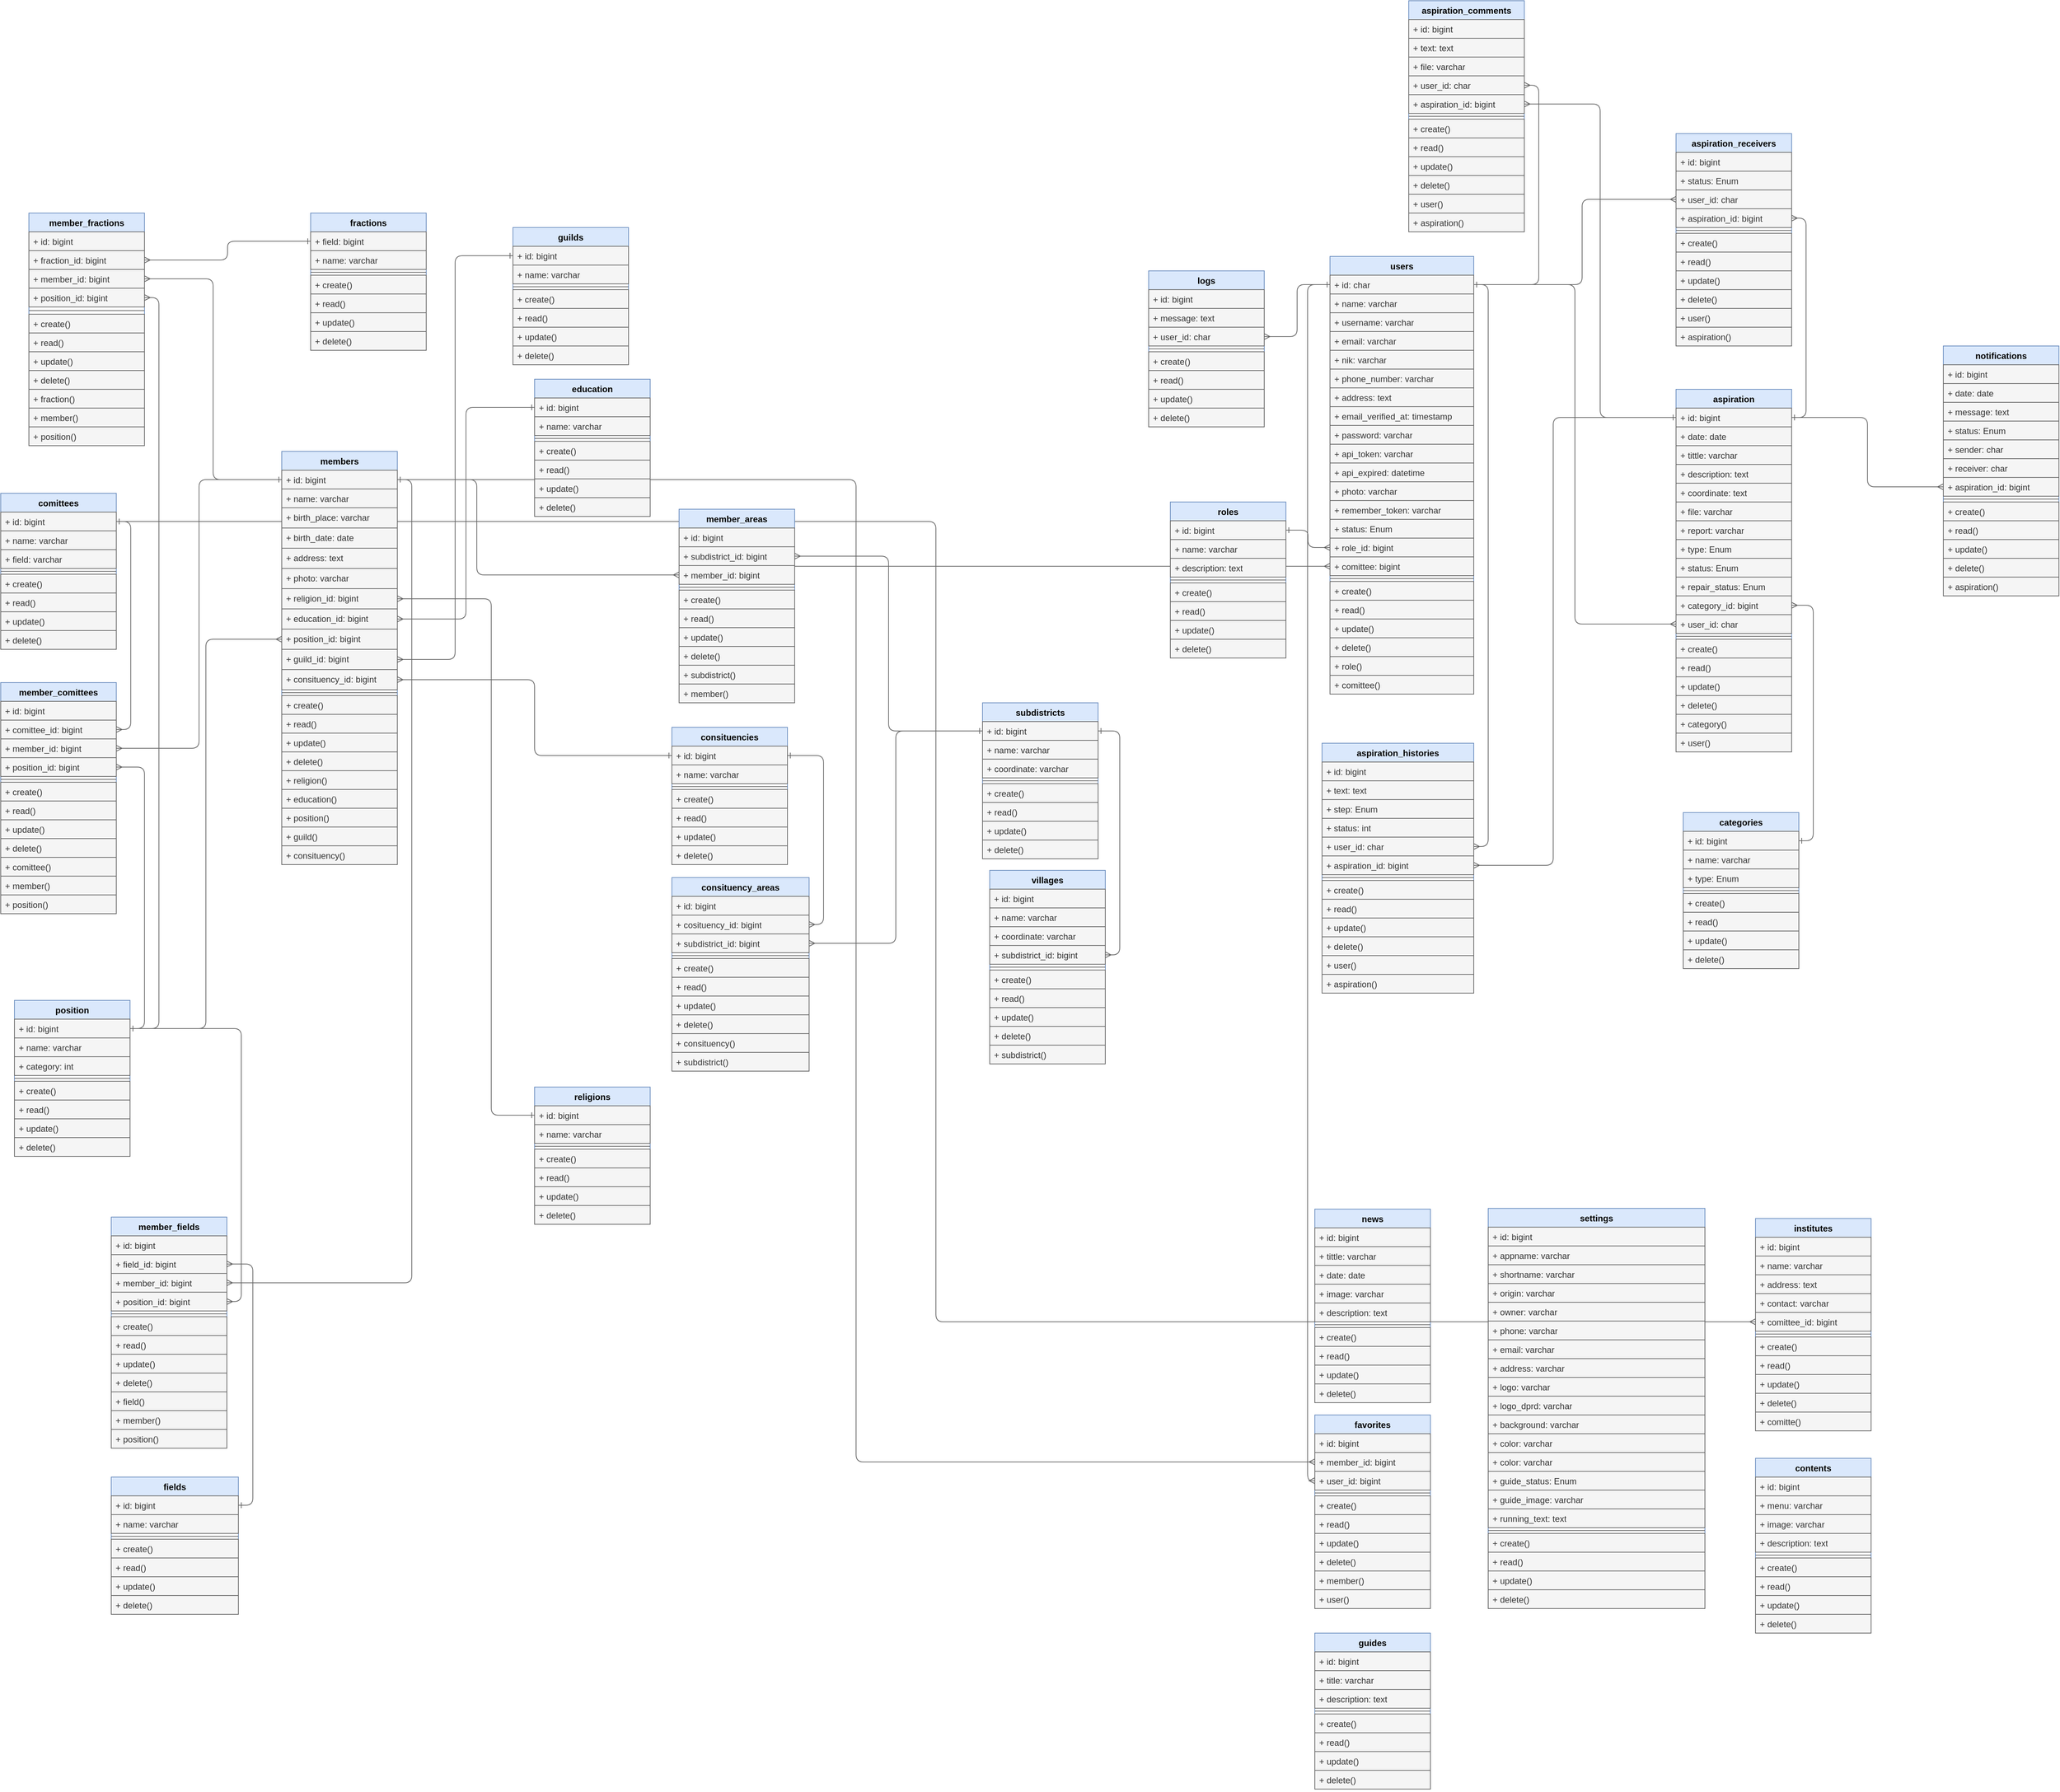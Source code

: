 <mxfile version="22.0.2" type="github">
  <diagram id="C5RBs43oDa-KdzZeNtuy" name="Page-1">
    <mxGraphModel dx="889" dy="1628" grid="1" gridSize="10" guides="1" tooltips="1" connect="1" arrows="1" fold="1" page="1" pageScale="1" pageWidth="827" pageHeight="1169" math="0" shadow="0">
      <root>
        <mxCell id="WIyWlLk6GJQsqaUBKTNV-0" />
        <mxCell id="WIyWlLk6GJQsqaUBKTNV-1" parent="WIyWlLk6GJQsqaUBKTNV-0" />
        <mxCell id="qMu2eDhttfg8f-Z8i55Z-259" style="edgeStyle=orthogonalEdgeStyle;rounded=1;orthogonalLoop=1;jettySize=auto;html=1;exitX=0;exitY=0.5;exitDx=0;exitDy=0;entryX=1;entryY=0.5;entryDx=0;entryDy=0;endArrow=ERone;endFill=0;startArrow=ERmany;startFill=0;fillColor=#f5f5f5;strokeColor=#666666;" parent="WIyWlLk6GJQsqaUBKTNV-1" source="qMu2eDhttfg8f-Z8i55Z-249" target="qMu2eDhttfg8f-Z8i55Z-48" edge="1">
          <mxGeometry relative="1" as="geometry" />
        </mxCell>
        <mxCell id="qMu2eDhttfg8f-Z8i55Z-466" style="edgeStyle=orthogonalEdgeStyle;rounded=1;orthogonalLoop=1;jettySize=auto;html=1;exitX=0;exitY=0.5;exitDx=0;exitDy=0;entryX=1;entryY=0.5;entryDx=0;entryDy=0;endArrow=ERone;endFill=0;startArrow=ERmany;startFill=0;fillColor=#f5f5f5;strokeColor=#666666;" parent="WIyWlLk6GJQsqaUBKTNV-1" source="qMu2eDhttfg8f-Z8i55Z-462" target="qMu2eDhttfg8f-Z8i55Z-48" edge="1">
          <mxGeometry relative="1" as="geometry">
            <mxPoint x="239.231" y="453.217" as="targetPoint" />
          </mxGeometry>
        </mxCell>
        <mxCell id="qMu2eDhttfg8f-Z8i55Z-465" style="edgeStyle=orthogonalEdgeStyle;rounded=1;orthogonalLoop=1;jettySize=auto;html=1;exitX=0;exitY=0.5;exitDx=0;exitDy=0;entryX=1;entryY=0.5;entryDx=0;entryDy=0;endArrow=ERone;endFill=0;startArrow=ERmany;startFill=0;fillColor=#f5f5f5;strokeColor=#666666;" parent="WIyWlLk6GJQsqaUBKTNV-1" source="qMu2eDhttfg8f-Z8i55Z-420" target="qMu2eDhttfg8f-Z8i55Z-25" edge="1">
          <mxGeometry relative="1" as="geometry">
            <mxPoint x="710" y="416.014" as="targetPoint" />
          </mxGeometry>
        </mxCell>
        <mxCell id="qMu2eDhttfg8f-Z8i55Z-464" style="edgeStyle=orthogonalEdgeStyle;rounded=1;orthogonalLoop=1;jettySize=auto;html=1;exitX=0;exitY=0.5;exitDx=0;exitDy=0;entryX=0;entryY=0.5;entryDx=0;entryDy=0;endArrow=ERone;endFill=0;startArrow=ERmany;startFill=0;fillColor=#f5f5f5;strokeColor=#666666;" parent="WIyWlLk6GJQsqaUBKTNV-1" source="qMu2eDhttfg8f-Z8i55Z-421" target="qMu2eDhttfg8f-Z8i55Z-232" edge="1">
          <mxGeometry relative="1" as="geometry">
            <Array as="points">
              <mxPoint x="1910" y="1795" />
              <mxPoint x="1910" y="139" />
            </Array>
          </mxGeometry>
        </mxCell>
        <mxCell id="qMu2eDhttfg8f-Z8i55Z-0" value="member_fractions" style="swimlane;fontStyle=1;align=center;verticalAlign=top;childLayout=stackLayout;horizontal=1;startSize=26;horizontalStack=0;resizeParent=1;resizeParentMax=0;resizeLast=0;collapsible=1;marginBottom=0;whiteSpace=wrap;html=1;fillColor=#dae8fc;strokeColor=#6c8ebf;" parent="WIyWlLk6GJQsqaUBKTNV-1" vertex="1">
          <mxGeometry x="140" y="40" width="160" height="322" as="geometry" />
        </mxCell>
        <mxCell id="qMu2eDhttfg8f-Z8i55Z-1" value="+ id: bigint" style="text;strokeColor=#666666;fillColor=#f5f5f5;align=left;verticalAlign=top;spacingLeft=4;spacingRight=4;overflow=hidden;rotatable=0;points=[[0,0.5],[1,0.5]];portConstraint=eastwest;whiteSpace=wrap;html=1;fontColor=#333333;" parent="qMu2eDhttfg8f-Z8i55Z-0" vertex="1">
          <mxGeometry y="26" width="160" height="26" as="geometry" />
        </mxCell>
        <mxCell id="qMu2eDhttfg8f-Z8i55Z-4" value="+ fraction_id: bigint" style="text;strokeColor=#666666;fillColor=#f5f5f5;align=left;verticalAlign=top;spacingLeft=4;spacingRight=4;overflow=hidden;rotatable=0;points=[[0,0.5],[1,0.5]];portConstraint=eastwest;whiteSpace=wrap;html=1;fontColor=#333333;" parent="qMu2eDhttfg8f-Z8i55Z-0" vertex="1">
          <mxGeometry y="52" width="160" height="26" as="geometry" />
        </mxCell>
        <mxCell id="qMu2eDhttfg8f-Z8i55Z-5" value="+ member_id: bigint" style="text;strokeColor=#666666;fillColor=#f5f5f5;align=left;verticalAlign=top;spacingLeft=4;spacingRight=4;overflow=hidden;rotatable=0;points=[[0,0.5],[1,0.5]];portConstraint=eastwest;whiteSpace=wrap;html=1;fontColor=#333333;" parent="qMu2eDhttfg8f-Z8i55Z-0" vertex="1">
          <mxGeometry y="78" width="160" height="26" as="geometry" />
        </mxCell>
        <mxCell id="qMu2eDhttfg8f-Z8i55Z-6" value="+ position_id: bigint" style="text;strokeColor=#666666;fillColor=#f5f5f5;align=left;verticalAlign=top;spacingLeft=4;spacingRight=4;overflow=hidden;rotatable=0;points=[[0,0.5],[1,0.5]];portConstraint=eastwest;whiteSpace=wrap;html=1;fontColor=#333333;" parent="qMu2eDhttfg8f-Z8i55Z-0" vertex="1">
          <mxGeometry y="104" width="160" height="26" as="geometry" />
        </mxCell>
        <mxCell id="qMu2eDhttfg8f-Z8i55Z-2" value="" style="line;strokeWidth=1;fillColor=#f5f5f5;align=left;verticalAlign=middle;spacingTop=-1;spacingLeft=3;spacingRight=3;rotatable=0;labelPosition=right;points=[];portConstraint=eastwest;strokeColor=#666666;fontColor=#333333;" parent="qMu2eDhttfg8f-Z8i55Z-0" vertex="1">
          <mxGeometry y="130" width="160" height="10" as="geometry" />
        </mxCell>
        <mxCell id="qMu2eDhttfg8f-Z8i55Z-3" value="+ create()" style="text;strokeColor=#666666;fillColor=#f5f5f5;align=left;verticalAlign=top;spacingLeft=4;spacingRight=4;overflow=hidden;rotatable=0;points=[[0,0.5],[1,0.5]];portConstraint=eastwest;whiteSpace=wrap;html=1;fontColor=#333333;" parent="qMu2eDhttfg8f-Z8i55Z-0" vertex="1">
          <mxGeometry y="140" width="160" height="26" as="geometry" />
        </mxCell>
        <mxCell id="qMu2eDhttfg8f-Z8i55Z-8" value="+ read()" style="text;strokeColor=#666666;fillColor=#f5f5f5;align=left;verticalAlign=top;spacingLeft=4;spacingRight=4;overflow=hidden;rotatable=0;points=[[0,0.5],[1,0.5]];portConstraint=eastwest;whiteSpace=wrap;html=1;fontColor=#333333;" parent="qMu2eDhttfg8f-Z8i55Z-0" vertex="1">
          <mxGeometry y="166" width="160" height="26" as="geometry" />
        </mxCell>
        <mxCell id="qMu2eDhttfg8f-Z8i55Z-9" value="+ update()" style="text;strokeColor=#666666;fillColor=#f5f5f5;align=left;verticalAlign=top;spacingLeft=4;spacingRight=4;overflow=hidden;rotatable=0;points=[[0,0.5],[1,0.5]];portConstraint=eastwest;whiteSpace=wrap;html=1;fontColor=#333333;" parent="qMu2eDhttfg8f-Z8i55Z-0" vertex="1">
          <mxGeometry y="192" width="160" height="26" as="geometry" />
        </mxCell>
        <mxCell id="qMu2eDhttfg8f-Z8i55Z-10" value="+ delete()" style="text;strokeColor=#666666;fillColor=#f5f5f5;align=left;verticalAlign=top;spacingLeft=4;spacingRight=4;overflow=hidden;rotatable=0;points=[[0,0.5],[1,0.5]];portConstraint=eastwest;whiteSpace=wrap;html=1;fontColor=#333333;" parent="qMu2eDhttfg8f-Z8i55Z-0" vertex="1">
          <mxGeometry y="218" width="160" height="26" as="geometry" />
        </mxCell>
        <mxCell id="qMu2eDhttfg8f-Z8i55Z-11" value="+ fraction()" style="text;strokeColor=#666666;fillColor=#f5f5f5;align=left;verticalAlign=top;spacingLeft=4;spacingRight=4;overflow=hidden;rotatable=0;points=[[0,0.5],[1,0.5]];portConstraint=eastwest;whiteSpace=wrap;html=1;fontColor=#333333;" parent="qMu2eDhttfg8f-Z8i55Z-0" vertex="1">
          <mxGeometry y="244" width="160" height="26" as="geometry" />
        </mxCell>
        <mxCell id="qMu2eDhttfg8f-Z8i55Z-12" value="+ member()" style="text;strokeColor=#666666;fillColor=#f5f5f5;align=left;verticalAlign=top;spacingLeft=4;spacingRight=4;overflow=hidden;rotatable=0;points=[[0,0.5],[1,0.5]];portConstraint=eastwest;whiteSpace=wrap;html=1;fontColor=#333333;" parent="qMu2eDhttfg8f-Z8i55Z-0" vertex="1">
          <mxGeometry y="270" width="160" height="26" as="geometry" />
        </mxCell>
        <mxCell id="qMu2eDhttfg8f-Z8i55Z-13" value="+ position()" style="text;strokeColor=#666666;fillColor=#f5f5f5;align=left;verticalAlign=top;spacingLeft=4;spacingRight=4;overflow=hidden;rotatable=0;points=[[0,0.5],[1,0.5]];portConstraint=eastwest;whiteSpace=wrap;html=1;fontColor=#333333;" parent="qMu2eDhttfg8f-Z8i55Z-0" vertex="1">
          <mxGeometry y="296" width="160" height="26" as="geometry" />
        </mxCell>
        <mxCell id="qMu2eDhttfg8f-Z8i55Z-14" value="fractions" style="swimlane;fontStyle=1;align=center;verticalAlign=top;childLayout=stackLayout;horizontal=1;startSize=26;horizontalStack=0;resizeParent=1;resizeParentMax=0;resizeLast=0;collapsible=1;marginBottom=0;whiteSpace=wrap;html=1;fillColor=#dae8fc;strokeColor=#6c8ebf;" parent="WIyWlLk6GJQsqaUBKTNV-1" vertex="1">
          <mxGeometry x="530" y="40" width="160" height="190" as="geometry" />
        </mxCell>
        <mxCell id="qMu2eDhttfg8f-Z8i55Z-15" value="+ field: bigint" style="text;strokeColor=#666666;fillColor=#f5f5f5;align=left;verticalAlign=top;spacingLeft=4;spacingRight=4;overflow=hidden;rotatable=0;points=[[0,0.5],[1,0.5]];portConstraint=eastwest;whiteSpace=wrap;html=1;fontColor=#333333;" parent="qMu2eDhttfg8f-Z8i55Z-14" vertex="1">
          <mxGeometry y="26" width="160" height="26" as="geometry" />
        </mxCell>
        <mxCell id="qMu2eDhttfg8f-Z8i55Z-18" value="+ name: varchar" style="text;strokeColor=#666666;fillColor=#f5f5f5;align=left;verticalAlign=top;spacingLeft=4;spacingRight=4;overflow=hidden;rotatable=0;points=[[0,0.5],[1,0.5]];portConstraint=eastwest;whiteSpace=wrap;html=1;fontColor=#333333;" parent="qMu2eDhttfg8f-Z8i55Z-14" vertex="1">
          <mxGeometry y="52" width="160" height="26" as="geometry" />
        </mxCell>
        <mxCell id="qMu2eDhttfg8f-Z8i55Z-16" value="" style="line;strokeWidth=1;fillColor=#f5f5f5;align=left;verticalAlign=middle;spacingTop=-1;spacingLeft=3;spacingRight=3;rotatable=0;labelPosition=right;points=[];portConstraint=eastwest;strokeColor=#666666;fontColor=#333333;" parent="qMu2eDhttfg8f-Z8i55Z-14" vertex="1">
          <mxGeometry y="78" width="160" height="8" as="geometry" />
        </mxCell>
        <mxCell id="qMu2eDhttfg8f-Z8i55Z-17" value="+ create()" style="text;strokeColor=#666666;fillColor=#f5f5f5;align=left;verticalAlign=top;spacingLeft=4;spacingRight=4;overflow=hidden;rotatable=0;points=[[0,0.5],[1,0.5]];portConstraint=eastwest;whiteSpace=wrap;html=1;fontColor=#333333;" parent="qMu2eDhttfg8f-Z8i55Z-14" vertex="1">
          <mxGeometry y="86" width="160" height="26" as="geometry" />
        </mxCell>
        <mxCell id="qMu2eDhttfg8f-Z8i55Z-19" value="+ read()" style="text;strokeColor=#666666;fillColor=#f5f5f5;align=left;verticalAlign=top;spacingLeft=4;spacingRight=4;overflow=hidden;rotatable=0;points=[[0,0.5],[1,0.5]];portConstraint=eastwest;whiteSpace=wrap;html=1;fontColor=#333333;" parent="qMu2eDhttfg8f-Z8i55Z-14" vertex="1">
          <mxGeometry y="112" width="160" height="26" as="geometry" />
        </mxCell>
        <mxCell id="qMu2eDhttfg8f-Z8i55Z-20" value="+ update()" style="text;strokeColor=#666666;fillColor=#f5f5f5;align=left;verticalAlign=top;spacingLeft=4;spacingRight=4;overflow=hidden;rotatable=0;points=[[0,0.5],[1,0.5]];portConstraint=eastwest;whiteSpace=wrap;html=1;fontColor=#333333;" parent="qMu2eDhttfg8f-Z8i55Z-14" vertex="1">
          <mxGeometry y="138" width="160" height="26" as="geometry" />
        </mxCell>
        <mxCell id="qMu2eDhttfg8f-Z8i55Z-21" value="+ delete()" style="text;strokeColor=#666666;fillColor=#f5f5f5;align=left;verticalAlign=top;spacingLeft=4;spacingRight=4;overflow=hidden;rotatable=0;points=[[0,0.5],[1,0.5]];portConstraint=eastwest;whiteSpace=wrap;html=1;fontColor=#333333;" parent="qMu2eDhttfg8f-Z8i55Z-14" vertex="1">
          <mxGeometry y="164" width="160" height="26" as="geometry" />
        </mxCell>
        <mxCell id="qMu2eDhttfg8f-Z8i55Z-23" style="edgeStyle=orthogonalEdgeStyle;rounded=1;orthogonalLoop=1;jettySize=auto;html=1;exitX=1;exitY=0.5;exitDx=0;exitDy=0;entryX=0;entryY=0.5;entryDx=0;entryDy=0;endArrow=ERone;endFill=0;startArrow=ERmany;startFill=0;fillColor=#f5f5f5;strokeColor=#666666;" parent="WIyWlLk6GJQsqaUBKTNV-1" source="qMu2eDhttfg8f-Z8i55Z-4" target="qMu2eDhttfg8f-Z8i55Z-15" edge="1">
          <mxGeometry relative="1" as="geometry" />
        </mxCell>
        <mxCell id="qMu2eDhttfg8f-Z8i55Z-24" value="members" style="swimlane;fontStyle=1;align=center;verticalAlign=top;childLayout=stackLayout;horizontal=1;startSize=26;horizontalStack=0;resizeParent=1;resizeParentMax=0;resizeLast=0;collapsible=1;marginBottom=0;whiteSpace=wrap;html=1;fillColor=#dae8fc;strokeColor=#6c8ebf;" parent="WIyWlLk6GJQsqaUBKTNV-1" vertex="1">
          <mxGeometry x="490" y="370" width="160" height="572" as="geometry" />
        </mxCell>
        <mxCell id="qMu2eDhttfg8f-Z8i55Z-25" value="+ id: bigint" style="text;strokeColor=#666666;fillColor=#f5f5f5;align=left;verticalAlign=top;spacingLeft=4;spacingRight=4;overflow=hidden;rotatable=0;points=[[0,0.5],[1,0.5]];portConstraint=eastwest;whiteSpace=wrap;html=1;fontColor=#333333;" parent="qMu2eDhttfg8f-Z8i55Z-24" vertex="1">
          <mxGeometry y="26" width="160" height="26" as="geometry" />
        </mxCell>
        <mxCell id="qMu2eDhttfg8f-Z8i55Z-29" value="+ name: varchar" style="text;strokeColor=#666666;fillColor=#f5f5f5;align=left;verticalAlign=top;spacingLeft=4;spacingRight=4;overflow=hidden;rotatable=0;points=[[0,0.5],[1,0.5]];portConstraint=eastwest;whiteSpace=wrap;html=1;fontColor=#333333;" parent="qMu2eDhttfg8f-Z8i55Z-24" vertex="1">
          <mxGeometry y="52" width="160" height="26" as="geometry" />
        </mxCell>
        <mxCell id="qMu2eDhttfg8f-Z8i55Z-28" value="+ birth_place: varchar" style="text;strokeColor=#666666;fillColor=#f5f5f5;align=left;verticalAlign=top;spacingLeft=4;spacingRight=4;overflow=hidden;rotatable=0;points=[[0,0.5],[1,0.5]];portConstraint=eastwest;whiteSpace=wrap;html=1;fontColor=#333333;" parent="qMu2eDhttfg8f-Z8i55Z-24" vertex="1">
          <mxGeometry y="78" width="160" height="28" as="geometry" />
        </mxCell>
        <mxCell id="qMu2eDhttfg8f-Z8i55Z-30" value="+ birth_date: date" style="text;strokeColor=#666666;fillColor=#f5f5f5;align=left;verticalAlign=top;spacingLeft=4;spacingRight=4;overflow=hidden;rotatable=0;points=[[0,0.5],[1,0.5]];portConstraint=eastwest;whiteSpace=wrap;html=1;fontColor=#333333;" parent="qMu2eDhttfg8f-Z8i55Z-24" vertex="1">
          <mxGeometry y="106" width="160" height="28" as="geometry" />
        </mxCell>
        <mxCell id="qMu2eDhttfg8f-Z8i55Z-31" value="+ address: text" style="text;strokeColor=#666666;fillColor=#f5f5f5;align=left;verticalAlign=top;spacingLeft=4;spacingRight=4;overflow=hidden;rotatable=0;points=[[0,0.5],[1,0.5]];portConstraint=eastwest;whiteSpace=wrap;html=1;fontColor=#333333;" parent="qMu2eDhttfg8f-Z8i55Z-24" vertex="1">
          <mxGeometry y="134" width="160" height="28" as="geometry" />
        </mxCell>
        <mxCell id="qMu2eDhttfg8f-Z8i55Z-32" value="+ photo: varchar" style="text;strokeColor=#666666;fillColor=#f5f5f5;align=left;verticalAlign=top;spacingLeft=4;spacingRight=4;overflow=hidden;rotatable=0;points=[[0,0.5],[1,0.5]];portConstraint=eastwest;whiteSpace=wrap;html=1;fontColor=#333333;" parent="qMu2eDhttfg8f-Z8i55Z-24" vertex="1">
          <mxGeometry y="162" width="160" height="28" as="geometry" />
        </mxCell>
        <mxCell id="qMu2eDhttfg8f-Z8i55Z-33" value="+ religion_id: bigint" style="text;strokeColor=#666666;fillColor=#f5f5f5;align=left;verticalAlign=top;spacingLeft=4;spacingRight=4;overflow=hidden;rotatable=0;points=[[0,0.5],[1,0.5]];portConstraint=eastwest;whiteSpace=wrap;html=1;fontColor=#333333;" parent="qMu2eDhttfg8f-Z8i55Z-24" vertex="1">
          <mxGeometry y="190" width="160" height="28" as="geometry" />
        </mxCell>
        <mxCell id="qMu2eDhttfg8f-Z8i55Z-34" value="+ education_id: bigint" style="text;strokeColor=#666666;fillColor=#f5f5f5;align=left;verticalAlign=top;spacingLeft=4;spacingRight=4;overflow=hidden;rotatable=0;points=[[0,0.5],[1,0.5]];portConstraint=eastwest;whiteSpace=wrap;html=1;fontColor=#333333;" parent="qMu2eDhttfg8f-Z8i55Z-24" vertex="1">
          <mxGeometry y="218" width="160" height="28" as="geometry" />
        </mxCell>
        <mxCell id="qMu2eDhttfg8f-Z8i55Z-35" value="+ position_id: bigint" style="text;strokeColor=#666666;fillColor=#f5f5f5;align=left;verticalAlign=top;spacingLeft=4;spacingRight=4;overflow=hidden;rotatable=0;points=[[0,0.5],[1,0.5]];portConstraint=eastwest;whiteSpace=wrap;html=1;fontColor=#333333;" parent="qMu2eDhttfg8f-Z8i55Z-24" vertex="1">
          <mxGeometry y="246" width="160" height="28" as="geometry" />
        </mxCell>
        <mxCell id="qMu2eDhttfg8f-Z8i55Z-36" value="+ guild_id: bigint" style="text;strokeColor=#666666;fillColor=#f5f5f5;align=left;verticalAlign=top;spacingLeft=4;spacingRight=4;overflow=hidden;rotatable=0;points=[[0,0.5],[1,0.5]];portConstraint=eastwest;whiteSpace=wrap;html=1;fontColor=#333333;" parent="qMu2eDhttfg8f-Z8i55Z-24" vertex="1">
          <mxGeometry y="274" width="160" height="28" as="geometry" />
        </mxCell>
        <mxCell id="qMu2eDhttfg8f-Z8i55Z-37" value="+ consituency_id: bigint" style="text;strokeColor=#666666;fillColor=#f5f5f5;align=left;verticalAlign=top;spacingLeft=4;spacingRight=4;overflow=hidden;rotatable=0;points=[[0,0.5],[1,0.5]];portConstraint=eastwest;whiteSpace=wrap;html=1;fontColor=#333333;" parent="qMu2eDhttfg8f-Z8i55Z-24" vertex="1">
          <mxGeometry y="302" width="160" height="28" as="geometry" />
        </mxCell>
        <mxCell id="qMu2eDhttfg8f-Z8i55Z-26" value="" style="line;strokeWidth=1;fillColor=#f5f5f5;align=left;verticalAlign=middle;spacingTop=-1;spacingLeft=3;spacingRight=3;rotatable=0;labelPosition=right;points=[];portConstraint=eastwest;strokeColor=#666666;fontColor=#333333;" parent="qMu2eDhttfg8f-Z8i55Z-24" vertex="1">
          <mxGeometry y="330" width="160" height="8" as="geometry" />
        </mxCell>
        <mxCell id="qMu2eDhttfg8f-Z8i55Z-42" value="+ create()" style="text;strokeColor=#666666;fillColor=#f5f5f5;align=left;verticalAlign=top;spacingLeft=4;spacingRight=4;overflow=hidden;rotatable=0;points=[[0,0.5],[1,0.5]];portConstraint=eastwest;whiteSpace=wrap;html=1;fontColor=#333333;" parent="qMu2eDhttfg8f-Z8i55Z-24" vertex="1">
          <mxGeometry y="338" width="160" height="26" as="geometry" />
        </mxCell>
        <mxCell id="qMu2eDhttfg8f-Z8i55Z-43" value="+ read()" style="text;strokeColor=#666666;fillColor=#f5f5f5;align=left;verticalAlign=top;spacingLeft=4;spacingRight=4;overflow=hidden;rotatable=0;points=[[0,0.5],[1,0.5]];portConstraint=eastwest;whiteSpace=wrap;html=1;fontColor=#333333;" parent="qMu2eDhttfg8f-Z8i55Z-24" vertex="1">
          <mxGeometry y="364" width="160" height="26" as="geometry" />
        </mxCell>
        <mxCell id="qMu2eDhttfg8f-Z8i55Z-44" value="+ update()" style="text;strokeColor=#666666;fillColor=#f5f5f5;align=left;verticalAlign=top;spacingLeft=4;spacingRight=4;overflow=hidden;rotatable=0;points=[[0,0.5],[1,0.5]];portConstraint=eastwest;whiteSpace=wrap;html=1;fontColor=#333333;" parent="qMu2eDhttfg8f-Z8i55Z-24" vertex="1">
          <mxGeometry y="390" width="160" height="26" as="geometry" />
        </mxCell>
        <mxCell id="qMu2eDhttfg8f-Z8i55Z-45" value="+ delete()" style="text;strokeColor=#666666;fillColor=#f5f5f5;align=left;verticalAlign=top;spacingLeft=4;spacingRight=4;overflow=hidden;rotatable=0;points=[[0,0.5],[1,0.5]];portConstraint=eastwest;whiteSpace=wrap;html=1;fontColor=#333333;" parent="qMu2eDhttfg8f-Z8i55Z-24" vertex="1">
          <mxGeometry y="416" width="160" height="26" as="geometry" />
        </mxCell>
        <mxCell id="qMu2eDhttfg8f-Z8i55Z-27" value="+ religion()" style="text;strokeColor=#666666;fillColor=#f5f5f5;align=left;verticalAlign=top;spacingLeft=4;spacingRight=4;overflow=hidden;rotatable=0;points=[[0,0.5],[1,0.5]];portConstraint=eastwest;whiteSpace=wrap;html=1;fontColor=#333333;" parent="qMu2eDhttfg8f-Z8i55Z-24" vertex="1">
          <mxGeometry y="442" width="160" height="26" as="geometry" />
        </mxCell>
        <mxCell id="qMu2eDhttfg8f-Z8i55Z-38" value="+ education()" style="text;strokeColor=#666666;fillColor=#f5f5f5;align=left;verticalAlign=top;spacingLeft=4;spacingRight=4;overflow=hidden;rotatable=0;points=[[0,0.5],[1,0.5]];portConstraint=eastwest;whiteSpace=wrap;html=1;fontColor=#333333;" parent="qMu2eDhttfg8f-Z8i55Z-24" vertex="1">
          <mxGeometry y="468" width="160" height="26" as="geometry" />
        </mxCell>
        <mxCell id="qMu2eDhttfg8f-Z8i55Z-39" value="+ position()" style="text;strokeColor=#666666;fillColor=#f5f5f5;align=left;verticalAlign=top;spacingLeft=4;spacingRight=4;overflow=hidden;rotatable=0;points=[[0,0.5],[1,0.5]];portConstraint=eastwest;whiteSpace=wrap;html=1;fontColor=#333333;" parent="qMu2eDhttfg8f-Z8i55Z-24" vertex="1">
          <mxGeometry y="494" width="160" height="26" as="geometry" />
        </mxCell>
        <mxCell id="qMu2eDhttfg8f-Z8i55Z-40" value="+ guild()" style="text;strokeColor=#666666;fillColor=#f5f5f5;align=left;verticalAlign=top;spacingLeft=4;spacingRight=4;overflow=hidden;rotatable=0;points=[[0,0.5],[1,0.5]];portConstraint=eastwest;whiteSpace=wrap;html=1;fontColor=#333333;" parent="qMu2eDhttfg8f-Z8i55Z-24" vertex="1">
          <mxGeometry y="520" width="160" height="26" as="geometry" />
        </mxCell>
        <mxCell id="qMu2eDhttfg8f-Z8i55Z-41" value="+ consituency()" style="text;strokeColor=#666666;fillColor=#f5f5f5;align=left;verticalAlign=top;spacingLeft=4;spacingRight=4;overflow=hidden;rotatable=0;points=[[0,0.5],[1,0.5]];portConstraint=eastwest;whiteSpace=wrap;html=1;fontColor=#333333;" parent="qMu2eDhttfg8f-Z8i55Z-24" vertex="1">
          <mxGeometry y="546" width="160" height="26" as="geometry" />
        </mxCell>
        <mxCell id="qMu2eDhttfg8f-Z8i55Z-46" style="edgeStyle=orthogonalEdgeStyle;rounded=1;orthogonalLoop=1;jettySize=auto;html=1;exitX=1;exitY=0.5;exitDx=0;exitDy=0;entryX=0;entryY=0.5;entryDx=0;entryDy=0;startArrow=ERmany;startFill=0;endArrow=ERone;endFill=0;fillColor=#f5f5f5;strokeColor=#666666;" parent="WIyWlLk6GJQsqaUBKTNV-1" source="qMu2eDhttfg8f-Z8i55Z-5" target="qMu2eDhttfg8f-Z8i55Z-25" edge="1">
          <mxGeometry relative="1" as="geometry" />
        </mxCell>
        <mxCell id="qMu2eDhttfg8f-Z8i55Z-47" value="comittees" style="swimlane;fontStyle=1;align=center;verticalAlign=top;childLayout=stackLayout;horizontal=1;startSize=26;horizontalStack=0;resizeParent=1;resizeParentMax=0;resizeLast=0;collapsible=1;marginBottom=0;whiteSpace=wrap;html=1;fillColor=#dae8fc;strokeColor=#6c8ebf;" parent="WIyWlLk6GJQsqaUBKTNV-1" vertex="1">
          <mxGeometry x="101" y="428" width="160" height="216" as="geometry" />
        </mxCell>
        <mxCell id="qMu2eDhttfg8f-Z8i55Z-48" value="+ id: bigint" style="text;strokeColor=#666666;fillColor=#f5f5f5;align=left;verticalAlign=top;spacingLeft=4;spacingRight=4;overflow=hidden;rotatable=0;points=[[0,0.5],[1,0.5]];portConstraint=eastwest;whiteSpace=wrap;html=1;fontColor=#333333;" parent="qMu2eDhttfg8f-Z8i55Z-47" vertex="1">
          <mxGeometry y="26" width="160" height="26" as="geometry" />
        </mxCell>
        <mxCell id="qMu2eDhttfg8f-Z8i55Z-51" value="+ name: varchar" style="text;strokeColor=#666666;fillColor=#f5f5f5;align=left;verticalAlign=top;spacingLeft=4;spacingRight=4;overflow=hidden;rotatable=0;points=[[0,0.5],[1,0.5]];portConstraint=eastwest;whiteSpace=wrap;html=1;fontColor=#333333;" parent="qMu2eDhttfg8f-Z8i55Z-47" vertex="1">
          <mxGeometry y="52" width="160" height="26" as="geometry" />
        </mxCell>
        <mxCell id="qMu2eDhttfg8f-Z8i55Z-52" value="+ field: varchar" style="text;strokeColor=#666666;fillColor=#f5f5f5;align=left;verticalAlign=top;spacingLeft=4;spacingRight=4;overflow=hidden;rotatable=0;points=[[0,0.5],[1,0.5]];portConstraint=eastwest;whiteSpace=wrap;html=1;fontColor=#333333;" parent="qMu2eDhttfg8f-Z8i55Z-47" vertex="1">
          <mxGeometry y="78" width="160" height="26" as="geometry" />
        </mxCell>
        <mxCell id="qMu2eDhttfg8f-Z8i55Z-49" value="" style="line;strokeWidth=1;fillColor=#f5f5f5;align=left;verticalAlign=middle;spacingTop=-1;spacingLeft=3;spacingRight=3;rotatable=0;labelPosition=right;points=[];portConstraint=eastwest;strokeColor=#666666;fontColor=#333333;" parent="qMu2eDhttfg8f-Z8i55Z-47" vertex="1">
          <mxGeometry y="104" width="160" height="8" as="geometry" />
        </mxCell>
        <mxCell id="qMu2eDhttfg8f-Z8i55Z-53" value="+ create()" style="text;strokeColor=#666666;fillColor=#f5f5f5;align=left;verticalAlign=top;spacingLeft=4;spacingRight=4;overflow=hidden;rotatable=0;points=[[0,0.5],[1,0.5]];portConstraint=eastwest;whiteSpace=wrap;html=1;fontColor=#333333;" parent="qMu2eDhttfg8f-Z8i55Z-47" vertex="1">
          <mxGeometry y="112" width="160" height="26" as="geometry" />
        </mxCell>
        <mxCell id="qMu2eDhttfg8f-Z8i55Z-54" value="+ read()" style="text;strokeColor=#666666;fillColor=#f5f5f5;align=left;verticalAlign=top;spacingLeft=4;spacingRight=4;overflow=hidden;rotatable=0;points=[[0,0.5],[1,0.5]];portConstraint=eastwest;whiteSpace=wrap;html=1;fontColor=#333333;" parent="qMu2eDhttfg8f-Z8i55Z-47" vertex="1">
          <mxGeometry y="138" width="160" height="26" as="geometry" />
        </mxCell>
        <mxCell id="qMu2eDhttfg8f-Z8i55Z-55" value="+ update()" style="text;strokeColor=#666666;fillColor=#f5f5f5;align=left;verticalAlign=top;spacingLeft=4;spacingRight=4;overflow=hidden;rotatable=0;points=[[0,0.5],[1,0.5]];portConstraint=eastwest;whiteSpace=wrap;html=1;fontColor=#333333;" parent="qMu2eDhttfg8f-Z8i55Z-47" vertex="1">
          <mxGeometry y="164" width="160" height="26" as="geometry" />
        </mxCell>
        <mxCell id="qMu2eDhttfg8f-Z8i55Z-56" value="+ delete()" style="text;strokeColor=#666666;fillColor=#f5f5f5;align=left;verticalAlign=top;spacingLeft=4;spacingRight=4;overflow=hidden;rotatable=0;points=[[0,0.5],[1,0.5]];portConstraint=eastwest;whiteSpace=wrap;html=1;fontColor=#333333;" parent="qMu2eDhttfg8f-Z8i55Z-47" vertex="1">
          <mxGeometry y="190" width="160" height="26" as="geometry" />
        </mxCell>
        <mxCell id="qMu2eDhttfg8f-Z8i55Z-57" value="member_comittees" style="swimlane;fontStyle=1;align=center;verticalAlign=top;childLayout=stackLayout;horizontal=1;startSize=26;horizontalStack=0;resizeParent=1;resizeParentMax=0;resizeLast=0;collapsible=1;marginBottom=0;whiteSpace=wrap;html=1;fillColor=#dae8fc;strokeColor=#6c8ebf;" parent="WIyWlLk6GJQsqaUBKTNV-1" vertex="1">
          <mxGeometry x="101" y="690" width="160" height="320" as="geometry" />
        </mxCell>
        <mxCell id="qMu2eDhttfg8f-Z8i55Z-58" value="+ id: bigint" style="text;strokeColor=#666666;fillColor=#f5f5f5;align=left;verticalAlign=top;spacingLeft=4;spacingRight=4;overflow=hidden;rotatable=0;points=[[0,0.5],[1,0.5]];portConstraint=eastwest;whiteSpace=wrap;html=1;fontColor=#333333;" parent="qMu2eDhttfg8f-Z8i55Z-57" vertex="1">
          <mxGeometry y="26" width="160" height="26" as="geometry" />
        </mxCell>
        <mxCell id="qMu2eDhttfg8f-Z8i55Z-61" value="+ comittee_id: bigint" style="text;strokeColor=#666666;fillColor=#f5f5f5;align=left;verticalAlign=top;spacingLeft=4;spacingRight=4;overflow=hidden;rotatable=0;points=[[0,0.5],[1,0.5]];portConstraint=eastwest;whiteSpace=wrap;html=1;fontColor=#333333;" parent="qMu2eDhttfg8f-Z8i55Z-57" vertex="1">
          <mxGeometry y="52" width="160" height="26" as="geometry" />
        </mxCell>
        <mxCell id="qMu2eDhttfg8f-Z8i55Z-62" value="+ member_id: bigint" style="text;strokeColor=#666666;fillColor=#f5f5f5;align=left;verticalAlign=top;spacingLeft=4;spacingRight=4;overflow=hidden;rotatable=0;points=[[0,0.5],[1,0.5]];portConstraint=eastwest;whiteSpace=wrap;html=1;fontColor=#333333;" parent="qMu2eDhttfg8f-Z8i55Z-57" vertex="1">
          <mxGeometry y="78" width="160" height="26" as="geometry" />
        </mxCell>
        <mxCell id="qMu2eDhttfg8f-Z8i55Z-63" value="+ position_id: bigint" style="text;strokeColor=#666666;fillColor=#f5f5f5;align=left;verticalAlign=top;spacingLeft=4;spacingRight=4;overflow=hidden;rotatable=0;points=[[0,0.5],[1,0.5]];portConstraint=eastwest;whiteSpace=wrap;html=1;fontColor=#333333;" parent="qMu2eDhttfg8f-Z8i55Z-57" vertex="1">
          <mxGeometry y="104" width="160" height="26" as="geometry" />
        </mxCell>
        <mxCell id="qMu2eDhttfg8f-Z8i55Z-59" value="" style="line;strokeWidth=1;fillColor=#f5f5f5;align=left;verticalAlign=middle;spacingTop=-1;spacingLeft=3;spacingRight=3;rotatable=0;labelPosition=right;points=[];portConstraint=eastwest;strokeColor=#666666;fontColor=#333333;" parent="qMu2eDhttfg8f-Z8i55Z-57" vertex="1">
          <mxGeometry y="130" width="160" height="8" as="geometry" />
        </mxCell>
        <mxCell id="qMu2eDhttfg8f-Z8i55Z-72" value="+ create()" style="text;strokeColor=#666666;fillColor=#f5f5f5;align=left;verticalAlign=top;spacingLeft=4;spacingRight=4;overflow=hidden;rotatable=0;points=[[0,0.5],[1,0.5]];portConstraint=eastwest;whiteSpace=wrap;html=1;fontColor=#333333;" parent="qMu2eDhttfg8f-Z8i55Z-57" vertex="1">
          <mxGeometry y="138" width="160" height="26" as="geometry" />
        </mxCell>
        <mxCell id="qMu2eDhttfg8f-Z8i55Z-73" value="+ read()" style="text;strokeColor=#666666;fillColor=#f5f5f5;align=left;verticalAlign=top;spacingLeft=4;spacingRight=4;overflow=hidden;rotatable=0;points=[[0,0.5],[1,0.5]];portConstraint=eastwest;whiteSpace=wrap;html=1;fontColor=#333333;" parent="qMu2eDhttfg8f-Z8i55Z-57" vertex="1">
          <mxGeometry y="164" width="160" height="26" as="geometry" />
        </mxCell>
        <mxCell id="qMu2eDhttfg8f-Z8i55Z-74" value="+ update()" style="text;strokeColor=#666666;fillColor=#f5f5f5;align=left;verticalAlign=top;spacingLeft=4;spacingRight=4;overflow=hidden;rotatable=0;points=[[0,0.5],[1,0.5]];portConstraint=eastwest;whiteSpace=wrap;html=1;fontColor=#333333;" parent="qMu2eDhttfg8f-Z8i55Z-57" vertex="1">
          <mxGeometry y="190" width="160" height="26" as="geometry" />
        </mxCell>
        <mxCell id="qMu2eDhttfg8f-Z8i55Z-75" value="+ delete()" style="text;strokeColor=#666666;fillColor=#f5f5f5;align=left;verticalAlign=top;spacingLeft=4;spacingRight=4;overflow=hidden;rotatable=0;points=[[0,0.5],[1,0.5]];portConstraint=eastwest;whiteSpace=wrap;html=1;fontColor=#333333;" parent="qMu2eDhttfg8f-Z8i55Z-57" vertex="1">
          <mxGeometry y="216" width="160" height="26" as="geometry" />
        </mxCell>
        <mxCell id="qMu2eDhttfg8f-Z8i55Z-60" value="+ comittee()" style="text;strokeColor=#666666;fillColor=#f5f5f5;align=left;verticalAlign=top;spacingLeft=4;spacingRight=4;overflow=hidden;rotatable=0;points=[[0,0.5],[1,0.5]];portConstraint=eastwest;whiteSpace=wrap;html=1;fontColor=#333333;" parent="qMu2eDhttfg8f-Z8i55Z-57" vertex="1">
          <mxGeometry y="242" width="160" height="26" as="geometry" />
        </mxCell>
        <mxCell id="qMu2eDhttfg8f-Z8i55Z-76" value="+ member()" style="text;strokeColor=#666666;fillColor=#f5f5f5;align=left;verticalAlign=top;spacingLeft=4;spacingRight=4;overflow=hidden;rotatable=0;points=[[0,0.5],[1,0.5]];portConstraint=eastwest;whiteSpace=wrap;html=1;fontColor=#333333;" parent="qMu2eDhttfg8f-Z8i55Z-57" vertex="1">
          <mxGeometry y="268" width="160" height="26" as="geometry" />
        </mxCell>
        <mxCell id="qMu2eDhttfg8f-Z8i55Z-77" value="+ position()" style="text;strokeColor=#666666;fillColor=#f5f5f5;align=left;verticalAlign=top;spacingLeft=4;spacingRight=4;overflow=hidden;rotatable=0;points=[[0,0.5],[1,0.5]];portConstraint=eastwest;whiteSpace=wrap;html=1;fontColor=#333333;" parent="qMu2eDhttfg8f-Z8i55Z-57" vertex="1">
          <mxGeometry y="294" width="160" height="26" as="geometry" />
        </mxCell>
        <mxCell id="qMu2eDhttfg8f-Z8i55Z-64" style="edgeStyle=orthogonalEdgeStyle;rounded=1;orthogonalLoop=1;jettySize=auto;html=1;exitX=1;exitY=0.5;exitDx=0;exitDy=0;entryX=1;entryY=0.5;entryDx=0;entryDy=0;endArrow=ERone;endFill=0;startArrow=ERmany;startFill=0;fillColor=#f5f5f5;strokeColor=#666666;" parent="WIyWlLk6GJQsqaUBKTNV-1" source="qMu2eDhttfg8f-Z8i55Z-61" target="qMu2eDhttfg8f-Z8i55Z-48" edge="1">
          <mxGeometry relative="1" as="geometry" />
        </mxCell>
        <mxCell id="qMu2eDhttfg8f-Z8i55Z-65" style="edgeStyle=orthogonalEdgeStyle;rounded=1;orthogonalLoop=1;jettySize=auto;html=1;exitX=1;exitY=0.5;exitDx=0;exitDy=0;entryX=0;entryY=0.5;entryDx=0;entryDy=0;endArrow=ERone;endFill=0;startArrow=ERmany;startFill=0;fillColor=#f5f5f5;strokeColor=#666666;" parent="WIyWlLk6GJQsqaUBKTNV-1" source="qMu2eDhttfg8f-Z8i55Z-62" target="qMu2eDhttfg8f-Z8i55Z-25" edge="1">
          <mxGeometry relative="1" as="geometry" />
        </mxCell>
        <mxCell id="qMu2eDhttfg8f-Z8i55Z-66" value="position" style="swimlane;fontStyle=1;align=center;verticalAlign=top;childLayout=stackLayout;horizontal=1;startSize=26;horizontalStack=0;resizeParent=1;resizeParentMax=0;resizeLast=0;collapsible=1;marginBottom=0;whiteSpace=wrap;html=1;fillColor=#dae8fc;strokeColor=#6c8ebf;" parent="WIyWlLk6GJQsqaUBKTNV-1" vertex="1">
          <mxGeometry x="120" y="1130" width="160" height="216" as="geometry" />
        </mxCell>
        <mxCell id="qMu2eDhttfg8f-Z8i55Z-67" value="+ id: bigint" style="text;strokeColor=#666666;fillColor=#f5f5f5;align=left;verticalAlign=top;spacingLeft=4;spacingRight=4;overflow=hidden;rotatable=0;points=[[0,0.5],[1,0.5]];portConstraint=eastwest;whiteSpace=wrap;html=1;fontColor=#333333;" parent="qMu2eDhttfg8f-Z8i55Z-66" vertex="1">
          <mxGeometry y="26" width="160" height="26" as="geometry" />
        </mxCell>
        <mxCell id="qMu2eDhttfg8f-Z8i55Z-70" value="+ name: varchar" style="text;strokeColor=#666666;fillColor=#f5f5f5;align=left;verticalAlign=top;spacingLeft=4;spacingRight=4;overflow=hidden;rotatable=0;points=[[0,0.5],[1,0.5]];portConstraint=eastwest;whiteSpace=wrap;html=1;fontColor=#333333;" parent="qMu2eDhttfg8f-Z8i55Z-66" vertex="1">
          <mxGeometry y="52" width="160" height="26" as="geometry" />
        </mxCell>
        <mxCell id="qMu2eDhttfg8f-Z8i55Z-71" value="+ category: int" style="text;strokeColor=#666666;fillColor=#f5f5f5;align=left;verticalAlign=top;spacingLeft=4;spacingRight=4;overflow=hidden;rotatable=0;points=[[0,0.5],[1,0.5]];portConstraint=eastwest;whiteSpace=wrap;html=1;fontColor=#333333;" parent="qMu2eDhttfg8f-Z8i55Z-66" vertex="1">
          <mxGeometry y="78" width="160" height="26" as="geometry" />
        </mxCell>
        <mxCell id="qMu2eDhttfg8f-Z8i55Z-68" value="" style="line;strokeWidth=1;fillColor=#f5f5f5;align=left;verticalAlign=middle;spacingTop=-1;spacingLeft=3;spacingRight=3;rotatable=0;labelPosition=right;points=[];portConstraint=eastwest;strokeColor=#666666;fontColor=#333333;" parent="qMu2eDhttfg8f-Z8i55Z-66" vertex="1">
          <mxGeometry y="104" width="160" height="8" as="geometry" />
        </mxCell>
        <mxCell id="qMu2eDhttfg8f-Z8i55Z-78" value="+ create()" style="text;strokeColor=#666666;fillColor=#f5f5f5;align=left;verticalAlign=top;spacingLeft=4;spacingRight=4;overflow=hidden;rotatable=0;points=[[0,0.5],[1,0.5]];portConstraint=eastwest;whiteSpace=wrap;html=1;fontColor=#333333;" parent="qMu2eDhttfg8f-Z8i55Z-66" vertex="1">
          <mxGeometry y="112" width="160" height="26" as="geometry" />
        </mxCell>
        <mxCell id="qMu2eDhttfg8f-Z8i55Z-79" value="+ read()" style="text;strokeColor=#666666;fillColor=#f5f5f5;align=left;verticalAlign=top;spacingLeft=4;spacingRight=4;overflow=hidden;rotatable=0;points=[[0,0.5],[1,0.5]];portConstraint=eastwest;whiteSpace=wrap;html=1;fontColor=#333333;" parent="qMu2eDhttfg8f-Z8i55Z-66" vertex="1">
          <mxGeometry y="138" width="160" height="26" as="geometry" />
        </mxCell>
        <mxCell id="qMu2eDhttfg8f-Z8i55Z-80" value="+ update()" style="text;strokeColor=#666666;fillColor=#f5f5f5;align=left;verticalAlign=top;spacingLeft=4;spacingRight=4;overflow=hidden;rotatable=0;points=[[0,0.5],[1,0.5]];portConstraint=eastwest;whiteSpace=wrap;html=1;fontColor=#333333;" parent="qMu2eDhttfg8f-Z8i55Z-66" vertex="1">
          <mxGeometry y="164" width="160" height="26" as="geometry" />
        </mxCell>
        <mxCell id="qMu2eDhttfg8f-Z8i55Z-81" value="+ delete()" style="text;strokeColor=#666666;fillColor=#f5f5f5;align=left;verticalAlign=top;spacingLeft=4;spacingRight=4;overflow=hidden;rotatable=0;points=[[0,0.5],[1,0.5]];portConstraint=eastwest;whiteSpace=wrap;html=1;fontColor=#333333;" parent="qMu2eDhttfg8f-Z8i55Z-66" vertex="1">
          <mxGeometry y="190" width="160" height="26" as="geometry" />
        </mxCell>
        <mxCell id="qMu2eDhttfg8f-Z8i55Z-82" style="edgeStyle=orthogonalEdgeStyle;rounded=1;orthogonalLoop=1;jettySize=auto;html=1;exitX=1;exitY=0.5;exitDx=0;exitDy=0;entryX=1;entryY=0.5;entryDx=0;entryDy=0;endArrow=ERone;endFill=0;startArrow=ERmany;startFill=0;fillColor=#f5f5f5;strokeColor=#666666;" parent="WIyWlLk6GJQsqaUBKTNV-1" source="qMu2eDhttfg8f-Z8i55Z-63" target="qMu2eDhttfg8f-Z8i55Z-67" edge="1">
          <mxGeometry relative="1" as="geometry" />
        </mxCell>
        <mxCell id="qMu2eDhttfg8f-Z8i55Z-83" style="edgeStyle=orthogonalEdgeStyle;rounded=1;orthogonalLoop=1;jettySize=auto;html=1;exitX=1;exitY=0.5;exitDx=0;exitDy=0;entryX=1;entryY=0.5;entryDx=0;entryDy=0;endArrow=ERone;endFill=0;startArrow=ERmany;startFill=0;fillColor=#f5f5f5;strokeColor=#666666;" parent="WIyWlLk6GJQsqaUBKTNV-1" source="qMu2eDhttfg8f-Z8i55Z-6" target="qMu2eDhttfg8f-Z8i55Z-67" edge="1">
          <mxGeometry relative="1" as="geometry" />
        </mxCell>
        <mxCell id="qMu2eDhttfg8f-Z8i55Z-84" style="edgeStyle=orthogonalEdgeStyle;rounded=1;orthogonalLoop=1;jettySize=auto;html=1;exitX=0;exitY=0.5;exitDx=0;exitDy=0;entryX=1;entryY=0.5;entryDx=0;entryDy=0;endArrow=ERone;endFill=0;startArrow=ERmany;startFill=0;fillColor=#f5f5f5;strokeColor=#666666;" parent="WIyWlLk6GJQsqaUBKTNV-1" source="qMu2eDhttfg8f-Z8i55Z-35" target="qMu2eDhttfg8f-Z8i55Z-67" edge="1">
          <mxGeometry relative="1" as="geometry" />
        </mxCell>
        <mxCell id="qMu2eDhttfg8f-Z8i55Z-85" value="member_fields" style="swimlane;fontStyle=1;align=center;verticalAlign=top;childLayout=stackLayout;horizontal=1;startSize=26;horizontalStack=0;resizeParent=1;resizeParentMax=0;resizeLast=0;collapsible=1;marginBottom=0;whiteSpace=wrap;html=1;fillColor=#dae8fc;strokeColor=#6c8ebf;" parent="WIyWlLk6GJQsqaUBKTNV-1" vertex="1">
          <mxGeometry x="254" y="1430" width="160" height="320" as="geometry" />
        </mxCell>
        <mxCell id="qMu2eDhttfg8f-Z8i55Z-86" value="+ id: bigint" style="text;strokeColor=#666666;fillColor=#f5f5f5;align=left;verticalAlign=top;spacingLeft=4;spacingRight=4;overflow=hidden;rotatable=0;points=[[0,0.5],[1,0.5]];portConstraint=eastwest;whiteSpace=wrap;html=1;fontColor=#333333;" parent="qMu2eDhttfg8f-Z8i55Z-85" vertex="1">
          <mxGeometry y="26" width="160" height="26" as="geometry" />
        </mxCell>
        <mxCell id="qMu2eDhttfg8f-Z8i55Z-89" value="+ field_id: bigint" style="text;strokeColor=#666666;fillColor=#f5f5f5;align=left;verticalAlign=top;spacingLeft=4;spacingRight=4;overflow=hidden;rotatable=0;points=[[0,0.5],[1,0.5]];portConstraint=eastwest;whiteSpace=wrap;html=1;fontColor=#333333;" parent="qMu2eDhttfg8f-Z8i55Z-85" vertex="1">
          <mxGeometry y="52" width="160" height="26" as="geometry" />
        </mxCell>
        <mxCell id="qMu2eDhttfg8f-Z8i55Z-90" value="+ member_id: bigint" style="text;strokeColor=#666666;fillColor=#f5f5f5;align=left;verticalAlign=top;spacingLeft=4;spacingRight=4;overflow=hidden;rotatable=0;points=[[0,0.5],[1,0.5]];portConstraint=eastwest;whiteSpace=wrap;html=1;fontColor=#333333;" parent="qMu2eDhttfg8f-Z8i55Z-85" vertex="1">
          <mxGeometry y="78" width="160" height="26" as="geometry" />
        </mxCell>
        <mxCell id="qMu2eDhttfg8f-Z8i55Z-91" value="+ position_id: bigint" style="text;strokeColor=#666666;fillColor=#f5f5f5;align=left;verticalAlign=top;spacingLeft=4;spacingRight=4;overflow=hidden;rotatable=0;points=[[0,0.5],[1,0.5]];portConstraint=eastwest;whiteSpace=wrap;html=1;fontColor=#333333;" parent="qMu2eDhttfg8f-Z8i55Z-85" vertex="1">
          <mxGeometry y="104" width="160" height="26" as="geometry" />
        </mxCell>
        <mxCell id="qMu2eDhttfg8f-Z8i55Z-87" value="" style="line;strokeWidth=1;fillColor=#f5f5f5;align=left;verticalAlign=middle;spacingTop=-1;spacingLeft=3;spacingRight=3;rotatable=0;labelPosition=right;points=[];portConstraint=eastwest;strokeColor=#666666;fontColor=#333333;" parent="qMu2eDhttfg8f-Z8i55Z-85" vertex="1">
          <mxGeometry y="130" width="160" height="8" as="geometry" />
        </mxCell>
        <mxCell id="qMu2eDhttfg8f-Z8i55Z-106" value="+ create()" style="text;strokeColor=#666666;fillColor=#f5f5f5;align=left;verticalAlign=top;spacingLeft=4;spacingRight=4;overflow=hidden;rotatable=0;points=[[0,0.5],[1,0.5]];portConstraint=eastwest;whiteSpace=wrap;html=1;fontColor=#333333;" parent="qMu2eDhttfg8f-Z8i55Z-85" vertex="1">
          <mxGeometry y="138" width="160" height="26" as="geometry" />
        </mxCell>
        <mxCell id="qMu2eDhttfg8f-Z8i55Z-107" value="+ read()" style="text;strokeColor=#666666;fillColor=#f5f5f5;align=left;verticalAlign=top;spacingLeft=4;spacingRight=4;overflow=hidden;rotatable=0;points=[[0,0.5],[1,0.5]];portConstraint=eastwest;whiteSpace=wrap;html=1;fontColor=#333333;" parent="qMu2eDhttfg8f-Z8i55Z-85" vertex="1">
          <mxGeometry y="164" width="160" height="26" as="geometry" />
        </mxCell>
        <mxCell id="qMu2eDhttfg8f-Z8i55Z-108" value="+ update()" style="text;strokeColor=#666666;fillColor=#f5f5f5;align=left;verticalAlign=top;spacingLeft=4;spacingRight=4;overflow=hidden;rotatable=0;points=[[0,0.5],[1,0.5]];portConstraint=eastwest;whiteSpace=wrap;html=1;fontColor=#333333;" parent="qMu2eDhttfg8f-Z8i55Z-85" vertex="1">
          <mxGeometry y="190" width="160" height="26" as="geometry" />
        </mxCell>
        <mxCell id="qMu2eDhttfg8f-Z8i55Z-109" value="+ delete()" style="text;strokeColor=#666666;fillColor=#f5f5f5;align=left;verticalAlign=top;spacingLeft=4;spacingRight=4;overflow=hidden;rotatable=0;points=[[0,0.5],[1,0.5]];portConstraint=eastwest;whiteSpace=wrap;html=1;fontColor=#333333;" parent="qMu2eDhttfg8f-Z8i55Z-85" vertex="1">
          <mxGeometry y="216" width="160" height="26" as="geometry" />
        </mxCell>
        <mxCell id="qMu2eDhttfg8f-Z8i55Z-88" value="+ field()" style="text;strokeColor=#666666;fillColor=#f5f5f5;align=left;verticalAlign=top;spacingLeft=4;spacingRight=4;overflow=hidden;rotatable=0;points=[[0,0.5],[1,0.5]];portConstraint=eastwest;whiteSpace=wrap;html=1;fontColor=#333333;" parent="qMu2eDhttfg8f-Z8i55Z-85" vertex="1">
          <mxGeometry y="242" width="160" height="26" as="geometry" />
        </mxCell>
        <mxCell id="qMu2eDhttfg8f-Z8i55Z-110" value="+ member()" style="text;strokeColor=#666666;fillColor=#f5f5f5;align=left;verticalAlign=top;spacingLeft=4;spacingRight=4;overflow=hidden;rotatable=0;points=[[0,0.5],[1,0.5]];portConstraint=eastwest;whiteSpace=wrap;html=1;fontColor=#333333;" parent="qMu2eDhttfg8f-Z8i55Z-85" vertex="1">
          <mxGeometry y="268" width="160" height="26" as="geometry" />
        </mxCell>
        <mxCell id="qMu2eDhttfg8f-Z8i55Z-111" value="+ position()" style="text;strokeColor=#666666;fillColor=#f5f5f5;align=left;verticalAlign=top;spacingLeft=4;spacingRight=4;overflow=hidden;rotatable=0;points=[[0,0.5],[1,0.5]];portConstraint=eastwest;whiteSpace=wrap;html=1;fontColor=#333333;" parent="qMu2eDhttfg8f-Z8i55Z-85" vertex="1">
          <mxGeometry y="294" width="160" height="26" as="geometry" />
        </mxCell>
        <mxCell id="qMu2eDhttfg8f-Z8i55Z-93" value="fields" style="swimlane;fontStyle=1;align=center;verticalAlign=top;childLayout=stackLayout;horizontal=1;startSize=26;horizontalStack=0;resizeParent=1;resizeParentMax=0;resizeLast=0;collapsible=1;marginBottom=0;whiteSpace=wrap;html=1;fillColor=#dae8fc;strokeColor=#6c8ebf;" parent="WIyWlLk6GJQsqaUBKTNV-1" vertex="1">
          <mxGeometry x="254" y="1790" width="176" height="190" as="geometry" />
        </mxCell>
        <mxCell id="qMu2eDhttfg8f-Z8i55Z-94" value="+ id: bigint" style="text;strokeColor=#666666;fillColor=#f5f5f5;align=left;verticalAlign=top;spacingLeft=4;spacingRight=4;overflow=hidden;rotatable=0;points=[[0,0.5],[1,0.5]];portConstraint=eastwest;whiteSpace=wrap;html=1;fontColor=#333333;" parent="qMu2eDhttfg8f-Z8i55Z-93" vertex="1">
          <mxGeometry y="26" width="176" height="26" as="geometry" />
        </mxCell>
        <mxCell id="qMu2eDhttfg8f-Z8i55Z-97" value="+ name: varchar" style="text;strokeColor=#666666;fillColor=#f5f5f5;align=left;verticalAlign=top;spacingLeft=4;spacingRight=4;overflow=hidden;rotatable=0;points=[[0,0.5],[1,0.5]];portConstraint=eastwest;whiteSpace=wrap;html=1;fontColor=#333333;" parent="qMu2eDhttfg8f-Z8i55Z-93" vertex="1">
          <mxGeometry y="52" width="176" height="26" as="geometry" />
        </mxCell>
        <mxCell id="qMu2eDhttfg8f-Z8i55Z-95" value="" style="line;strokeWidth=1;fillColor=#f5f5f5;align=left;verticalAlign=middle;spacingTop=-1;spacingLeft=3;spacingRight=3;rotatable=0;labelPosition=right;points=[];portConstraint=eastwest;strokeColor=#666666;fontColor=#333333;" parent="qMu2eDhttfg8f-Z8i55Z-93" vertex="1">
          <mxGeometry y="78" width="176" height="8" as="geometry" />
        </mxCell>
        <mxCell id="qMu2eDhttfg8f-Z8i55Z-113" value="+ create()" style="text;strokeColor=#666666;fillColor=#f5f5f5;align=left;verticalAlign=top;spacingLeft=4;spacingRight=4;overflow=hidden;rotatable=0;points=[[0,0.5],[1,0.5]];portConstraint=eastwest;whiteSpace=wrap;html=1;fontColor=#333333;" parent="qMu2eDhttfg8f-Z8i55Z-93" vertex="1">
          <mxGeometry y="86" width="176" height="26" as="geometry" />
        </mxCell>
        <mxCell id="qMu2eDhttfg8f-Z8i55Z-114" value="+ read()" style="text;strokeColor=#666666;fillColor=#f5f5f5;align=left;verticalAlign=top;spacingLeft=4;spacingRight=4;overflow=hidden;rotatable=0;points=[[0,0.5],[1,0.5]];portConstraint=eastwest;whiteSpace=wrap;html=1;fontColor=#333333;" parent="qMu2eDhttfg8f-Z8i55Z-93" vertex="1">
          <mxGeometry y="112" width="176" height="26" as="geometry" />
        </mxCell>
        <mxCell id="qMu2eDhttfg8f-Z8i55Z-115" value="+ update()" style="text;strokeColor=#666666;fillColor=#f5f5f5;align=left;verticalAlign=top;spacingLeft=4;spacingRight=4;overflow=hidden;rotatable=0;points=[[0,0.5],[1,0.5]];portConstraint=eastwest;whiteSpace=wrap;html=1;fontColor=#333333;" parent="qMu2eDhttfg8f-Z8i55Z-93" vertex="1">
          <mxGeometry y="138" width="176" height="26" as="geometry" />
        </mxCell>
        <mxCell id="qMu2eDhttfg8f-Z8i55Z-116" value="+ delete()" style="text;strokeColor=#666666;fillColor=#f5f5f5;align=left;verticalAlign=top;spacingLeft=4;spacingRight=4;overflow=hidden;rotatable=0;points=[[0,0.5],[1,0.5]];portConstraint=eastwest;whiteSpace=wrap;html=1;fontColor=#333333;" parent="qMu2eDhttfg8f-Z8i55Z-93" vertex="1">
          <mxGeometry y="164" width="176" height="26" as="geometry" />
        </mxCell>
        <mxCell id="qMu2eDhttfg8f-Z8i55Z-112" style="edgeStyle=orthogonalEdgeStyle;rounded=1;orthogonalLoop=1;jettySize=auto;html=1;exitX=1;exitY=0.5;exitDx=0;exitDy=0;entryX=1;entryY=0.5;entryDx=0;entryDy=0;endArrow=ERone;endFill=0;startArrow=ERmany;startFill=0;fillColor=#f5f5f5;strokeColor=#666666;" parent="WIyWlLk6GJQsqaUBKTNV-1" source="qMu2eDhttfg8f-Z8i55Z-89" target="qMu2eDhttfg8f-Z8i55Z-94" edge="1">
          <mxGeometry relative="1" as="geometry" />
        </mxCell>
        <mxCell id="qMu2eDhttfg8f-Z8i55Z-118" style="edgeStyle=orthogonalEdgeStyle;rounded=1;orthogonalLoop=1;jettySize=auto;html=1;exitX=1;exitY=0.5;exitDx=0;exitDy=0;entryX=1;entryY=0.5;entryDx=0;entryDy=0;endArrow=ERone;endFill=0;startArrow=ERmany;startFill=0;fillColor=#f5f5f5;strokeColor=#666666;" parent="WIyWlLk6GJQsqaUBKTNV-1" source="qMu2eDhttfg8f-Z8i55Z-90" target="qMu2eDhttfg8f-Z8i55Z-25" edge="1">
          <mxGeometry relative="1" as="geometry" />
        </mxCell>
        <mxCell id="qMu2eDhttfg8f-Z8i55Z-120" style="edgeStyle=orthogonalEdgeStyle;rounded=1;orthogonalLoop=1;jettySize=auto;html=1;exitX=1;exitY=0.5;exitDx=0;exitDy=0;entryX=1;entryY=0.5;entryDx=0;entryDy=0;endArrow=ERone;endFill=0;startArrow=ERmany;startFill=0;fillColor=#f5f5f5;strokeColor=#666666;" parent="WIyWlLk6GJQsqaUBKTNV-1" source="qMu2eDhttfg8f-Z8i55Z-91" target="qMu2eDhttfg8f-Z8i55Z-67" edge="1">
          <mxGeometry relative="1" as="geometry" />
        </mxCell>
        <mxCell id="qMu2eDhttfg8f-Z8i55Z-121" value="guilds" style="swimlane;fontStyle=1;align=center;verticalAlign=top;childLayout=stackLayout;horizontal=1;startSize=26;horizontalStack=0;resizeParent=1;resizeParentMax=0;resizeLast=0;collapsible=1;marginBottom=0;whiteSpace=wrap;html=1;fillColor=#dae8fc;strokeColor=#6c8ebf;" parent="WIyWlLk6GJQsqaUBKTNV-1" vertex="1">
          <mxGeometry x="810" y="60" width="160" height="190" as="geometry" />
        </mxCell>
        <mxCell id="qMu2eDhttfg8f-Z8i55Z-122" value="+ id: bigint" style="text;strokeColor=#666666;fillColor=#f5f5f5;align=left;verticalAlign=top;spacingLeft=4;spacingRight=4;overflow=hidden;rotatable=0;points=[[0,0.5],[1,0.5]];portConstraint=eastwest;whiteSpace=wrap;html=1;fontColor=#333333;" parent="qMu2eDhttfg8f-Z8i55Z-121" vertex="1">
          <mxGeometry y="26" width="160" height="26" as="geometry" />
        </mxCell>
        <mxCell id="qMu2eDhttfg8f-Z8i55Z-125" value="+ name: varchar" style="text;strokeColor=#666666;fillColor=#f5f5f5;align=left;verticalAlign=top;spacingLeft=4;spacingRight=4;overflow=hidden;rotatable=0;points=[[0,0.5],[1,0.5]];portConstraint=eastwest;whiteSpace=wrap;html=1;fontColor=#333333;" parent="qMu2eDhttfg8f-Z8i55Z-121" vertex="1">
          <mxGeometry y="52" width="160" height="26" as="geometry" />
        </mxCell>
        <mxCell id="qMu2eDhttfg8f-Z8i55Z-123" value="" style="line;strokeWidth=1;fillColor=#f5f5f5;align=left;verticalAlign=middle;spacingTop=-1;spacingLeft=3;spacingRight=3;rotatable=0;labelPosition=right;points=[];portConstraint=eastwest;strokeColor=#666666;fontColor=#333333;" parent="qMu2eDhttfg8f-Z8i55Z-121" vertex="1">
          <mxGeometry y="78" width="160" height="8" as="geometry" />
        </mxCell>
        <mxCell id="qMu2eDhttfg8f-Z8i55Z-126" value="+ create()" style="text;strokeColor=#666666;fillColor=#f5f5f5;align=left;verticalAlign=top;spacingLeft=4;spacingRight=4;overflow=hidden;rotatable=0;points=[[0,0.5],[1,0.5]];portConstraint=eastwest;whiteSpace=wrap;html=1;fontColor=#333333;" parent="qMu2eDhttfg8f-Z8i55Z-121" vertex="1">
          <mxGeometry y="86" width="160" height="26" as="geometry" />
        </mxCell>
        <mxCell id="qMu2eDhttfg8f-Z8i55Z-127" value="+ read()" style="text;strokeColor=#666666;fillColor=#f5f5f5;align=left;verticalAlign=top;spacingLeft=4;spacingRight=4;overflow=hidden;rotatable=0;points=[[0,0.5],[1,0.5]];portConstraint=eastwest;whiteSpace=wrap;html=1;fontColor=#333333;" parent="qMu2eDhttfg8f-Z8i55Z-121" vertex="1">
          <mxGeometry y="112" width="160" height="26" as="geometry" />
        </mxCell>
        <mxCell id="qMu2eDhttfg8f-Z8i55Z-128" value="+ update()" style="text;strokeColor=#666666;fillColor=#f5f5f5;align=left;verticalAlign=top;spacingLeft=4;spacingRight=4;overflow=hidden;rotatable=0;points=[[0,0.5],[1,0.5]];portConstraint=eastwest;whiteSpace=wrap;html=1;fontColor=#333333;" parent="qMu2eDhttfg8f-Z8i55Z-121" vertex="1">
          <mxGeometry y="138" width="160" height="26" as="geometry" />
        </mxCell>
        <mxCell id="qMu2eDhttfg8f-Z8i55Z-129" value="+ delete()" style="text;strokeColor=#666666;fillColor=#f5f5f5;align=left;verticalAlign=top;spacingLeft=4;spacingRight=4;overflow=hidden;rotatable=0;points=[[0,0.5],[1,0.5]];portConstraint=eastwest;whiteSpace=wrap;html=1;fontColor=#333333;" parent="qMu2eDhttfg8f-Z8i55Z-121" vertex="1">
          <mxGeometry y="164" width="160" height="26" as="geometry" />
        </mxCell>
        <mxCell id="qMu2eDhttfg8f-Z8i55Z-130" style="edgeStyle=orthogonalEdgeStyle;rounded=1;orthogonalLoop=1;jettySize=auto;html=1;exitX=1;exitY=0.5;exitDx=0;exitDy=0;entryX=0;entryY=0.5;entryDx=0;entryDy=0;startArrow=ERmany;startFill=0;endArrow=ERone;endFill=0;fillColor=#f5f5f5;strokeColor=#666666;" parent="WIyWlLk6GJQsqaUBKTNV-1" source="qMu2eDhttfg8f-Z8i55Z-36" target="qMu2eDhttfg8f-Z8i55Z-122" edge="1">
          <mxGeometry relative="1" as="geometry" />
        </mxCell>
        <mxCell id="qMu2eDhttfg8f-Z8i55Z-131" value="education" style="swimlane;fontStyle=1;align=center;verticalAlign=top;childLayout=stackLayout;horizontal=1;startSize=26;horizontalStack=0;resizeParent=1;resizeParentMax=0;resizeLast=0;collapsible=1;marginBottom=0;whiteSpace=wrap;html=1;fillColor=#dae8fc;strokeColor=#6c8ebf;" parent="WIyWlLk6GJQsqaUBKTNV-1" vertex="1">
          <mxGeometry x="840" y="270" width="160" height="190" as="geometry" />
        </mxCell>
        <mxCell id="qMu2eDhttfg8f-Z8i55Z-132" value="+ id: bigint" style="text;strokeColor=#666666;fillColor=#f5f5f5;align=left;verticalAlign=top;spacingLeft=4;spacingRight=4;overflow=hidden;rotatable=0;points=[[0,0.5],[1,0.5]];portConstraint=eastwest;whiteSpace=wrap;html=1;fontColor=#333333;" parent="qMu2eDhttfg8f-Z8i55Z-131" vertex="1">
          <mxGeometry y="26" width="160" height="26" as="geometry" />
        </mxCell>
        <mxCell id="qMu2eDhttfg8f-Z8i55Z-133" value="+ name: varchar" style="text;strokeColor=#666666;fillColor=#f5f5f5;align=left;verticalAlign=top;spacingLeft=4;spacingRight=4;overflow=hidden;rotatable=0;points=[[0,0.5],[1,0.5]];portConstraint=eastwest;whiteSpace=wrap;html=1;fontColor=#333333;" parent="qMu2eDhttfg8f-Z8i55Z-131" vertex="1">
          <mxGeometry y="52" width="160" height="26" as="geometry" />
        </mxCell>
        <mxCell id="qMu2eDhttfg8f-Z8i55Z-134" value="" style="line;strokeWidth=1;fillColor=#f5f5f5;align=left;verticalAlign=middle;spacingTop=-1;spacingLeft=3;spacingRight=3;rotatable=0;labelPosition=right;points=[];portConstraint=eastwest;strokeColor=#666666;fontColor=#333333;" parent="qMu2eDhttfg8f-Z8i55Z-131" vertex="1">
          <mxGeometry y="78" width="160" height="8" as="geometry" />
        </mxCell>
        <mxCell id="qMu2eDhttfg8f-Z8i55Z-135" value="+ create()" style="text;strokeColor=#666666;fillColor=#f5f5f5;align=left;verticalAlign=top;spacingLeft=4;spacingRight=4;overflow=hidden;rotatable=0;points=[[0,0.5],[1,0.5]];portConstraint=eastwest;whiteSpace=wrap;html=1;fontColor=#333333;" parent="qMu2eDhttfg8f-Z8i55Z-131" vertex="1">
          <mxGeometry y="86" width="160" height="26" as="geometry" />
        </mxCell>
        <mxCell id="qMu2eDhttfg8f-Z8i55Z-136" value="+ read()" style="text;strokeColor=#666666;fillColor=#f5f5f5;align=left;verticalAlign=top;spacingLeft=4;spacingRight=4;overflow=hidden;rotatable=0;points=[[0,0.5],[1,0.5]];portConstraint=eastwest;whiteSpace=wrap;html=1;fontColor=#333333;" parent="qMu2eDhttfg8f-Z8i55Z-131" vertex="1">
          <mxGeometry y="112" width="160" height="26" as="geometry" />
        </mxCell>
        <mxCell id="qMu2eDhttfg8f-Z8i55Z-137" value="+ update()" style="text;strokeColor=#666666;fillColor=#f5f5f5;align=left;verticalAlign=top;spacingLeft=4;spacingRight=4;overflow=hidden;rotatable=0;points=[[0,0.5],[1,0.5]];portConstraint=eastwest;whiteSpace=wrap;html=1;fontColor=#333333;" parent="qMu2eDhttfg8f-Z8i55Z-131" vertex="1">
          <mxGeometry y="138" width="160" height="26" as="geometry" />
        </mxCell>
        <mxCell id="qMu2eDhttfg8f-Z8i55Z-138" value="+ delete()" style="text;strokeColor=#666666;fillColor=#f5f5f5;align=left;verticalAlign=top;spacingLeft=4;spacingRight=4;overflow=hidden;rotatable=0;points=[[0,0.5],[1,0.5]];portConstraint=eastwest;whiteSpace=wrap;html=1;fontColor=#333333;" parent="qMu2eDhttfg8f-Z8i55Z-131" vertex="1">
          <mxGeometry y="164" width="160" height="26" as="geometry" />
        </mxCell>
        <mxCell id="qMu2eDhttfg8f-Z8i55Z-139" style="edgeStyle=orthogonalEdgeStyle;rounded=1;orthogonalLoop=1;jettySize=auto;html=1;exitX=1;exitY=0.5;exitDx=0;exitDy=0;entryX=0;entryY=0.5;entryDx=0;entryDy=0;endArrow=ERone;endFill=0;startArrow=ERmany;startFill=0;fillColor=#f5f5f5;strokeColor=#666666;" parent="WIyWlLk6GJQsqaUBKTNV-1" source="qMu2eDhttfg8f-Z8i55Z-34" target="qMu2eDhttfg8f-Z8i55Z-132" edge="1">
          <mxGeometry relative="1" as="geometry" />
        </mxCell>
        <mxCell id="qMu2eDhttfg8f-Z8i55Z-140" value="member_areas" style="swimlane;fontStyle=1;align=center;verticalAlign=top;childLayout=stackLayout;horizontal=1;startSize=26;horizontalStack=0;resizeParent=1;resizeParentMax=0;resizeLast=0;collapsible=1;marginBottom=0;whiteSpace=wrap;html=1;fillColor=#dae8fc;strokeColor=#6c8ebf;" parent="WIyWlLk6GJQsqaUBKTNV-1" vertex="1">
          <mxGeometry x="1040" y="450" width="160" height="268" as="geometry" />
        </mxCell>
        <mxCell id="qMu2eDhttfg8f-Z8i55Z-141" value="+ id: bigint" style="text;strokeColor=#666666;fillColor=#f5f5f5;align=left;verticalAlign=top;spacingLeft=4;spacingRight=4;overflow=hidden;rotatable=0;points=[[0,0.5],[1,0.5]];portConstraint=eastwest;whiteSpace=wrap;html=1;fontColor=#333333;" parent="qMu2eDhttfg8f-Z8i55Z-140" vertex="1">
          <mxGeometry y="26" width="160" height="26" as="geometry" />
        </mxCell>
        <mxCell id="qMu2eDhttfg8f-Z8i55Z-144" value="+ subdistrict_id: bigint" style="text;strokeColor=#666666;fillColor=#f5f5f5;align=left;verticalAlign=top;spacingLeft=4;spacingRight=4;overflow=hidden;rotatable=0;points=[[0,0.5],[1,0.5]];portConstraint=eastwest;whiteSpace=wrap;html=1;fontColor=#333333;" parent="qMu2eDhttfg8f-Z8i55Z-140" vertex="1">
          <mxGeometry y="52" width="160" height="26" as="geometry" />
        </mxCell>
        <mxCell id="qMu2eDhttfg8f-Z8i55Z-145" value="+ member_id: bigint" style="text;strokeColor=#666666;fillColor=#f5f5f5;align=left;verticalAlign=top;spacingLeft=4;spacingRight=4;overflow=hidden;rotatable=0;points=[[0,0.5],[1,0.5]];portConstraint=eastwest;whiteSpace=wrap;html=1;fontColor=#333333;" parent="qMu2eDhttfg8f-Z8i55Z-140" vertex="1">
          <mxGeometry y="78" width="160" height="26" as="geometry" />
        </mxCell>
        <mxCell id="qMu2eDhttfg8f-Z8i55Z-142" value="" style="line;strokeWidth=1;fillColor=#f5f5f5;align=left;verticalAlign=middle;spacingTop=-1;spacingLeft=3;spacingRight=3;rotatable=0;labelPosition=right;points=[];portConstraint=eastwest;strokeColor=#666666;fontColor=#333333;" parent="qMu2eDhttfg8f-Z8i55Z-140" vertex="1">
          <mxGeometry y="104" width="160" height="8" as="geometry" />
        </mxCell>
        <mxCell id="qMu2eDhttfg8f-Z8i55Z-147" value="+ create()" style="text;strokeColor=#666666;fillColor=#f5f5f5;align=left;verticalAlign=top;spacingLeft=4;spacingRight=4;overflow=hidden;rotatable=0;points=[[0,0.5],[1,0.5]];portConstraint=eastwest;whiteSpace=wrap;html=1;fontColor=#333333;" parent="qMu2eDhttfg8f-Z8i55Z-140" vertex="1">
          <mxGeometry y="112" width="160" height="26" as="geometry" />
        </mxCell>
        <mxCell id="qMu2eDhttfg8f-Z8i55Z-148" value="+ read()" style="text;strokeColor=#666666;fillColor=#f5f5f5;align=left;verticalAlign=top;spacingLeft=4;spacingRight=4;overflow=hidden;rotatable=0;points=[[0,0.5],[1,0.5]];portConstraint=eastwest;whiteSpace=wrap;html=1;fontColor=#333333;" parent="qMu2eDhttfg8f-Z8i55Z-140" vertex="1">
          <mxGeometry y="138" width="160" height="26" as="geometry" />
        </mxCell>
        <mxCell id="qMu2eDhttfg8f-Z8i55Z-149" value="+ update()" style="text;strokeColor=#666666;fillColor=#f5f5f5;align=left;verticalAlign=top;spacingLeft=4;spacingRight=4;overflow=hidden;rotatable=0;points=[[0,0.5],[1,0.5]];portConstraint=eastwest;whiteSpace=wrap;html=1;fontColor=#333333;" parent="qMu2eDhttfg8f-Z8i55Z-140" vertex="1">
          <mxGeometry y="164" width="160" height="26" as="geometry" />
        </mxCell>
        <mxCell id="qMu2eDhttfg8f-Z8i55Z-150" value="+ delete()" style="text;strokeColor=#666666;fillColor=#f5f5f5;align=left;verticalAlign=top;spacingLeft=4;spacingRight=4;overflow=hidden;rotatable=0;points=[[0,0.5],[1,0.5]];portConstraint=eastwest;whiteSpace=wrap;html=1;fontColor=#333333;" parent="qMu2eDhttfg8f-Z8i55Z-140" vertex="1">
          <mxGeometry y="190" width="160" height="26" as="geometry" />
        </mxCell>
        <mxCell id="qMu2eDhttfg8f-Z8i55Z-143" value="+ subdistrict()" style="text;strokeColor=#666666;fillColor=#f5f5f5;align=left;verticalAlign=top;spacingLeft=4;spacingRight=4;overflow=hidden;rotatable=0;points=[[0,0.5],[1,0.5]];portConstraint=eastwest;whiteSpace=wrap;html=1;fontColor=#333333;" parent="qMu2eDhttfg8f-Z8i55Z-140" vertex="1">
          <mxGeometry y="216" width="160" height="26" as="geometry" />
        </mxCell>
        <mxCell id="qMu2eDhttfg8f-Z8i55Z-151" value="+ member()" style="text;strokeColor=#666666;fillColor=#f5f5f5;align=left;verticalAlign=top;spacingLeft=4;spacingRight=4;overflow=hidden;rotatable=0;points=[[0,0.5],[1,0.5]];portConstraint=eastwest;whiteSpace=wrap;html=1;fontColor=#333333;" parent="qMu2eDhttfg8f-Z8i55Z-140" vertex="1">
          <mxGeometry y="242" width="160" height="26" as="geometry" />
        </mxCell>
        <mxCell id="qMu2eDhttfg8f-Z8i55Z-152" style="edgeStyle=orthogonalEdgeStyle;rounded=1;orthogonalLoop=1;jettySize=auto;html=1;exitX=0;exitY=0.5;exitDx=0;exitDy=0;entryX=1;entryY=0.5;entryDx=0;entryDy=0;endArrow=ERone;endFill=0;startArrow=ERmany;startFill=0;fillColor=#f5f5f5;strokeColor=#666666;" parent="WIyWlLk6GJQsqaUBKTNV-1" source="qMu2eDhttfg8f-Z8i55Z-145" target="qMu2eDhttfg8f-Z8i55Z-25" edge="1">
          <mxGeometry relative="1" as="geometry">
            <Array as="points">
              <mxPoint x="760" y="541" />
              <mxPoint x="760" y="409" />
            </Array>
          </mxGeometry>
        </mxCell>
        <mxCell id="qMu2eDhttfg8f-Z8i55Z-153" value="consituencies" style="swimlane;fontStyle=1;align=center;verticalAlign=top;childLayout=stackLayout;horizontal=1;startSize=26;horizontalStack=0;resizeParent=1;resizeParentMax=0;resizeLast=0;collapsible=1;marginBottom=0;whiteSpace=wrap;html=1;fillColor=#dae8fc;strokeColor=#6c8ebf;" parent="WIyWlLk6GJQsqaUBKTNV-1" vertex="1">
          <mxGeometry x="1030" y="752" width="160" height="190" as="geometry" />
        </mxCell>
        <mxCell id="qMu2eDhttfg8f-Z8i55Z-154" value="+ id: bigint" style="text;strokeColor=#666666;fillColor=#f5f5f5;align=left;verticalAlign=top;spacingLeft=4;spacingRight=4;overflow=hidden;rotatable=0;points=[[0,0.5],[1,0.5]];portConstraint=eastwest;whiteSpace=wrap;html=1;fontColor=#333333;" parent="qMu2eDhttfg8f-Z8i55Z-153" vertex="1">
          <mxGeometry y="26" width="160" height="26" as="geometry" />
        </mxCell>
        <mxCell id="qMu2eDhttfg8f-Z8i55Z-155" value="+ name: varchar" style="text;strokeColor=#666666;fillColor=#f5f5f5;align=left;verticalAlign=top;spacingLeft=4;spacingRight=4;overflow=hidden;rotatable=0;points=[[0,0.5],[1,0.5]];portConstraint=eastwest;whiteSpace=wrap;html=1;fontColor=#333333;" parent="qMu2eDhttfg8f-Z8i55Z-153" vertex="1">
          <mxGeometry y="52" width="160" height="26" as="geometry" />
        </mxCell>
        <mxCell id="qMu2eDhttfg8f-Z8i55Z-156" value="" style="line;strokeWidth=1;fillColor=#f5f5f5;align=left;verticalAlign=middle;spacingTop=-1;spacingLeft=3;spacingRight=3;rotatable=0;labelPosition=right;points=[];portConstraint=eastwest;strokeColor=#666666;fontColor=#333333;" parent="qMu2eDhttfg8f-Z8i55Z-153" vertex="1">
          <mxGeometry y="78" width="160" height="8" as="geometry" />
        </mxCell>
        <mxCell id="qMu2eDhttfg8f-Z8i55Z-157" value="+ create()" style="text;strokeColor=#666666;fillColor=#f5f5f5;align=left;verticalAlign=top;spacingLeft=4;spacingRight=4;overflow=hidden;rotatable=0;points=[[0,0.5],[1,0.5]];portConstraint=eastwest;whiteSpace=wrap;html=1;fontColor=#333333;" parent="qMu2eDhttfg8f-Z8i55Z-153" vertex="1">
          <mxGeometry y="86" width="160" height="26" as="geometry" />
        </mxCell>
        <mxCell id="qMu2eDhttfg8f-Z8i55Z-158" value="+ read()" style="text;strokeColor=#666666;fillColor=#f5f5f5;align=left;verticalAlign=top;spacingLeft=4;spacingRight=4;overflow=hidden;rotatable=0;points=[[0,0.5],[1,0.5]];portConstraint=eastwest;whiteSpace=wrap;html=1;fontColor=#333333;" parent="qMu2eDhttfg8f-Z8i55Z-153" vertex="1">
          <mxGeometry y="112" width="160" height="26" as="geometry" />
        </mxCell>
        <mxCell id="qMu2eDhttfg8f-Z8i55Z-159" value="+ update()" style="text;strokeColor=#666666;fillColor=#f5f5f5;align=left;verticalAlign=top;spacingLeft=4;spacingRight=4;overflow=hidden;rotatable=0;points=[[0,0.5],[1,0.5]];portConstraint=eastwest;whiteSpace=wrap;html=1;fontColor=#333333;" parent="qMu2eDhttfg8f-Z8i55Z-153" vertex="1">
          <mxGeometry y="138" width="160" height="26" as="geometry" />
        </mxCell>
        <mxCell id="qMu2eDhttfg8f-Z8i55Z-160" value="+ delete()" style="text;strokeColor=#666666;fillColor=#f5f5f5;align=left;verticalAlign=top;spacingLeft=4;spacingRight=4;overflow=hidden;rotatable=0;points=[[0,0.5],[1,0.5]];portConstraint=eastwest;whiteSpace=wrap;html=1;fontColor=#333333;" parent="qMu2eDhttfg8f-Z8i55Z-153" vertex="1">
          <mxGeometry y="164" width="160" height="26" as="geometry" />
        </mxCell>
        <mxCell id="qMu2eDhttfg8f-Z8i55Z-161" style="edgeStyle=orthogonalEdgeStyle;rounded=1;orthogonalLoop=1;jettySize=auto;html=1;exitX=1;exitY=0.5;exitDx=0;exitDy=0;entryX=0;entryY=0.5;entryDx=0;entryDy=0;endArrow=ERone;endFill=0;startArrow=ERmany;startFill=0;fillColor=#f5f5f5;strokeColor=#666666;" parent="WIyWlLk6GJQsqaUBKTNV-1" source="qMu2eDhttfg8f-Z8i55Z-37" target="qMu2eDhttfg8f-Z8i55Z-154" edge="1">
          <mxGeometry relative="1" as="geometry" />
        </mxCell>
        <mxCell id="qMu2eDhttfg8f-Z8i55Z-167" value="consituency_areas" style="swimlane;fontStyle=1;align=center;verticalAlign=top;childLayout=stackLayout;horizontal=1;startSize=26;horizontalStack=0;resizeParent=1;resizeParentMax=0;resizeLast=0;collapsible=1;marginBottom=0;whiteSpace=wrap;html=1;fillColor=#dae8fc;strokeColor=#6c8ebf;" parent="WIyWlLk6GJQsqaUBKTNV-1" vertex="1">
          <mxGeometry x="1030" y="960" width="190" height="268" as="geometry" />
        </mxCell>
        <mxCell id="qMu2eDhttfg8f-Z8i55Z-168" value="+ id: bigint" style="text;strokeColor=#666666;fillColor=#f5f5f5;align=left;verticalAlign=top;spacingLeft=4;spacingRight=4;overflow=hidden;rotatable=0;points=[[0,0.5],[1,0.5]];portConstraint=eastwest;whiteSpace=wrap;html=1;fontColor=#333333;" parent="qMu2eDhttfg8f-Z8i55Z-167" vertex="1">
          <mxGeometry y="26" width="190" height="26" as="geometry" />
        </mxCell>
        <mxCell id="qMu2eDhttfg8f-Z8i55Z-169" value="+ cosituency_id: bigint" style="text;strokeColor=#666666;fillColor=#f5f5f5;align=left;verticalAlign=top;spacingLeft=4;spacingRight=4;overflow=hidden;rotatable=0;points=[[0,0.5],[1,0.5]];portConstraint=eastwest;whiteSpace=wrap;html=1;fontColor=#333333;" parent="qMu2eDhttfg8f-Z8i55Z-167" vertex="1">
          <mxGeometry y="52" width="190" height="26" as="geometry" />
        </mxCell>
        <mxCell id="qMu2eDhttfg8f-Z8i55Z-175" value="+ subdistrict_id: bigint" style="text;strokeColor=#666666;fillColor=#f5f5f5;align=left;verticalAlign=top;spacingLeft=4;spacingRight=4;overflow=hidden;rotatable=0;points=[[0,0.5],[1,0.5]];portConstraint=eastwest;whiteSpace=wrap;html=1;fontColor=#333333;" parent="qMu2eDhttfg8f-Z8i55Z-167" vertex="1">
          <mxGeometry y="78" width="190" height="26" as="geometry" />
        </mxCell>
        <mxCell id="qMu2eDhttfg8f-Z8i55Z-170" value="" style="line;strokeWidth=1;fillColor=#f5f5f5;align=left;verticalAlign=middle;spacingTop=-1;spacingLeft=3;spacingRight=3;rotatable=0;labelPosition=right;points=[];portConstraint=eastwest;strokeColor=#666666;fontColor=#333333;" parent="qMu2eDhttfg8f-Z8i55Z-167" vertex="1">
          <mxGeometry y="104" width="190" height="8" as="geometry" />
        </mxCell>
        <mxCell id="qMu2eDhttfg8f-Z8i55Z-171" value="+ create()" style="text;strokeColor=#666666;fillColor=#f5f5f5;align=left;verticalAlign=top;spacingLeft=4;spacingRight=4;overflow=hidden;rotatable=0;points=[[0,0.5],[1,0.5]];portConstraint=eastwest;whiteSpace=wrap;html=1;fontColor=#333333;" parent="qMu2eDhttfg8f-Z8i55Z-167" vertex="1">
          <mxGeometry y="112" width="190" height="26" as="geometry" />
        </mxCell>
        <mxCell id="qMu2eDhttfg8f-Z8i55Z-172" value="+ read()" style="text;strokeColor=#666666;fillColor=#f5f5f5;align=left;verticalAlign=top;spacingLeft=4;spacingRight=4;overflow=hidden;rotatable=0;points=[[0,0.5],[1,0.5]];portConstraint=eastwest;whiteSpace=wrap;html=1;fontColor=#333333;" parent="qMu2eDhttfg8f-Z8i55Z-167" vertex="1">
          <mxGeometry y="138" width="190" height="26" as="geometry" />
        </mxCell>
        <mxCell id="qMu2eDhttfg8f-Z8i55Z-173" value="+ update()" style="text;strokeColor=#666666;fillColor=#f5f5f5;align=left;verticalAlign=top;spacingLeft=4;spacingRight=4;overflow=hidden;rotatable=0;points=[[0,0.5],[1,0.5]];portConstraint=eastwest;whiteSpace=wrap;html=1;fontColor=#333333;" parent="qMu2eDhttfg8f-Z8i55Z-167" vertex="1">
          <mxGeometry y="164" width="190" height="26" as="geometry" />
        </mxCell>
        <mxCell id="qMu2eDhttfg8f-Z8i55Z-174" value="+ delete()" style="text;strokeColor=#666666;fillColor=#f5f5f5;align=left;verticalAlign=top;spacingLeft=4;spacingRight=4;overflow=hidden;rotatable=0;points=[[0,0.5],[1,0.5]];portConstraint=eastwest;whiteSpace=wrap;html=1;fontColor=#333333;" parent="qMu2eDhttfg8f-Z8i55Z-167" vertex="1">
          <mxGeometry y="190" width="190" height="26" as="geometry" />
        </mxCell>
        <mxCell id="qMu2eDhttfg8f-Z8i55Z-176" value="+ consituency()" style="text;strokeColor=#666666;fillColor=#f5f5f5;align=left;verticalAlign=top;spacingLeft=4;spacingRight=4;overflow=hidden;rotatable=0;points=[[0,0.5],[1,0.5]];portConstraint=eastwest;whiteSpace=wrap;html=1;fontColor=#333333;" parent="qMu2eDhttfg8f-Z8i55Z-167" vertex="1">
          <mxGeometry y="216" width="190" height="26" as="geometry" />
        </mxCell>
        <mxCell id="qMu2eDhttfg8f-Z8i55Z-177" value="+ subdistrict()" style="text;strokeColor=#666666;fillColor=#f5f5f5;align=left;verticalAlign=top;spacingLeft=4;spacingRight=4;overflow=hidden;rotatable=0;points=[[0,0.5],[1,0.5]];portConstraint=eastwest;whiteSpace=wrap;html=1;fontColor=#333333;" parent="qMu2eDhttfg8f-Z8i55Z-167" vertex="1">
          <mxGeometry y="242" width="190" height="26" as="geometry" />
        </mxCell>
        <mxCell id="qMu2eDhttfg8f-Z8i55Z-178" style="edgeStyle=orthogonalEdgeStyle;rounded=1;orthogonalLoop=1;jettySize=auto;html=1;exitX=1;exitY=0.5;exitDx=0;exitDy=0;entryX=1;entryY=0.5;entryDx=0;entryDy=0;endArrow=ERone;endFill=0;startArrow=ERmany;startFill=0;fillColor=#f5f5f5;strokeColor=#666666;" parent="WIyWlLk6GJQsqaUBKTNV-1" source="qMu2eDhttfg8f-Z8i55Z-169" target="qMu2eDhttfg8f-Z8i55Z-154" edge="1">
          <mxGeometry relative="1" as="geometry" />
        </mxCell>
        <mxCell id="qMu2eDhttfg8f-Z8i55Z-179" value="religions" style="swimlane;fontStyle=1;align=center;verticalAlign=top;childLayout=stackLayout;horizontal=1;startSize=26;horizontalStack=0;resizeParent=1;resizeParentMax=0;resizeLast=0;collapsible=1;marginBottom=0;whiteSpace=wrap;html=1;fillColor=#dae8fc;strokeColor=#6c8ebf;" parent="WIyWlLk6GJQsqaUBKTNV-1" vertex="1">
          <mxGeometry x="840" y="1250" width="160" height="190" as="geometry" />
        </mxCell>
        <mxCell id="qMu2eDhttfg8f-Z8i55Z-180" value="+ id: bigint" style="text;strokeColor=#666666;fillColor=#f5f5f5;align=left;verticalAlign=top;spacingLeft=4;spacingRight=4;overflow=hidden;rotatable=0;points=[[0,0.5],[1,0.5]];portConstraint=eastwest;whiteSpace=wrap;html=1;fontColor=#333333;" parent="qMu2eDhttfg8f-Z8i55Z-179" vertex="1">
          <mxGeometry y="26" width="160" height="26" as="geometry" />
        </mxCell>
        <mxCell id="qMu2eDhttfg8f-Z8i55Z-181" value="+ name: varchar" style="text;strokeColor=#666666;fillColor=#f5f5f5;align=left;verticalAlign=top;spacingLeft=4;spacingRight=4;overflow=hidden;rotatable=0;points=[[0,0.5],[1,0.5]];portConstraint=eastwest;whiteSpace=wrap;html=1;fontColor=#333333;" parent="qMu2eDhttfg8f-Z8i55Z-179" vertex="1">
          <mxGeometry y="52" width="160" height="26" as="geometry" />
        </mxCell>
        <mxCell id="qMu2eDhttfg8f-Z8i55Z-182" value="" style="line;strokeWidth=1;fillColor=#f5f5f5;align=left;verticalAlign=middle;spacingTop=-1;spacingLeft=3;spacingRight=3;rotatable=0;labelPosition=right;points=[];portConstraint=eastwest;strokeColor=#666666;fontColor=#333333;" parent="qMu2eDhttfg8f-Z8i55Z-179" vertex="1">
          <mxGeometry y="78" width="160" height="8" as="geometry" />
        </mxCell>
        <mxCell id="qMu2eDhttfg8f-Z8i55Z-183" value="+ create()" style="text;strokeColor=#666666;fillColor=#f5f5f5;align=left;verticalAlign=top;spacingLeft=4;spacingRight=4;overflow=hidden;rotatable=0;points=[[0,0.5],[1,0.5]];portConstraint=eastwest;whiteSpace=wrap;html=1;fontColor=#333333;" parent="qMu2eDhttfg8f-Z8i55Z-179" vertex="1">
          <mxGeometry y="86" width="160" height="26" as="geometry" />
        </mxCell>
        <mxCell id="qMu2eDhttfg8f-Z8i55Z-184" value="+ read()" style="text;strokeColor=#666666;fillColor=#f5f5f5;align=left;verticalAlign=top;spacingLeft=4;spacingRight=4;overflow=hidden;rotatable=0;points=[[0,0.5],[1,0.5]];portConstraint=eastwest;whiteSpace=wrap;html=1;fontColor=#333333;" parent="qMu2eDhttfg8f-Z8i55Z-179" vertex="1">
          <mxGeometry y="112" width="160" height="26" as="geometry" />
        </mxCell>
        <mxCell id="qMu2eDhttfg8f-Z8i55Z-185" value="+ update()" style="text;strokeColor=#666666;fillColor=#f5f5f5;align=left;verticalAlign=top;spacingLeft=4;spacingRight=4;overflow=hidden;rotatable=0;points=[[0,0.5],[1,0.5]];portConstraint=eastwest;whiteSpace=wrap;html=1;fontColor=#333333;" parent="qMu2eDhttfg8f-Z8i55Z-179" vertex="1">
          <mxGeometry y="138" width="160" height="26" as="geometry" />
        </mxCell>
        <mxCell id="qMu2eDhttfg8f-Z8i55Z-186" value="+ delete()" style="text;strokeColor=#666666;fillColor=#f5f5f5;align=left;verticalAlign=top;spacingLeft=4;spacingRight=4;overflow=hidden;rotatable=0;points=[[0,0.5],[1,0.5]];portConstraint=eastwest;whiteSpace=wrap;html=1;fontColor=#333333;" parent="qMu2eDhttfg8f-Z8i55Z-179" vertex="1">
          <mxGeometry y="164" width="160" height="26" as="geometry" />
        </mxCell>
        <mxCell id="qMu2eDhttfg8f-Z8i55Z-187" style="edgeStyle=orthogonalEdgeStyle;rounded=1;orthogonalLoop=1;jettySize=auto;html=1;exitX=1;exitY=0.5;exitDx=0;exitDy=0;entryX=0;entryY=0.5;entryDx=0;entryDy=0;endArrow=ERone;endFill=0;startArrow=ERmany;startFill=0;fillColor=#f5f5f5;strokeColor=#666666;" parent="WIyWlLk6GJQsqaUBKTNV-1" source="qMu2eDhttfg8f-Z8i55Z-33" target="qMu2eDhttfg8f-Z8i55Z-180" edge="1">
          <mxGeometry relative="1" as="geometry">
            <Array as="points">
              <mxPoint x="780" y="574" />
              <mxPoint x="780" y="1289" />
            </Array>
          </mxGeometry>
        </mxCell>
        <mxCell id="qMu2eDhttfg8f-Z8i55Z-192" value="subdistricts" style="swimlane;fontStyle=1;align=center;verticalAlign=top;childLayout=stackLayout;horizontal=1;startSize=26;horizontalStack=0;resizeParent=1;resizeParentMax=0;resizeLast=0;collapsible=1;marginBottom=0;whiteSpace=wrap;html=1;fillColor=#dae8fc;strokeColor=#6c8ebf;" parent="WIyWlLk6GJQsqaUBKTNV-1" vertex="1">
          <mxGeometry x="1460" y="718" width="160" height="216" as="geometry" />
        </mxCell>
        <mxCell id="qMu2eDhttfg8f-Z8i55Z-193" value="+ id: bigint" style="text;strokeColor=#666666;fillColor=#f5f5f5;align=left;verticalAlign=top;spacingLeft=4;spacingRight=4;overflow=hidden;rotatable=0;points=[[0,0.5],[1,0.5]];portConstraint=eastwest;whiteSpace=wrap;html=1;fontColor=#333333;" parent="qMu2eDhttfg8f-Z8i55Z-192" vertex="1">
          <mxGeometry y="26" width="160" height="26" as="geometry" />
        </mxCell>
        <mxCell id="qMu2eDhttfg8f-Z8i55Z-194" value="+ name: varchar" style="text;strokeColor=#666666;fillColor=#f5f5f5;align=left;verticalAlign=top;spacingLeft=4;spacingRight=4;overflow=hidden;rotatable=0;points=[[0,0.5],[1,0.5]];portConstraint=eastwest;whiteSpace=wrap;html=1;fontColor=#333333;" parent="qMu2eDhttfg8f-Z8i55Z-192" vertex="1">
          <mxGeometry y="52" width="160" height="26" as="geometry" />
        </mxCell>
        <mxCell id="qMu2eDhttfg8f-Z8i55Z-217" value="+ coordinate: varchar" style="text;strokeColor=#666666;fillColor=#f5f5f5;align=left;verticalAlign=top;spacingLeft=4;spacingRight=4;overflow=hidden;rotatable=0;points=[[0,0.5],[1,0.5]];portConstraint=eastwest;whiteSpace=wrap;html=1;fontColor=#333333;" parent="qMu2eDhttfg8f-Z8i55Z-192" vertex="1">
          <mxGeometry y="78" width="160" height="26" as="geometry" />
        </mxCell>
        <mxCell id="qMu2eDhttfg8f-Z8i55Z-195" value="" style="line;strokeWidth=1;fillColor=#f5f5f5;align=left;verticalAlign=middle;spacingTop=-1;spacingLeft=3;spacingRight=3;rotatable=0;labelPosition=right;points=[];portConstraint=eastwest;strokeColor=#666666;fontColor=#333333;" parent="qMu2eDhttfg8f-Z8i55Z-192" vertex="1">
          <mxGeometry y="104" width="160" height="8" as="geometry" />
        </mxCell>
        <mxCell id="qMu2eDhttfg8f-Z8i55Z-196" value="+ create()" style="text;strokeColor=#666666;fillColor=#f5f5f5;align=left;verticalAlign=top;spacingLeft=4;spacingRight=4;overflow=hidden;rotatable=0;points=[[0,0.5],[1,0.5]];portConstraint=eastwest;whiteSpace=wrap;html=1;fontColor=#333333;" parent="qMu2eDhttfg8f-Z8i55Z-192" vertex="1">
          <mxGeometry y="112" width="160" height="26" as="geometry" />
        </mxCell>
        <mxCell id="qMu2eDhttfg8f-Z8i55Z-197" value="+ read()" style="text;strokeColor=#666666;fillColor=#f5f5f5;align=left;verticalAlign=top;spacingLeft=4;spacingRight=4;overflow=hidden;rotatable=0;points=[[0,0.5],[1,0.5]];portConstraint=eastwest;whiteSpace=wrap;html=1;fontColor=#333333;" parent="qMu2eDhttfg8f-Z8i55Z-192" vertex="1">
          <mxGeometry y="138" width="160" height="26" as="geometry" />
        </mxCell>
        <mxCell id="qMu2eDhttfg8f-Z8i55Z-198" value="+ update()" style="text;strokeColor=#666666;fillColor=#f5f5f5;align=left;verticalAlign=top;spacingLeft=4;spacingRight=4;overflow=hidden;rotatable=0;points=[[0,0.5],[1,0.5]];portConstraint=eastwest;whiteSpace=wrap;html=1;fontColor=#333333;" parent="qMu2eDhttfg8f-Z8i55Z-192" vertex="1">
          <mxGeometry y="164" width="160" height="26" as="geometry" />
        </mxCell>
        <mxCell id="qMu2eDhttfg8f-Z8i55Z-199" value="+ delete()" style="text;strokeColor=#666666;fillColor=#f5f5f5;align=left;verticalAlign=top;spacingLeft=4;spacingRight=4;overflow=hidden;rotatable=0;points=[[0,0.5],[1,0.5]];portConstraint=eastwest;whiteSpace=wrap;html=1;fontColor=#333333;" parent="qMu2eDhttfg8f-Z8i55Z-192" vertex="1">
          <mxGeometry y="190" width="160" height="26" as="geometry" />
        </mxCell>
        <mxCell id="qMu2eDhttfg8f-Z8i55Z-201" style="edgeStyle=orthogonalEdgeStyle;rounded=1;orthogonalLoop=1;jettySize=auto;html=1;exitX=1;exitY=0.5;exitDx=0;exitDy=0;entryX=0;entryY=0.5;entryDx=0;entryDy=0;endArrow=ERone;endFill=0;startArrow=ERmany;startFill=0;fillColor=#f5f5f5;strokeColor=#666666;" parent="WIyWlLk6GJQsqaUBKTNV-1" source="qMu2eDhttfg8f-Z8i55Z-144" target="qMu2eDhttfg8f-Z8i55Z-193" edge="1">
          <mxGeometry relative="1" as="geometry" />
        </mxCell>
        <mxCell id="qMu2eDhttfg8f-Z8i55Z-204" style="edgeStyle=orthogonalEdgeStyle;rounded=1;orthogonalLoop=1;jettySize=auto;html=1;exitX=1;exitY=0.5;exitDx=0;exitDy=0;entryX=0;entryY=0.5;entryDx=0;entryDy=0;endArrow=ERone;endFill=0;startArrow=ERmany;startFill=0;fillColor=#f5f5f5;strokeColor=#666666;" parent="WIyWlLk6GJQsqaUBKTNV-1" source="qMu2eDhttfg8f-Z8i55Z-175" target="qMu2eDhttfg8f-Z8i55Z-193" edge="1">
          <mxGeometry relative="1" as="geometry" />
        </mxCell>
        <mxCell id="qMu2eDhttfg8f-Z8i55Z-205" value="villages" style="swimlane;fontStyle=1;align=center;verticalAlign=top;childLayout=stackLayout;horizontal=1;startSize=26;horizontalStack=0;resizeParent=1;resizeParentMax=0;resizeLast=0;collapsible=1;marginBottom=0;whiteSpace=wrap;html=1;fillColor=#dae8fc;strokeColor=#6c8ebf;" parent="WIyWlLk6GJQsqaUBKTNV-1" vertex="1">
          <mxGeometry x="1470" y="950" width="160" height="268" as="geometry" />
        </mxCell>
        <mxCell id="qMu2eDhttfg8f-Z8i55Z-206" value="+ id: bigint" style="text;strokeColor=#666666;fillColor=#f5f5f5;align=left;verticalAlign=top;spacingLeft=4;spacingRight=4;overflow=hidden;rotatable=0;points=[[0,0.5],[1,0.5]];portConstraint=eastwest;whiteSpace=wrap;html=1;fontColor=#333333;" parent="qMu2eDhttfg8f-Z8i55Z-205" vertex="1">
          <mxGeometry y="26" width="160" height="26" as="geometry" />
        </mxCell>
        <mxCell id="qMu2eDhttfg8f-Z8i55Z-207" value="+ name: varchar" style="text;strokeColor=#666666;fillColor=#f5f5f5;align=left;verticalAlign=top;spacingLeft=4;spacingRight=4;overflow=hidden;rotatable=0;points=[[0,0.5],[1,0.5]];portConstraint=eastwest;whiteSpace=wrap;html=1;fontColor=#333333;" parent="qMu2eDhttfg8f-Z8i55Z-205" vertex="1">
          <mxGeometry y="52" width="160" height="26" as="geometry" />
        </mxCell>
        <mxCell id="qMu2eDhttfg8f-Z8i55Z-213" value="+ coordinate: varchar" style="text;strokeColor=#666666;fillColor=#f5f5f5;align=left;verticalAlign=top;spacingLeft=4;spacingRight=4;overflow=hidden;rotatable=0;points=[[0,0.5],[1,0.5]];portConstraint=eastwest;whiteSpace=wrap;html=1;fontColor=#333333;" parent="qMu2eDhttfg8f-Z8i55Z-205" vertex="1">
          <mxGeometry y="78" width="160" height="26" as="geometry" />
        </mxCell>
        <mxCell id="qMu2eDhttfg8f-Z8i55Z-214" value="+ subdistrict_id: bigint" style="text;strokeColor=#666666;fillColor=#f5f5f5;align=left;verticalAlign=top;spacingLeft=4;spacingRight=4;overflow=hidden;rotatable=0;points=[[0,0.5],[1,0.5]];portConstraint=eastwest;whiteSpace=wrap;html=1;fontColor=#333333;" parent="qMu2eDhttfg8f-Z8i55Z-205" vertex="1">
          <mxGeometry y="104" width="160" height="26" as="geometry" />
        </mxCell>
        <mxCell id="qMu2eDhttfg8f-Z8i55Z-208" value="" style="line;strokeWidth=1;fillColor=#f5f5f5;align=left;verticalAlign=middle;spacingTop=-1;spacingLeft=3;spacingRight=3;rotatable=0;labelPosition=right;points=[];portConstraint=eastwest;strokeColor=#666666;fontColor=#333333;" parent="qMu2eDhttfg8f-Z8i55Z-205" vertex="1">
          <mxGeometry y="130" width="160" height="8" as="geometry" />
        </mxCell>
        <mxCell id="qMu2eDhttfg8f-Z8i55Z-209" value="+ create()" style="text;strokeColor=#666666;fillColor=#f5f5f5;align=left;verticalAlign=top;spacingLeft=4;spacingRight=4;overflow=hidden;rotatable=0;points=[[0,0.5],[1,0.5]];portConstraint=eastwest;whiteSpace=wrap;html=1;fontColor=#333333;" parent="qMu2eDhttfg8f-Z8i55Z-205" vertex="1">
          <mxGeometry y="138" width="160" height="26" as="geometry" />
        </mxCell>
        <mxCell id="qMu2eDhttfg8f-Z8i55Z-210" value="+ read()" style="text;strokeColor=#666666;fillColor=#f5f5f5;align=left;verticalAlign=top;spacingLeft=4;spacingRight=4;overflow=hidden;rotatable=0;points=[[0,0.5],[1,0.5]];portConstraint=eastwest;whiteSpace=wrap;html=1;fontColor=#333333;" parent="qMu2eDhttfg8f-Z8i55Z-205" vertex="1">
          <mxGeometry y="164" width="160" height="26" as="geometry" />
        </mxCell>
        <mxCell id="qMu2eDhttfg8f-Z8i55Z-211" value="+ update()" style="text;strokeColor=#666666;fillColor=#f5f5f5;align=left;verticalAlign=top;spacingLeft=4;spacingRight=4;overflow=hidden;rotatable=0;points=[[0,0.5],[1,0.5]];portConstraint=eastwest;whiteSpace=wrap;html=1;fontColor=#333333;" parent="qMu2eDhttfg8f-Z8i55Z-205" vertex="1">
          <mxGeometry y="190" width="160" height="26" as="geometry" />
        </mxCell>
        <mxCell id="qMu2eDhttfg8f-Z8i55Z-212" value="+ delete()" style="text;strokeColor=#666666;fillColor=#f5f5f5;align=left;verticalAlign=top;spacingLeft=4;spacingRight=4;overflow=hidden;rotatable=0;points=[[0,0.5],[1,0.5]];portConstraint=eastwest;whiteSpace=wrap;html=1;fontColor=#333333;" parent="qMu2eDhttfg8f-Z8i55Z-205" vertex="1">
          <mxGeometry y="216" width="160" height="26" as="geometry" />
        </mxCell>
        <mxCell id="HQz_DliZilvsiuKmbPOa-1" value="+ subdistrict()" style="text;strokeColor=#666666;fillColor=#f5f5f5;align=left;verticalAlign=top;spacingLeft=4;spacingRight=4;overflow=hidden;rotatable=0;points=[[0,0.5],[1,0.5]];portConstraint=eastwest;whiteSpace=wrap;html=1;fontColor=#333333;" vertex="1" parent="qMu2eDhttfg8f-Z8i55Z-205">
          <mxGeometry y="242" width="160" height="26" as="geometry" />
        </mxCell>
        <mxCell id="qMu2eDhttfg8f-Z8i55Z-216" style="edgeStyle=orthogonalEdgeStyle;rounded=1;orthogonalLoop=1;jettySize=auto;html=1;exitX=1;exitY=0.5;exitDx=0;exitDy=0;entryX=1;entryY=0.5;entryDx=0;entryDy=0;endArrow=ERone;endFill=0;startArrow=ERmany;startFill=0;fillColor=#f5f5f5;strokeColor=#666666;" parent="WIyWlLk6GJQsqaUBKTNV-1" source="qMu2eDhttfg8f-Z8i55Z-214" target="qMu2eDhttfg8f-Z8i55Z-193" edge="1">
          <mxGeometry relative="1" as="geometry" />
        </mxCell>
        <mxCell id="qMu2eDhttfg8f-Z8i55Z-222" value="roles" style="swimlane;fontStyle=1;align=center;verticalAlign=top;childLayout=stackLayout;horizontal=1;startSize=26;horizontalStack=0;resizeParent=1;resizeParentMax=0;resizeLast=0;collapsible=1;marginBottom=0;whiteSpace=wrap;html=1;fillColor=#dae8fc;strokeColor=#6c8ebf;" parent="WIyWlLk6GJQsqaUBKTNV-1" vertex="1">
          <mxGeometry x="1720" y="440" width="160" height="216" as="geometry" />
        </mxCell>
        <mxCell id="qMu2eDhttfg8f-Z8i55Z-223" value="+ id: bigint" style="text;strokeColor=#666666;fillColor=#f5f5f5;align=left;verticalAlign=top;spacingLeft=4;spacingRight=4;overflow=hidden;rotatable=0;points=[[0,0.5],[1,0.5]];portConstraint=eastwest;whiteSpace=wrap;html=1;fontColor=#333333;" parent="qMu2eDhttfg8f-Z8i55Z-222" vertex="1">
          <mxGeometry y="26" width="160" height="26" as="geometry" />
        </mxCell>
        <mxCell id="qMu2eDhttfg8f-Z8i55Z-224" value="+ name: varchar" style="text;strokeColor=#666666;fillColor=#f5f5f5;align=left;verticalAlign=top;spacingLeft=4;spacingRight=4;overflow=hidden;rotatable=0;points=[[0,0.5],[1,0.5]];portConstraint=eastwest;whiteSpace=wrap;html=1;fontColor=#333333;" parent="qMu2eDhttfg8f-Z8i55Z-222" vertex="1">
          <mxGeometry y="52" width="160" height="26" as="geometry" />
        </mxCell>
        <mxCell id="HQz_DliZilvsiuKmbPOa-3" value="+ description: text" style="text;strokeColor=#666666;fillColor=#f5f5f5;align=left;verticalAlign=top;spacingLeft=4;spacingRight=4;overflow=hidden;rotatable=0;points=[[0,0.5],[1,0.5]];portConstraint=eastwest;whiteSpace=wrap;html=1;fontColor=#333333;" vertex="1" parent="qMu2eDhttfg8f-Z8i55Z-222">
          <mxGeometry y="78" width="160" height="26" as="geometry" />
        </mxCell>
        <mxCell id="qMu2eDhttfg8f-Z8i55Z-226" value="" style="line;strokeWidth=1;fillColor=#f5f5f5;align=left;verticalAlign=middle;spacingTop=-1;spacingLeft=3;spacingRight=3;rotatable=0;labelPosition=right;points=[];portConstraint=eastwest;strokeColor=#666666;fontColor=#333333;" parent="qMu2eDhttfg8f-Z8i55Z-222" vertex="1">
          <mxGeometry y="104" width="160" height="8" as="geometry" />
        </mxCell>
        <mxCell id="qMu2eDhttfg8f-Z8i55Z-227" value="+ create()" style="text;strokeColor=#666666;fillColor=#f5f5f5;align=left;verticalAlign=top;spacingLeft=4;spacingRight=4;overflow=hidden;rotatable=0;points=[[0,0.5],[1,0.5]];portConstraint=eastwest;whiteSpace=wrap;html=1;fontColor=#333333;" parent="qMu2eDhttfg8f-Z8i55Z-222" vertex="1">
          <mxGeometry y="112" width="160" height="26" as="geometry" />
        </mxCell>
        <mxCell id="qMu2eDhttfg8f-Z8i55Z-228" value="+ read()" style="text;strokeColor=#666666;fillColor=#f5f5f5;align=left;verticalAlign=top;spacingLeft=4;spacingRight=4;overflow=hidden;rotatable=0;points=[[0,0.5],[1,0.5]];portConstraint=eastwest;whiteSpace=wrap;html=1;fontColor=#333333;" parent="qMu2eDhttfg8f-Z8i55Z-222" vertex="1">
          <mxGeometry y="138" width="160" height="26" as="geometry" />
        </mxCell>
        <mxCell id="qMu2eDhttfg8f-Z8i55Z-229" value="+ update()" style="text;strokeColor=#666666;fillColor=#f5f5f5;align=left;verticalAlign=top;spacingLeft=4;spacingRight=4;overflow=hidden;rotatable=0;points=[[0,0.5],[1,0.5]];portConstraint=eastwest;whiteSpace=wrap;html=1;fontColor=#333333;" parent="qMu2eDhttfg8f-Z8i55Z-222" vertex="1">
          <mxGeometry y="164" width="160" height="26" as="geometry" />
        </mxCell>
        <mxCell id="qMu2eDhttfg8f-Z8i55Z-230" value="+ delete()" style="text;strokeColor=#666666;fillColor=#f5f5f5;align=left;verticalAlign=top;spacingLeft=4;spacingRight=4;overflow=hidden;rotatable=0;points=[[0,0.5],[1,0.5]];portConstraint=eastwest;whiteSpace=wrap;html=1;fontColor=#333333;" parent="qMu2eDhttfg8f-Z8i55Z-222" vertex="1">
          <mxGeometry y="190" width="160" height="26" as="geometry" />
        </mxCell>
        <mxCell id="qMu2eDhttfg8f-Z8i55Z-231" value="users" style="swimlane;fontStyle=1;align=center;verticalAlign=top;childLayout=stackLayout;horizontal=1;startSize=26;horizontalStack=0;resizeParent=1;resizeParentMax=0;resizeLast=0;collapsible=1;marginBottom=0;whiteSpace=wrap;html=1;fillColor=#dae8fc;strokeColor=#6c8ebf;" parent="WIyWlLk6GJQsqaUBKTNV-1" vertex="1">
          <mxGeometry x="1941" y="100" width="199" height="606" as="geometry" />
        </mxCell>
        <mxCell id="qMu2eDhttfg8f-Z8i55Z-232" value="+ id: char" style="text;strokeColor=#666666;fillColor=#f5f5f5;align=left;verticalAlign=top;spacingLeft=4;spacingRight=4;overflow=hidden;rotatable=0;points=[[0,0.5],[1,0.5]];portConstraint=eastwest;whiteSpace=wrap;html=1;fontColor=#333333;" parent="qMu2eDhttfg8f-Z8i55Z-231" vertex="1">
          <mxGeometry y="26" width="199" height="26" as="geometry" />
        </mxCell>
        <mxCell id="qMu2eDhttfg8f-Z8i55Z-235" value="+ name: varchar" style="text;strokeColor=#666666;fillColor=#f5f5f5;align=left;verticalAlign=top;spacingLeft=4;spacingRight=4;overflow=hidden;rotatable=0;points=[[0,0.5],[1,0.5]];portConstraint=eastwest;whiteSpace=wrap;html=1;fontColor=#333333;" parent="qMu2eDhttfg8f-Z8i55Z-231" vertex="1">
          <mxGeometry y="52" width="199" height="26" as="geometry" />
        </mxCell>
        <mxCell id="qMu2eDhttfg8f-Z8i55Z-236" value="+ username: varchar" style="text;strokeColor=#666666;fillColor=#f5f5f5;align=left;verticalAlign=top;spacingLeft=4;spacingRight=4;overflow=hidden;rotatable=0;points=[[0,0.5],[1,0.5]];portConstraint=eastwest;whiteSpace=wrap;html=1;fontColor=#333333;" parent="qMu2eDhttfg8f-Z8i55Z-231" vertex="1">
          <mxGeometry y="78" width="199" height="26" as="geometry" />
        </mxCell>
        <mxCell id="qMu2eDhttfg8f-Z8i55Z-237" value="+ email: varchar" style="text;strokeColor=#666666;fillColor=#f5f5f5;align=left;verticalAlign=top;spacingLeft=4;spacingRight=4;overflow=hidden;rotatable=0;points=[[0,0.5],[1,0.5]];portConstraint=eastwest;whiteSpace=wrap;html=1;fontColor=#333333;" parent="qMu2eDhttfg8f-Z8i55Z-231" vertex="1">
          <mxGeometry y="104" width="199" height="26" as="geometry" />
        </mxCell>
        <mxCell id="qMu2eDhttfg8f-Z8i55Z-238" value="+ nik: varchar" style="text;strokeColor=#666666;fillColor=#f5f5f5;align=left;verticalAlign=top;spacingLeft=4;spacingRight=4;overflow=hidden;rotatable=0;points=[[0,0.5],[1,0.5]];portConstraint=eastwest;whiteSpace=wrap;html=1;fontColor=#333333;" parent="qMu2eDhttfg8f-Z8i55Z-231" vertex="1">
          <mxGeometry y="130" width="199" height="26" as="geometry" />
        </mxCell>
        <mxCell id="qMu2eDhttfg8f-Z8i55Z-239" value="+ phone_number: varchar" style="text;strokeColor=#666666;fillColor=#f5f5f5;align=left;verticalAlign=top;spacingLeft=4;spacingRight=4;overflow=hidden;rotatable=0;points=[[0,0.5],[1,0.5]];portConstraint=eastwest;whiteSpace=wrap;html=1;fontColor=#333333;" parent="qMu2eDhttfg8f-Z8i55Z-231" vertex="1">
          <mxGeometry y="156" width="199" height="26" as="geometry" />
        </mxCell>
        <mxCell id="qMu2eDhttfg8f-Z8i55Z-240" value="+ address: text" style="text;strokeColor=#666666;fillColor=#f5f5f5;align=left;verticalAlign=top;spacingLeft=4;spacingRight=4;overflow=hidden;rotatable=0;points=[[0,0.5],[1,0.5]];portConstraint=eastwest;whiteSpace=wrap;html=1;fontColor=#333333;" parent="qMu2eDhttfg8f-Z8i55Z-231" vertex="1">
          <mxGeometry y="182" width="199" height="26" as="geometry" />
        </mxCell>
        <mxCell id="qMu2eDhttfg8f-Z8i55Z-241" value="+ email_verified_at: timestamp" style="text;strokeColor=#666666;fillColor=#f5f5f5;align=left;verticalAlign=top;spacingLeft=4;spacingRight=4;overflow=hidden;rotatable=0;points=[[0,0.5],[1,0.5]];portConstraint=eastwest;whiteSpace=wrap;html=1;fontColor=#333333;" parent="qMu2eDhttfg8f-Z8i55Z-231" vertex="1">
          <mxGeometry y="208" width="199" height="26" as="geometry" />
        </mxCell>
        <mxCell id="qMu2eDhttfg8f-Z8i55Z-242" value="+ password: varchar" style="text;strokeColor=#666666;fillColor=#f5f5f5;align=left;verticalAlign=top;spacingLeft=4;spacingRight=4;overflow=hidden;rotatable=0;points=[[0,0.5],[1,0.5]];portConstraint=eastwest;whiteSpace=wrap;html=1;fontColor=#333333;" parent="qMu2eDhttfg8f-Z8i55Z-231" vertex="1">
          <mxGeometry y="234" width="199" height="26" as="geometry" />
        </mxCell>
        <mxCell id="qMu2eDhttfg8f-Z8i55Z-243" value="+ api_token: varchar" style="text;strokeColor=#666666;fillColor=#f5f5f5;align=left;verticalAlign=top;spacingLeft=4;spacingRight=4;overflow=hidden;rotatable=0;points=[[0,0.5],[1,0.5]];portConstraint=eastwest;whiteSpace=wrap;html=1;fontColor=#333333;" parent="qMu2eDhttfg8f-Z8i55Z-231" vertex="1">
          <mxGeometry y="260" width="199" height="26" as="geometry" />
        </mxCell>
        <mxCell id="qMu2eDhttfg8f-Z8i55Z-244" value="+ api_expired: datetime" style="text;strokeColor=#666666;fillColor=#f5f5f5;align=left;verticalAlign=top;spacingLeft=4;spacingRight=4;overflow=hidden;rotatable=0;points=[[0,0.5],[1,0.5]];portConstraint=eastwest;whiteSpace=wrap;html=1;fontColor=#333333;" parent="qMu2eDhttfg8f-Z8i55Z-231" vertex="1">
          <mxGeometry y="286" width="199" height="26" as="geometry" />
        </mxCell>
        <mxCell id="qMu2eDhttfg8f-Z8i55Z-245" value="+ photo: varchar" style="text;strokeColor=#666666;fillColor=#f5f5f5;align=left;verticalAlign=top;spacingLeft=4;spacingRight=4;overflow=hidden;rotatable=0;points=[[0,0.5],[1,0.5]];portConstraint=eastwest;whiteSpace=wrap;html=1;fontColor=#333333;" parent="qMu2eDhttfg8f-Z8i55Z-231" vertex="1">
          <mxGeometry y="312" width="199" height="26" as="geometry" />
        </mxCell>
        <mxCell id="qMu2eDhttfg8f-Z8i55Z-246" value="+ remember_token: varchar" style="text;strokeColor=#666666;fillColor=#f5f5f5;align=left;verticalAlign=top;spacingLeft=4;spacingRight=4;overflow=hidden;rotatable=0;points=[[0,0.5],[1,0.5]];portConstraint=eastwest;whiteSpace=wrap;html=1;fontColor=#333333;" parent="qMu2eDhttfg8f-Z8i55Z-231" vertex="1">
          <mxGeometry y="338" width="199" height="26" as="geometry" />
        </mxCell>
        <mxCell id="qMu2eDhttfg8f-Z8i55Z-247" value="+ status: Enum" style="text;strokeColor=#666666;fillColor=#f5f5f5;align=left;verticalAlign=top;spacingLeft=4;spacingRight=4;overflow=hidden;rotatable=0;points=[[0,0.5],[1,0.5]];portConstraint=eastwest;whiteSpace=wrap;html=1;fontColor=#333333;" parent="qMu2eDhttfg8f-Z8i55Z-231" vertex="1">
          <mxGeometry y="364" width="199" height="26" as="geometry" />
        </mxCell>
        <mxCell id="qMu2eDhttfg8f-Z8i55Z-248" value="+ role_id: bigint" style="text;strokeColor=#666666;fillColor=#f5f5f5;align=left;verticalAlign=top;spacingLeft=4;spacingRight=4;overflow=hidden;rotatable=0;points=[[0,0.5],[1,0.5]];portConstraint=eastwest;whiteSpace=wrap;html=1;fontColor=#333333;" parent="qMu2eDhttfg8f-Z8i55Z-231" vertex="1">
          <mxGeometry y="390" width="199" height="26" as="geometry" />
        </mxCell>
        <mxCell id="qMu2eDhttfg8f-Z8i55Z-249" value="+ comittee: bigint" style="text;strokeColor=#666666;fillColor=#f5f5f5;align=left;verticalAlign=top;spacingLeft=4;spacingRight=4;overflow=hidden;rotatable=0;points=[[0,0.5],[1,0.5]];portConstraint=eastwest;whiteSpace=wrap;html=1;fontColor=#333333;" parent="qMu2eDhttfg8f-Z8i55Z-231" vertex="1">
          <mxGeometry y="416" width="199" height="26" as="geometry" />
        </mxCell>
        <mxCell id="qMu2eDhttfg8f-Z8i55Z-233" value="" style="line;strokeWidth=1;fillColor=#f5f5f5;align=left;verticalAlign=middle;spacingTop=-1;spacingLeft=3;spacingRight=3;rotatable=0;labelPosition=right;points=[];portConstraint=eastwest;strokeColor=#666666;fontColor=#333333;" parent="qMu2eDhttfg8f-Z8i55Z-231" vertex="1">
          <mxGeometry y="442" width="199" height="8" as="geometry" />
        </mxCell>
        <mxCell id="qMu2eDhttfg8f-Z8i55Z-234" value="+ create()" style="text;strokeColor=#666666;fillColor=#f5f5f5;align=left;verticalAlign=top;spacingLeft=4;spacingRight=4;overflow=hidden;rotatable=0;points=[[0,0.5],[1,0.5]];portConstraint=eastwest;whiteSpace=wrap;html=1;fontColor=#333333;" parent="qMu2eDhttfg8f-Z8i55Z-231" vertex="1">
          <mxGeometry y="450" width="199" height="26" as="geometry" />
        </mxCell>
        <mxCell id="qMu2eDhttfg8f-Z8i55Z-250" value="+ read()" style="text;strokeColor=#666666;fillColor=#f5f5f5;align=left;verticalAlign=top;spacingLeft=4;spacingRight=4;overflow=hidden;rotatable=0;points=[[0,0.5],[1,0.5]];portConstraint=eastwest;whiteSpace=wrap;html=1;fontColor=#333333;" parent="qMu2eDhttfg8f-Z8i55Z-231" vertex="1">
          <mxGeometry y="476" width="199" height="26" as="geometry" />
        </mxCell>
        <mxCell id="qMu2eDhttfg8f-Z8i55Z-251" value="+ update()" style="text;strokeColor=#666666;fillColor=#f5f5f5;align=left;verticalAlign=top;spacingLeft=4;spacingRight=4;overflow=hidden;rotatable=0;points=[[0,0.5],[1,0.5]];portConstraint=eastwest;whiteSpace=wrap;html=1;fontColor=#333333;" parent="qMu2eDhttfg8f-Z8i55Z-231" vertex="1">
          <mxGeometry y="502" width="199" height="26" as="geometry" />
        </mxCell>
        <mxCell id="qMu2eDhttfg8f-Z8i55Z-252" value="+ delete()" style="text;strokeColor=#666666;fillColor=#f5f5f5;align=left;verticalAlign=top;spacingLeft=4;spacingRight=4;overflow=hidden;rotatable=0;points=[[0,0.5],[1,0.5]];portConstraint=eastwest;whiteSpace=wrap;html=1;fontColor=#333333;" parent="qMu2eDhttfg8f-Z8i55Z-231" vertex="1">
          <mxGeometry y="528" width="199" height="26" as="geometry" />
        </mxCell>
        <mxCell id="qMu2eDhttfg8f-Z8i55Z-253" value="+ role()" style="text;strokeColor=#666666;fillColor=#f5f5f5;align=left;verticalAlign=top;spacingLeft=4;spacingRight=4;overflow=hidden;rotatable=0;points=[[0,0.5],[1,0.5]];portConstraint=eastwest;whiteSpace=wrap;html=1;fontColor=#333333;" parent="qMu2eDhttfg8f-Z8i55Z-231" vertex="1">
          <mxGeometry y="554" width="199" height="26" as="geometry" />
        </mxCell>
        <mxCell id="qMu2eDhttfg8f-Z8i55Z-254" value="+ comittee()" style="text;strokeColor=#666666;fillColor=#f5f5f5;align=left;verticalAlign=top;spacingLeft=4;spacingRight=4;overflow=hidden;rotatable=0;points=[[0,0.5],[1,0.5]];portConstraint=eastwest;whiteSpace=wrap;html=1;fontColor=#333333;" parent="qMu2eDhttfg8f-Z8i55Z-231" vertex="1">
          <mxGeometry y="580" width="199" height="26" as="geometry" />
        </mxCell>
        <mxCell id="qMu2eDhttfg8f-Z8i55Z-255" style="edgeStyle=orthogonalEdgeStyle;rounded=1;orthogonalLoop=1;jettySize=auto;html=1;exitX=0;exitY=0.5;exitDx=0;exitDy=0;entryX=1;entryY=0.5;entryDx=0;entryDy=0;endArrow=ERone;endFill=0;startArrow=ERmany;startFill=0;fillColor=#f5f5f5;strokeColor=#666666;" parent="WIyWlLk6GJQsqaUBKTNV-1" source="qMu2eDhttfg8f-Z8i55Z-248" target="qMu2eDhttfg8f-Z8i55Z-223" edge="1">
          <mxGeometry relative="1" as="geometry" />
        </mxCell>
        <mxCell id="qMu2eDhttfg8f-Z8i55Z-260" value="logs" style="swimlane;fontStyle=1;align=center;verticalAlign=top;childLayout=stackLayout;horizontal=1;startSize=26;horizontalStack=0;resizeParent=1;resizeParentMax=0;resizeLast=0;collapsible=1;marginBottom=0;whiteSpace=wrap;html=1;fillColor=#dae8fc;strokeColor=#6c8ebf;" parent="WIyWlLk6GJQsqaUBKTNV-1" vertex="1">
          <mxGeometry x="1690" y="120" width="160" height="216" as="geometry" />
        </mxCell>
        <mxCell id="qMu2eDhttfg8f-Z8i55Z-261" value="+ id: bigint" style="text;strokeColor=#666666;fillColor=#f5f5f5;align=left;verticalAlign=top;spacingLeft=4;spacingRight=4;overflow=hidden;rotatable=0;points=[[0,0.5],[1,0.5]];portConstraint=eastwest;whiteSpace=wrap;html=1;fontColor=#333333;" parent="qMu2eDhttfg8f-Z8i55Z-260" vertex="1">
          <mxGeometry y="26" width="160" height="26" as="geometry" />
        </mxCell>
        <mxCell id="qMu2eDhttfg8f-Z8i55Z-262" value="+ message: text" style="text;strokeColor=#666666;fillColor=#f5f5f5;align=left;verticalAlign=top;spacingLeft=4;spacingRight=4;overflow=hidden;rotatable=0;points=[[0,0.5],[1,0.5]];portConstraint=eastwest;whiteSpace=wrap;html=1;fontColor=#333333;" parent="qMu2eDhttfg8f-Z8i55Z-260" vertex="1">
          <mxGeometry y="52" width="160" height="26" as="geometry" />
        </mxCell>
        <mxCell id="qMu2eDhttfg8f-Z8i55Z-263" value="+ user_id: char" style="text;strokeColor=#666666;fillColor=#f5f5f5;align=left;verticalAlign=top;spacingLeft=4;spacingRight=4;overflow=hidden;rotatable=0;points=[[0,0.5],[1,0.5]];portConstraint=eastwest;whiteSpace=wrap;html=1;fontColor=#333333;" parent="qMu2eDhttfg8f-Z8i55Z-260" vertex="1">
          <mxGeometry y="78" width="160" height="26" as="geometry" />
        </mxCell>
        <mxCell id="qMu2eDhttfg8f-Z8i55Z-264" value="" style="line;strokeWidth=1;fillColor=#f5f5f5;align=left;verticalAlign=middle;spacingTop=-1;spacingLeft=3;spacingRight=3;rotatable=0;labelPosition=right;points=[];portConstraint=eastwest;strokeColor=#666666;fontColor=#333333;" parent="qMu2eDhttfg8f-Z8i55Z-260" vertex="1">
          <mxGeometry y="104" width="160" height="8" as="geometry" />
        </mxCell>
        <mxCell id="qMu2eDhttfg8f-Z8i55Z-265" value="+ create()" style="text;strokeColor=#666666;fillColor=#f5f5f5;align=left;verticalAlign=top;spacingLeft=4;spacingRight=4;overflow=hidden;rotatable=0;points=[[0,0.5],[1,0.5]];portConstraint=eastwest;whiteSpace=wrap;html=1;fontColor=#333333;" parent="qMu2eDhttfg8f-Z8i55Z-260" vertex="1">
          <mxGeometry y="112" width="160" height="26" as="geometry" />
        </mxCell>
        <mxCell id="qMu2eDhttfg8f-Z8i55Z-266" value="+ read()" style="text;strokeColor=#666666;fillColor=#f5f5f5;align=left;verticalAlign=top;spacingLeft=4;spacingRight=4;overflow=hidden;rotatable=0;points=[[0,0.5],[1,0.5]];portConstraint=eastwest;whiteSpace=wrap;html=1;fontColor=#333333;" parent="qMu2eDhttfg8f-Z8i55Z-260" vertex="1">
          <mxGeometry y="138" width="160" height="26" as="geometry" />
        </mxCell>
        <mxCell id="qMu2eDhttfg8f-Z8i55Z-267" value="+ update()" style="text;strokeColor=#666666;fillColor=#f5f5f5;align=left;verticalAlign=top;spacingLeft=4;spacingRight=4;overflow=hidden;rotatable=0;points=[[0,0.5],[1,0.5]];portConstraint=eastwest;whiteSpace=wrap;html=1;fontColor=#333333;" parent="qMu2eDhttfg8f-Z8i55Z-260" vertex="1">
          <mxGeometry y="164" width="160" height="26" as="geometry" />
        </mxCell>
        <mxCell id="qMu2eDhttfg8f-Z8i55Z-268" value="+ delete()" style="text;strokeColor=#666666;fillColor=#f5f5f5;align=left;verticalAlign=top;spacingLeft=4;spacingRight=4;overflow=hidden;rotatable=0;points=[[0,0.5],[1,0.5]];portConstraint=eastwest;whiteSpace=wrap;html=1;fontColor=#333333;" parent="qMu2eDhttfg8f-Z8i55Z-260" vertex="1">
          <mxGeometry y="190" width="160" height="26" as="geometry" />
        </mxCell>
        <mxCell id="qMu2eDhttfg8f-Z8i55Z-269" style="edgeStyle=orthogonalEdgeStyle;rounded=1;orthogonalLoop=1;jettySize=auto;html=1;exitX=1;exitY=0.5;exitDx=0;exitDy=0;entryX=0;entryY=0.5;entryDx=0;entryDy=0;endArrow=ERone;endFill=0;startArrow=ERmany;startFill=0;fillColor=#f5f5f5;strokeColor=#666666;" parent="WIyWlLk6GJQsqaUBKTNV-1" source="qMu2eDhttfg8f-Z8i55Z-263" target="qMu2eDhttfg8f-Z8i55Z-232" edge="1">
          <mxGeometry relative="1" as="geometry" />
        </mxCell>
        <mxCell id="qMu2eDhttfg8f-Z8i55Z-270" value="aspiration_histories" style="swimlane;fontStyle=1;align=center;verticalAlign=top;childLayout=stackLayout;horizontal=1;startSize=26;horizontalStack=0;resizeParent=1;resizeParentMax=0;resizeLast=0;collapsible=1;marginBottom=0;whiteSpace=wrap;html=1;fillColor=#dae8fc;strokeColor=#6c8ebf;" parent="WIyWlLk6GJQsqaUBKTNV-1" vertex="1">
          <mxGeometry x="1930" y="774" width="210" height="346" as="geometry" />
        </mxCell>
        <mxCell id="qMu2eDhttfg8f-Z8i55Z-271" value="+ id: bigint" style="text;strokeColor=#666666;fillColor=#f5f5f5;align=left;verticalAlign=top;spacingLeft=4;spacingRight=4;overflow=hidden;rotatable=0;points=[[0,0.5],[1,0.5]];portConstraint=eastwest;whiteSpace=wrap;html=1;fontColor=#333333;" parent="qMu2eDhttfg8f-Z8i55Z-270" vertex="1">
          <mxGeometry y="26" width="210" height="26" as="geometry" />
        </mxCell>
        <mxCell id="qMu2eDhttfg8f-Z8i55Z-274" value="+ text: text" style="text;strokeColor=#666666;fillColor=#f5f5f5;align=left;verticalAlign=top;spacingLeft=4;spacingRight=4;overflow=hidden;rotatable=0;points=[[0,0.5],[1,0.5]];portConstraint=eastwest;whiteSpace=wrap;html=1;fontColor=#333333;" parent="qMu2eDhttfg8f-Z8i55Z-270" vertex="1">
          <mxGeometry y="52" width="210" height="26" as="geometry" />
        </mxCell>
        <mxCell id="qMu2eDhttfg8f-Z8i55Z-275" value="+ step: Enum" style="text;strokeColor=#666666;fillColor=#f5f5f5;align=left;verticalAlign=top;spacingLeft=4;spacingRight=4;overflow=hidden;rotatable=0;points=[[0,0.5],[1,0.5]];portConstraint=eastwest;whiteSpace=wrap;html=1;fontColor=#333333;" parent="qMu2eDhttfg8f-Z8i55Z-270" vertex="1">
          <mxGeometry y="78" width="210" height="26" as="geometry" />
        </mxCell>
        <mxCell id="qMu2eDhttfg8f-Z8i55Z-277" value="+ status: int" style="text;strokeColor=#666666;fillColor=#f5f5f5;align=left;verticalAlign=top;spacingLeft=4;spacingRight=4;overflow=hidden;rotatable=0;points=[[0,0.5],[1,0.5]];portConstraint=eastwest;whiteSpace=wrap;html=1;fontColor=#333333;" parent="qMu2eDhttfg8f-Z8i55Z-270" vertex="1">
          <mxGeometry y="104" width="210" height="26" as="geometry" />
        </mxCell>
        <mxCell id="qMu2eDhttfg8f-Z8i55Z-278" value="+ user_id: char" style="text;strokeColor=#666666;fillColor=#f5f5f5;align=left;verticalAlign=top;spacingLeft=4;spacingRight=4;overflow=hidden;rotatable=0;points=[[0,0.5],[1,0.5]];portConstraint=eastwest;whiteSpace=wrap;html=1;fontColor=#333333;" parent="qMu2eDhttfg8f-Z8i55Z-270" vertex="1">
          <mxGeometry y="130" width="210" height="26" as="geometry" />
        </mxCell>
        <mxCell id="qMu2eDhttfg8f-Z8i55Z-279" value="+ aspiration_id: bigint" style="text;strokeColor=#666666;fillColor=#f5f5f5;align=left;verticalAlign=top;spacingLeft=4;spacingRight=4;overflow=hidden;rotatable=0;points=[[0,0.5],[1,0.5]];portConstraint=eastwest;whiteSpace=wrap;html=1;fontColor=#333333;" parent="qMu2eDhttfg8f-Z8i55Z-270" vertex="1">
          <mxGeometry y="156" width="210" height="26" as="geometry" />
        </mxCell>
        <mxCell id="qMu2eDhttfg8f-Z8i55Z-272" value="" style="line;strokeWidth=1;fillColor=#f5f5f5;align=left;verticalAlign=middle;spacingTop=-1;spacingLeft=3;spacingRight=3;rotatable=0;labelPosition=right;points=[];portConstraint=eastwest;strokeColor=#666666;fontColor=#333333;" parent="qMu2eDhttfg8f-Z8i55Z-270" vertex="1">
          <mxGeometry y="182" width="210" height="8" as="geometry" />
        </mxCell>
        <mxCell id="qMu2eDhttfg8f-Z8i55Z-281" value="+ create()" style="text;strokeColor=#666666;fillColor=#f5f5f5;align=left;verticalAlign=top;spacingLeft=4;spacingRight=4;overflow=hidden;rotatable=0;points=[[0,0.5],[1,0.5]];portConstraint=eastwest;whiteSpace=wrap;html=1;fontColor=#333333;" parent="qMu2eDhttfg8f-Z8i55Z-270" vertex="1">
          <mxGeometry y="190" width="210" height="26" as="geometry" />
        </mxCell>
        <mxCell id="qMu2eDhttfg8f-Z8i55Z-282" value="+ read()" style="text;strokeColor=#666666;fillColor=#f5f5f5;align=left;verticalAlign=top;spacingLeft=4;spacingRight=4;overflow=hidden;rotatable=0;points=[[0,0.5],[1,0.5]];portConstraint=eastwest;whiteSpace=wrap;html=1;fontColor=#333333;" parent="qMu2eDhttfg8f-Z8i55Z-270" vertex="1">
          <mxGeometry y="216" width="210" height="26" as="geometry" />
        </mxCell>
        <mxCell id="qMu2eDhttfg8f-Z8i55Z-283" value="+ update()" style="text;strokeColor=#666666;fillColor=#f5f5f5;align=left;verticalAlign=top;spacingLeft=4;spacingRight=4;overflow=hidden;rotatable=0;points=[[0,0.5],[1,0.5]];portConstraint=eastwest;whiteSpace=wrap;html=1;fontColor=#333333;" parent="qMu2eDhttfg8f-Z8i55Z-270" vertex="1">
          <mxGeometry y="242" width="210" height="26" as="geometry" />
        </mxCell>
        <mxCell id="qMu2eDhttfg8f-Z8i55Z-284" value="+ delete()" style="text;strokeColor=#666666;fillColor=#f5f5f5;align=left;verticalAlign=top;spacingLeft=4;spacingRight=4;overflow=hidden;rotatable=0;points=[[0,0.5],[1,0.5]];portConstraint=eastwest;whiteSpace=wrap;html=1;fontColor=#333333;" parent="qMu2eDhttfg8f-Z8i55Z-270" vertex="1">
          <mxGeometry y="268" width="210" height="26" as="geometry" />
        </mxCell>
        <mxCell id="qMu2eDhttfg8f-Z8i55Z-273" value="+ user()" style="text;strokeColor=#666666;fillColor=#f5f5f5;align=left;verticalAlign=top;spacingLeft=4;spacingRight=4;overflow=hidden;rotatable=0;points=[[0,0.5],[1,0.5]];portConstraint=eastwest;whiteSpace=wrap;html=1;fontColor=#333333;" parent="qMu2eDhttfg8f-Z8i55Z-270" vertex="1">
          <mxGeometry y="294" width="210" height="26" as="geometry" />
        </mxCell>
        <mxCell id="qMu2eDhttfg8f-Z8i55Z-280" value="+ aspiration()" style="text;strokeColor=#666666;fillColor=#f5f5f5;align=left;verticalAlign=top;spacingLeft=4;spacingRight=4;overflow=hidden;rotatable=0;points=[[0,0.5],[1,0.5]];portConstraint=eastwest;whiteSpace=wrap;html=1;fontColor=#333333;" parent="qMu2eDhttfg8f-Z8i55Z-270" vertex="1">
          <mxGeometry y="320" width="210" height="26" as="geometry" />
        </mxCell>
        <mxCell id="qMu2eDhttfg8f-Z8i55Z-285" style="edgeStyle=orthogonalEdgeStyle;rounded=1;orthogonalLoop=1;jettySize=auto;html=1;exitX=1;exitY=0.5;exitDx=0;exitDy=0;entryX=1;entryY=0.5;entryDx=0;entryDy=0;endArrow=ERone;endFill=0;startArrow=ERmany;startFill=0;fillColor=#f5f5f5;strokeColor=#666666;" parent="WIyWlLk6GJQsqaUBKTNV-1" source="qMu2eDhttfg8f-Z8i55Z-278" target="qMu2eDhttfg8f-Z8i55Z-232" edge="1">
          <mxGeometry relative="1" as="geometry" />
        </mxCell>
        <mxCell id="qMu2eDhttfg8f-Z8i55Z-286" value="aspiration" style="swimlane;fontStyle=1;align=center;verticalAlign=top;childLayout=stackLayout;horizontal=1;startSize=26;horizontalStack=0;resizeParent=1;resizeParentMax=0;resizeLast=0;collapsible=1;marginBottom=0;whiteSpace=wrap;html=1;fillColor=#dae8fc;strokeColor=#6c8ebf;" parent="WIyWlLk6GJQsqaUBKTNV-1" vertex="1">
          <mxGeometry x="2420" y="284" width="160" height="502" as="geometry" />
        </mxCell>
        <mxCell id="qMu2eDhttfg8f-Z8i55Z-287" value="+ id: bigint" style="text;strokeColor=#666666;fillColor=#f5f5f5;align=left;verticalAlign=top;spacingLeft=4;spacingRight=4;overflow=hidden;rotatable=0;points=[[0,0.5],[1,0.5]];portConstraint=eastwest;whiteSpace=wrap;html=1;fontColor=#333333;" parent="qMu2eDhttfg8f-Z8i55Z-286" vertex="1">
          <mxGeometry y="26" width="160" height="26" as="geometry" />
        </mxCell>
        <mxCell id="qMu2eDhttfg8f-Z8i55Z-290" value="+ date: date" style="text;strokeColor=#666666;fillColor=#f5f5f5;align=left;verticalAlign=top;spacingLeft=4;spacingRight=4;overflow=hidden;rotatable=0;points=[[0,0.5],[1,0.5]];portConstraint=eastwest;whiteSpace=wrap;html=1;fontColor=#333333;" parent="qMu2eDhttfg8f-Z8i55Z-286" vertex="1">
          <mxGeometry y="52" width="160" height="26" as="geometry" />
        </mxCell>
        <mxCell id="qMu2eDhttfg8f-Z8i55Z-291" value="+ tittle: varchar" style="text;strokeColor=#666666;fillColor=#f5f5f5;align=left;verticalAlign=top;spacingLeft=4;spacingRight=4;overflow=hidden;rotatable=0;points=[[0,0.5],[1,0.5]];portConstraint=eastwest;whiteSpace=wrap;html=1;fontColor=#333333;" parent="qMu2eDhttfg8f-Z8i55Z-286" vertex="1">
          <mxGeometry y="78" width="160" height="26" as="geometry" />
        </mxCell>
        <mxCell id="qMu2eDhttfg8f-Z8i55Z-292" value="+ description: text" style="text;strokeColor=#666666;fillColor=#f5f5f5;align=left;verticalAlign=top;spacingLeft=4;spacingRight=4;overflow=hidden;rotatable=0;points=[[0,0.5],[1,0.5]];portConstraint=eastwest;whiteSpace=wrap;html=1;fontColor=#333333;" parent="qMu2eDhttfg8f-Z8i55Z-286" vertex="1">
          <mxGeometry y="104" width="160" height="26" as="geometry" />
        </mxCell>
        <mxCell id="qMu2eDhttfg8f-Z8i55Z-294" value="+ coordinate: text" style="text;strokeColor=#666666;fillColor=#f5f5f5;align=left;verticalAlign=top;spacingLeft=4;spacingRight=4;overflow=hidden;rotatable=0;points=[[0,0.5],[1,0.5]];portConstraint=eastwest;whiteSpace=wrap;html=1;fontColor=#333333;" parent="qMu2eDhttfg8f-Z8i55Z-286" vertex="1">
          <mxGeometry y="130" width="160" height="26" as="geometry" />
        </mxCell>
        <mxCell id="qMu2eDhttfg8f-Z8i55Z-295" value="+ file: varchar" style="text;strokeColor=#666666;fillColor=#f5f5f5;align=left;verticalAlign=top;spacingLeft=4;spacingRight=4;overflow=hidden;rotatable=0;points=[[0,0.5],[1,0.5]];portConstraint=eastwest;whiteSpace=wrap;html=1;fontColor=#333333;" parent="qMu2eDhttfg8f-Z8i55Z-286" vertex="1">
          <mxGeometry y="156" width="160" height="26" as="geometry" />
        </mxCell>
        <mxCell id="qMu2eDhttfg8f-Z8i55Z-296" value="+ report: varchar" style="text;strokeColor=#666666;fillColor=#f5f5f5;align=left;verticalAlign=top;spacingLeft=4;spacingRight=4;overflow=hidden;rotatable=0;points=[[0,0.5],[1,0.5]];portConstraint=eastwest;whiteSpace=wrap;html=1;fontColor=#333333;" parent="qMu2eDhttfg8f-Z8i55Z-286" vertex="1">
          <mxGeometry y="182" width="160" height="26" as="geometry" />
        </mxCell>
        <mxCell id="qMu2eDhttfg8f-Z8i55Z-297" value="+ type: Enum" style="text;strokeColor=#666666;fillColor=#f5f5f5;align=left;verticalAlign=top;spacingLeft=4;spacingRight=4;overflow=hidden;rotatable=0;points=[[0,0.5],[1,0.5]];portConstraint=eastwest;whiteSpace=wrap;html=1;fontColor=#333333;" parent="qMu2eDhttfg8f-Z8i55Z-286" vertex="1">
          <mxGeometry y="208" width="160" height="26" as="geometry" />
        </mxCell>
        <mxCell id="qMu2eDhttfg8f-Z8i55Z-298" value="+ status: Enum" style="text;strokeColor=#666666;fillColor=#f5f5f5;align=left;verticalAlign=top;spacingLeft=4;spacingRight=4;overflow=hidden;rotatable=0;points=[[0,0.5],[1,0.5]];portConstraint=eastwest;whiteSpace=wrap;html=1;fontColor=#333333;" parent="qMu2eDhttfg8f-Z8i55Z-286" vertex="1">
          <mxGeometry y="234" width="160" height="26" as="geometry" />
        </mxCell>
        <mxCell id="qMu2eDhttfg8f-Z8i55Z-299" value="+ repair_status: Enum" style="text;strokeColor=#666666;fillColor=#f5f5f5;align=left;verticalAlign=top;spacingLeft=4;spacingRight=4;overflow=hidden;rotatable=0;points=[[0,0.5],[1,0.5]];portConstraint=eastwest;whiteSpace=wrap;html=1;fontColor=#333333;" parent="qMu2eDhttfg8f-Z8i55Z-286" vertex="1">
          <mxGeometry y="260" width="160" height="26" as="geometry" />
        </mxCell>
        <mxCell id="qMu2eDhttfg8f-Z8i55Z-300" value="+ category_id: bigint" style="text;strokeColor=#666666;fillColor=#f5f5f5;align=left;verticalAlign=top;spacingLeft=4;spacingRight=4;overflow=hidden;rotatable=0;points=[[0,0.5],[1,0.5]];portConstraint=eastwest;whiteSpace=wrap;html=1;fontColor=#333333;" parent="qMu2eDhttfg8f-Z8i55Z-286" vertex="1">
          <mxGeometry y="286" width="160" height="26" as="geometry" />
        </mxCell>
        <mxCell id="qMu2eDhttfg8f-Z8i55Z-301" value="+ user_id: char" style="text;strokeColor=#666666;fillColor=#f5f5f5;align=left;verticalAlign=top;spacingLeft=4;spacingRight=4;overflow=hidden;rotatable=0;points=[[0,0.5],[1,0.5]];portConstraint=eastwest;whiteSpace=wrap;html=1;fontColor=#333333;" parent="qMu2eDhttfg8f-Z8i55Z-286" vertex="1">
          <mxGeometry y="312" width="160" height="26" as="geometry" />
        </mxCell>
        <mxCell id="qMu2eDhttfg8f-Z8i55Z-288" value="" style="line;strokeWidth=1;fillColor=#f5f5f5;align=left;verticalAlign=middle;spacingTop=-1;spacingLeft=3;spacingRight=3;rotatable=0;labelPosition=right;points=[];portConstraint=eastwest;strokeColor=#666666;fontColor=#333333;" parent="qMu2eDhttfg8f-Z8i55Z-286" vertex="1">
          <mxGeometry y="338" width="160" height="8" as="geometry" />
        </mxCell>
        <mxCell id="qMu2eDhttfg8f-Z8i55Z-303" value="+ create()" style="text;strokeColor=#666666;fillColor=#f5f5f5;align=left;verticalAlign=top;spacingLeft=4;spacingRight=4;overflow=hidden;rotatable=0;points=[[0,0.5],[1,0.5]];portConstraint=eastwest;whiteSpace=wrap;html=1;fontColor=#333333;" parent="qMu2eDhttfg8f-Z8i55Z-286" vertex="1">
          <mxGeometry y="346" width="160" height="26" as="geometry" />
        </mxCell>
        <mxCell id="qMu2eDhttfg8f-Z8i55Z-304" value="+ read()" style="text;strokeColor=#666666;fillColor=#f5f5f5;align=left;verticalAlign=top;spacingLeft=4;spacingRight=4;overflow=hidden;rotatable=0;points=[[0,0.5],[1,0.5]];portConstraint=eastwest;whiteSpace=wrap;html=1;fontColor=#333333;" parent="qMu2eDhttfg8f-Z8i55Z-286" vertex="1">
          <mxGeometry y="372" width="160" height="26" as="geometry" />
        </mxCell>
        <mxCell id="qMu2eDhttfg8f-Z8i55Z-305" value="+ update()" style="text;strokeColor=#666666;fillColor=#f5f5f5;align=left;verticalAlign=top;spacingLeft=4;spacingRight=4;overflow=hidden;rotatable=0;points=[[0,0.5],[1,0.5]];portConstraint=eastwest;whiteSpace=wrap;html=1;fontColor=#333333;" parent="qMu2eDhttfg8f-Z8i55Z-286" vertex="1">
          <mxGeometry y="398" width="160" height="26" as="geometry" />
        </mxCell>
        <mxCell id="qMu2eDhttfg8f-Z8i55Z-306" value="+ delete()" style="text;strokeColor=#666666;fillColor=#f5f5f5;align=left;verticalAlign=top;spacingLeft=4;spacingRight=4;overflow=hidden;rotatable=0;points=[[0,0.5],[1,0.5]];portConstraint=eastwest;whiteSpace=wrap;html=1;fontColor=#333333;" parent="qMu2eDhttfg8f-Z8i55Z-286" vertex="1">
          <mxGeometry y="424" width="160" height="26" as="geometry" />
        </mxCell>
        <mxCell id="qMu2eDhttfg8f-Z8i55Z-289" value="+ category()" style="text;strokeColor=#666666;fillColor=#f5f5f5;align=left;verticalAlign=top;spacingLeft=4;spacingRight=4;overflow=hidden;rotatable=0;points=[[0,0.5],[1,0.5]];portConstraint=eastwest;whiteSpace=wrap;html=1;fontColor=#333333;" parent="qMu2eDhttfg8f-Z8i55Z-286" vertex="1">
          <mxGeometry y="450" width="160" height="26" as="geometry" />
        </mxCell>
        <mxCell id="qMu2eDhttfg8f-Z8i55Z-302" value="+ user()" style="text;strokeColor=#666666;fillColor=#f5f5f5;align=left;verticalAlign=top;spacingLeft=4;spacingRight=4;overflow=hidden;rotatable=0;points=[[0,0.5],[1,0.5]];portConstraint=eastwest;whiteSpace=wrap;html=1;fontColor=#333333;" parent="qMu2eDhttfg8f-Z8i55Z-286" vertex="1">
          <mxGeometry y="476" width="160" height="26" as="geometry" />
        </mxCell>
        <mxCell id="qMu2eDhttfg8f-Z8i55Z-307" style="edgeStyle=orthogonalEdgeStyle;rounded=1;orthogonalLoop=1;jettySize=auto;html=1;exitX=0;exitY=0.5;exitDx=0;exitDy=0;entryX=1;entryY=0.5;entryDx=0;entryDy=0;endArrow=ERone;endFill=0;startArrow=ERmany;startFill=0;fillColor=#f5f5f5;strokeColor=#666666;" parent="WIyWlLk6GJQsqaUBKTNV-1" source="qMu2eDhttfg8f-Z8i55Z-301" target="qMu2eDhttfg8f-Z8i55Z-232" edge="1">
          <mxGeometry relative="1" as="geometry" />
        </mxCell>
        <mxCell id="qMu2eDhttfg8f-Z8i55Z-308" value="categories" style="swimlane;fontStyle=1;align=center;verticalAlign=top;childLayout=stackLayout;horizontal=1;startSize=26;horizontalStack=0;resizeParent=1;resizeParentMax=0;resizeLast=0;collapsible=1;marginBottom=0;whiteSpace=wrap;html=1;fillColor=#dae8fc;strokeColor=#6c8ebf;" parent="WIyWlLk6GJQsqaUBKTNV-1" vertex="1">
          <mxGeometry x="2430" y="870" width="160" height="216" as="geometry" />
        </mxCell>
        <mxCell id="qMu2eDhttfg8f-Z8i55Z-309" value="+ id: bigint" style="text;strokeColor=#666666;fillColor=#f5f5f5;align=left;verticalAlign=top;spacingLeft=4;spacingRight=4;overflow=hidden;rotatable=0;points=[[0,0.5],[1,0.5]];portConstraint=eastwest;whiteSpace=wrap;html=1;fontColor=#333333;" parent="qMu2eDhttfg8f-Z8i55Z-308" vertex="1">
          <mxGeometry y="26" width="160" height="26" as="geometry" />
        </mxCell>
        <mxCell id="qMu2eDhttfg8f-Z8i55Z-310" value="+ name: varchar" style="text;strokeColor=#666666;fillColor=#f5f5f5;align=left;verticalAlign=top;spacingLeft=4;spacingRight=4;overflow=hidden;rotatable=0;points=[[0,0.5],[1,0.5]];portConstraint=eastwest;whiteSpace=wrap;html=1;fontColor=#333333;" parent="qMu2eDhttfg8f-Z8i55Z-308" vertex="1">
          <mxGeometry y="52" width="160" height="26" as="geometry" />
        </mxCell>
        <mxCell id="qMu2eDhttfg8f-Z8i55Z-311" value="+ type: Enum" style="text;strokeColor=#666666;fillColor=#f5f5f5;align=left;verticalAlign=top;spacingLeft=4;spacingRight=4;overflow=hidden;rotatable=0;points=[[0,0.5],[1,0.5]];portConstraint=eastwest;whiteSpace=wrap;html=1;fontColor=#333333;" parent="qMu2eDhttfg8f-Z8i55Z-308" vertex="1">
          <mxGeometry y="78" width="160" height="26" as="geometry" />
        </mxCell>
        <mxCell id="qMu2eDhttfg8f-Z8i55Z-312" value="" style="line;strokeWidth=1;fillColor=#f5f5f5;align=left;verticalAlign=middle;spacingTop=-1;spacingLeft=3;spacingRight=3;rotatable=0;labelPosition=right;points=[];portConstraint=eastwest;strokeColor=#666666;fontColor=#333333;" parent="qMu2eDhttfg8f-Z8i55Z-308" vertex="1">
          <mxGeometry y="104" width="160" height="8" as="geometry" />
        </mxCell>
        <mxCell id="qMu2eDhttfg8f-Z8i55Z-313" value="+ create()" style="text;strokeColor=#666666;fillColor=#f5f5f5;align=left;verticalAlign=top;spacingLeft=4;spacingRight=4;overflow=hidden;rotatable=0;points=[[0,0.5],[1,0.5]];portConstraint=eastwest;whiteSpace=wrap;html=1;fontColor=#333333;" parent="qMu2eDhttfg8f-Z8i55Z-308" vertex="1">
          <mxGeometry y="112" width="160" height="26" as="geometry" />
        </mxCell>
        <mxCell id="qMu2eDhttfg8f-Z8i55Z-314" value="+ read()" style="text;strokeColor=#666666;fillColor=#f5f5f5;align=left;verticalAlign=top;spacingLeft=4;spacingRight=4;overflow=hidden;rotatable=0;points=[[0,0.5],[1,0.5]];portConstraint=eastwest;whiteSpace=wrap;html=1;fontColor=#333333;" parent="qMu2eDhttfg8f-Z8i55Z-308" vertex="1">
          <mxGeometry y="138" width="160" height="26" as="geometry" />
        </mxCell>
        <mxCell id="qMu2eDhttfg8f-Z8i55Z-315" value="+ update()" style="text;strokeColor=#666666;fillColor=#f5f5f5;align=left;verticalAlign=top;spacingLeft=4;spacingRight=4;overflow=hidden;rotatable=0;points=[[0,0.5],[1,0.5]];portConstraint=eastwest;whiteSpace=wrap;html=1;fontColor=#333333;" parent="qMu2eDhttfg8f-Z8i55Z-308" vertex="1">
          <mxGeometry y="164" width="160" height="26" as="geometry" />
        </mxCell>
        <mxCell id="qMu2eDhttfg8f-Z8i55Z-316" value="+ delete()" style="text;strokeColor=#666666;fillColor=#f5f5f5;align=left;verticalAlign=top;spacingLeft=4;spacingRight=4;overflow=hidden;rotatable=0;points=[[0,0.5],[1,0.5]];portConstraint=eastwest;whiteSpace=wrap;html=1;fontColor=#333333;" parent="qMu2eDhttfg8f-Z8i55Z-308" vertex="1">
          <mxGeometry y="190" width="160" height="26" as="geometry" />
        </mxCell>
        <mxCell id="qMu2eDhttfg8f-Z8i55Z-317" style="edgeStyle=orthogonalEdgeStyle;rounded=1;orthogonalLoop=1;jettySize=auto;html=1;exitX=1;exitY=0.5;exitDx=0;exitDy=0;entryX=1;entryY=0.5;entryDx=0;entryDy=0;endArrow=ERone;endFill=0;startArrow=ERmany;startFill=0;fillColor=#f5f5f5;strokeColor=#666666;" parent="WIyWlLk6GJQsqaUBKTNV-1" source="qMu2eDhttfg8f-Z8i55Z-300" target="qMu2eDhttfg8f-Z8i55Z-309" edge="1">
          <mxGeometry relative="1" as="geometry" />
        </mxCell>
        <mxCell id="qMu2eDhttfg8f-Z8i55Z-319" value="aspiration_receivers" style="swimlane;fontStyle=1;align=center;verticalAlign=top;childLayout=stackLayout;horizontal=1;startSize=26;horizontalStack=0;resizeParent=1;resizeParentMax=0;resizeLast=0;collapsible=1;marginBottom=0;whiteSpace=wrap;html=1;fillColor=#dae8fc;strokeColor=#6c8ebf;" parent="WIyWlLk6GJQsqaUBKTNV-1" vertex="1">
          <mxGeometry x="2420" y="-70" width="160" height="294" as="geometry" />
        </mxCell>
        <mxCell id="qMu2eDhttfg8f-Z8i55Z-320" value="+ id: bigint" style="text;strokeColor=#666666;fillColor=#f5f5f5;align=left;verticalAlign=top;spacingLeft=4;spacingRight=4;overflow=hidden;rotatable=0;points=[[0,0.5],[1,0.5]];portConstraint=eastwest;whiteSpace=wrap;html=1;fontColor=#333333;" parent="qMu2eDhttfg8f-Z8i55Z-319" vertex="1">
          <mxGeometry y="26" width="160" height="26" as="geometry" />
        </mxCell>
        <mxCell id="qMu2eDhttfg8f-Z8i55Z-323" value="+ status: Enum" style="text;strokeColor=#666666;fillColor=#f5f5f5;align=left;verticalAlign=top;spacingLeft=4;spacingRight=4;overflow=hidden;rotatable=0;points=[[0,0.5],[1,0.5]];portConstraint=eastwest;whiteSpace=wrap;html=1;fontColor=#333333;" parent="qMu2eDhttfg8f-Z8i55Z-319" vertex="1">
          <mxGeometry y="52" width="160" height="26" as="geometry" />
        </mxCell>
        <mxCell id="qMu2eDhttfg8f-Z8i55Z-324" value="+ user_id: char" style="text;strokeColor=#666666;fillColor=#f5f5f5;align=left;verticalAlign=top;spacingLeft=4;spacingRight=4;overflow=hidden;rotatable=0;points=[[0,0.5],[1,0.5]];portConstraint=eastwest;whiteSpace=wrap;html=1;fontColor=#333333;" parent="qMu2eDhttfg8f-Z8i55Z-319" vertex="1">
          <mxGeometry y="78" width="160" height="26" as="geometry" />
        </mxCell>
        <mxCell id="qMu2eDhttfg8f-Z8i55Z-325" value="+ aspiration_id: bigint" style="text;strokeColor=#666666;fillColor=#f5f5f5;align=left;verticalAlign=top;spacingLeft=4;spacingRight=4;overflow=hidden;rotatable=0;points=[[0,0.5],[1,0.5]];portConstraint=eastwest;whiteSpace=wrap;html=1;fontColor=#333333;" parent="qMu2eDhttfg8f-Z8i55Z-319" vertex="1">
          <mxGeometry y="104" width="160" height="26" as="geometry" />
        </mxCell>
        <mxCell id="qMu2eDhttfg8f-Z8i55Z-321" value="" style="line;strokeWidth=1;fillColor=#f5f5f5;align=left;verticalAlign=middle;spacingTop=-1;spacingLeft=3;spacingRight=3;rotatable=0;labelPosition=right;points=[];portConstraint=eastwest;strokeColor=#666666;fontColor=#333333;" parent="qMu2eDhttfg8f-Z8i55Z-319" vertex="1">
          <mxGeometry y="130" width="160" height="8" as="geometry" />
        </mxCell>
        <mxCell id="qMu2eDhttfg8f-Z8i55Z-335" value="+ create()" style="text;strokeColor=#666666;fillColor=#f5f5f5;align=left;verticalAlign=top;spacingLeft=4;spacingRight=4;overflow=hidden;rotatable=0;points=[[0,0.5],[1,0.5]];portConstraint=eastwest;whiteSpace=wrap;html=1;fontColor=#333333;" parent="qMu2eDhttfg8f-Z8i55Z-319" vertex="1">
          <mxGeometry y="138" width="160" height="26" as="geometry" />
        </mxCell>
        <mxCell id="qMu2eDhttfg8f-Z8i55Z-336" value="+ read()" style="text;strokeColor=#666666;fillColor=#f5f5f5;align=left;verticalAlign=top;spacingLeft=4;spacingRight=4;overflow=hidden;rotatable=0;points=[[0,0.5],[1,0.5]];portConstraint=eastwest;whiteSpace=wrap;html=1;fontColor=#333333;" parent="qMu2eDhttfg8f-Z8i55Z-319" vertex="1">
          <mxGeometry y="164" width="160" height="26" as="geometry" />
        </mxCell>
        <mxCell id="qMu2eDhttfg8f-Z8i55Z-337" value="+ update()" style="text;strokeColor=#666666;fillColor=#f5f5f5;align=left;verticalAlign=top;spacingLeft=4;spacingRight=4;overflow=hidden;rotatable=0;points=[[0,0.5],[1,0.5]];portConstraint=eastwest;whiteSpace=wrap;html=1;fontColor=#333333;" parent="qMu2eDhttfg8f-Z8i55Z-319" vertex="1">
          <mxGeometry y="190" width="160" height="26" as="geometry" />
        </mxCell>
        <mxCell id="qMu2eDhttfg8f-Z8i55Z-338" value="+ delete()" style="text;strokeColor=#666666;fillColor=#f5f5f5;align=left;verticalAlign=top;spacingLeft=4;spacingRight=4;overflow=hidden;rotatable=0;points=[[0,0.5],[1,0.5]];portConstraint=eastwest;whiteSpace=wrap;html=1;fontColor=#333333;" parent="qMu2eDhttfg8f-Z8i55Z-319" vertex="1">
          <mxGeometry y="216" width="160" height="26" as="geometry" />
        </mxCell>
        <mxCell id="qMu2eDhttfg8f-Z8i55Z-322" value="+ user()" style="text;strokeColor=#666666;fillColor=#f5f5f5;align=left;verticalAlign=top;spacingLeft=4;spacingRight=4;overflow=hidden;rotatable=0;points=[[0,0.5],[1,0.5]];portConstraint=eastwest;whiteSpace=wrap;html=1;fontColor=#333333;" parent="qMu2eDhttfg8f-Z8i55Z-319" vertex="1">
          <mxGeometry y="242" width="160" height="26" as="geometry" />
        </mxCell>
        <mxCell id="qMu2eDhttfg8f-Z8i55Z-339" value="+ aspiration()" style="text;strokeColor=#666666;fillColor=#f5f5f5;align=left;verticalAlign=top;spacingLeft=4;spacingRight=4;overflow=hidden;rotatable=0;points=[[0,0.5],[1,0.5]];portConstraint=eastwest;whiteSpace=wrap;html=1;fontColor=#333333;" parent="qMu2eDhttfg8f-Z8i55Z-319" vertex="1">
          <mxGeometry y="268" width="160" height="26" as="geometry" />
        </mxCell>
        <mxCell id="qMu2eDhttfg8f-Z8i55Z-341" style="edgeStyle=orthogonalEdgeStyle;rounded=1;orthogonalLoop=1;jettySize=auto;html=1;exitX=0;exitY=0.5;exitDx=0;exitDy=0;entryX=1;entryY=0.5;entryDx=0;entryDy=0;endArrow=ERone;endFill=0;startArrow=ERmany;startFill=0;fillColor=#f5f5f5;strokeColor=#666666;" parent="WIyWlLk6GJQsqaUBKTNV-1" source="qMu2eDhttfg8f-Z8i55Z-324" target="qMu2eDhttfg8f-Z8i55Z-232" edge="1">
          <mxGeometry relative="1" as="geometry">
            <Array as="points">
              <mxPoint x="2290" y="21" />
              <mxPoint x="2290" y="139" />
            </Array>
          </mxGeometry>
        </mxCell>
        <mxCell id="qMu2eDhttfg8f-Z8i55Z-342" style="edgeStyle=orthogonalEdgeStyle;rounded=1;orthogonalLoop=1;jettySize=auto;html=1;exitX=1;exitY=0.5;exitDx=0;exitDy=0;entryX=1;entryY=0.5;entryDx=0;entryDy=0;endArrow=ERone;endFill=0;startArrow=ERmany;startFill=0;fillColor=#f5f5f5;strokeColor=#666666;" parent="WIyWlLk6GJQsqaUBKTNV-1" source="qMu2eDhttfg8f-Z8i55Z-325" target="qMu2eDhttfg8f-Z8i55Z-287" edge="1">
          <mxGeometry relative="1" as="geometry" />
        </mxCell>
        <mxCell id="qMu2eDhttfg8f-Z8i55Z-343" value="aspiration_comments" style="swimlane;fontStyle=1;align=center;verticalAlign=top;childLayout=stackLayout;horizontal=1;startSize=26;horizontalStack=0;resizeParent=1;resizeParentMax=0;resizeLast=0;collapsible=1;marginBottom=0;whiteSpace=wrap;html=1;fillColor=#dae8fc;strokeColor=#6c8ebf;" parent="WIyWlLk6GJQsqaUBKTNV-1" vertex="1">
          <mxGeometry x="2050" y="-254" width="160" height="320" as="geometry" />
        </mxCell>
        <mxCell id="qMu2eDhttfg8f-Z8i55Z-344" value="+ id: bigint" style="text;strokeColor=#666666;fillColor=#f5f5f5;align=left;verticalAlign=top;spacingLeft=4;spacingRight=4;overflow=hidden;rotatable=0;points=[[0,0.5],[1,0.5]];portConstraint=eastwest;whiteSpace=wrap;html=1;fontColor=#333333;" parent="qMu2eDhttfg8f-Z8i55Z-343" vertex="1">
          <mxGeometry y="26" width="160" height="26" as="geometry" />
        </mxCell>
        <mxCell id="qMu2eDhttfg8f-Z8i55Z-345" value="+ text: text" style="text;strokeColor=#666666;fillColor=#f5f5f5;align=left;verticalAlign=top;spacingLeft=4;spacingRight=4;overflow=hidden;rotatable=0;points=[[0,0.5],[1,0.5]];portConstraint=eastwest;whiteSpace=wrap;html=1;fontColor=#333333;" parent="qMu2eDhttfg8f-Z8i55Z-343" vertex="1">
          <mxGeometry y="52" width="160" height="26" as="geometry" />
        </mxCell>
        <mxCell id="qMu2eDhttfg8f-Z8i55Z-355" value="+ file: varchar" style="text;strokeColor=#666666;fillColor=#f5f5f5;align=left;verticalAlign=top;spacingLeft=4;spacingRight=4;overflow=hidden;rotatable=0;points=[[0,0.5],[1,0.5]];portConstraint=eastwest;whiteSpace=wrap;html=1;fontColor=#333333;" parent="qMu2eDhttfg8f-Z8i55Z-343" vertex="1">
          <mxGeometry y="78" width="160" height="26" as="geometry" />
        </mxCell>
        <mxCell id="qMu2eDhttfg8f-Z8i55Z-346" value="+ user_id: char" style="text;strokeColor=#666666;fillColor=#f5f5f5;align=left;verticalAlign=top;spacingLeft=4;spacingRight=4;overflow=hidden;rotatable=0;points=[[0,0.5],[1,0.5]];portConstraint=eastwest;whiteSpace=wrap;html=1;fontColor=#333333;" parent="qMu2eDhttfg8f-Z8i55Z-343" vertex="1">
          <mxGeometry y="104" width="160" height="26" as="geometry" />
        </mxCell>
        <mxCell id="qMu2eDhttfg8f-Z8i55Z-347" value="+ aspiration_id: bigint" style="text;strokeColor=#666666;fillColor=#f5f5f5;align=left;verticalAlign=top;spacingLeft=4;spacingRight=4;overflow=hidden;rotatable=0;points=[[0,0.5],[1,0.5]];portConstraint=eastwest;whiteSpace=wrap;html=1;fontColor=#333333;" parent="qMu2eDhttfg8f-Z8i55Z-343" vertex="1">
          <mxGeometry y="130" width="160" height="26" as="geometry" />
        </mxCell>
        <mxCell id="qMu2eDhttfg8f-Z8i55Z-348" value="" style="line;strokeWidth=1;fillColor=#f5f5f5;align=left;verticalAlign=middle;spacingTop=-1;spacingLeft=3;spacingRight=3;rotatable=0;labelPosition=right;points=[];portConstraint=eastwest;strokeColor=#666666;fontColor=#333333;" parent="qMu2eDhttfg8f-Z8i55Z-343" vertex="1">
          <mxGeometry y="156" width="160" height="8" as="geometry" />
        </mxCell>
        <mxCell id="qMu2eDhttfg8f-Z8i55Z-349" value="+ create()" style="text;strokeColor=#666666;fillColor=#f5f5f5;align=left;verticalAlign=top;spacingLeft=4;spacingRight=4;overflow=hidden;rotatable=0;points=[[0,0.5],[1,0.5]];portConstraint=eastwest;whiteSpace=wrap;html=1;fontColor=#333333;" parent="qMu2eDhttfg8f-Z8i55Z-343" vertex="1">
          <mxGeometry y="164" width="160" height="26" as="geometry" />
        </mxCell>
        <mxCell id="qMu2eDhttfg8f-Z8i55Z-350" value="+ read()" style="text;strokeColor=#666666;fillColor=#f5f5f5;align=left;verticalAlign=top;spacingLeft=4;spacingRight=4;overflow=hidden;rotatable=0;points=[[0,0.5],[1,0.5]];portConstraint=eastwest;whiteSpace=wrap;html=1;fontColor=#333333;" parent="qMu2eDhttfg8f-Z8i55Z-343" vertex="1">
          <mxGeometry y="190" width="160" height="26" as="geometry" />
        </mxCell>
        <mxCell id="qMu2eDhttfg8f-Z8i55Z-351" value="+ update()" style="text;strokeColor=#666666;fillColor=#f5f5f5;align=left;verticalAlign=top;spacingLeft=4;spacingRight=4;overflow=hidden;rotatable=0;points=[[0,0.5],[1,0.5]];portConstraint=eastwest;whiteSpace=wrap;html=1;fontColor=#333333;" parent="qMu2eDhttfg8f-Z8i55Z-343" vertex="1">
          <mxGeometry y="216" width="160" height="26" as="geometry" />
        </mxCell>
        <mxCell id="qMu2eDhttfg8f-Z8i55Z-352" value="+ delete()" style="text;strokeColor=#666666;fillColor=#f5f5f5;align=left;verticalAlign=top;spacingLeft=4;spacingRight=4;overflow=hidden;rotatable=0;points=[[0,0.5],[1,0.5]];portConstraint=eastwest;whiteSpace=wrap;html=1;fontColor=#333333;" parent="qMu2eDhttfg8f-Z8i55Z-343" vertex="1">
          <mxGeometry y="242" width="160" height="26" as="geometry" />
        </mxCell>
        <mxCell id="qMu2eDhttfg8f-Z8i55Z-353" value="+ user()" style="text;strokeColor=#666666;fillColor=#f5f5f5;align=left;verticalAlign=top;spacingLeft=4;spacingRight=4;overflow=hidden;rotatable=0;points=[[0,0.5],[1,0.5]];portConstraint=eastwest;whiteSpace=wrap;html=1;fontColor=#333333;" parent="qMu2eDhttfg8f-Z8i55Z-343" vertex="1">
          <mxGeometry y="268" width="160" height="26" as="geometry" />
        </mxCell>
        <mxCell id="qMu2eDhttfg8f-Z8i55Z-354" value="+ aspiration()" style="text;strokeColor=#666666;fillColor=#f5f5f5;align=left;verticalAlign=top;spacingLeft=4;spacingRight=4;overflow=hidden;rotatable=0;points=[[0,0.5],[1,0.5]];portConstraint=eastwest;whiteSpace=wrap;html=1;fontColor=#333333;" parent="qMu2eDhttfg8f-Z8i55Z-343" vertex="1">
          <mxGeometry y="294" width="160" height="26" as="geometry" />
        </mxCell>
        <mxCell id="qMu2eDhttfg8f-Z8i55Z-358" style="edgeStyle=orthogonalEdgeStyle;rounded=1;orthogonalLoop=1;jettySize=auto;html=1;exitX=1;exitY=0.5;exitDx=0;exitDy=0;entryX=1;entryY=0.5;entryDx=0;entryDy=0;endArrow=ERone;endFill=0;startArrow=ERmany;startFill=0;fillColor=#f5f5f5;strokeColor=#666666;" parent="WIyWlLk6GJQsqaUBKTNV-1" source="qMu2eDhttfg8f-Z8i55Z-346" target="qMu2eDhttfg8f-Z8i55Z-232" edge="1">
          <mxGeometry relative="1" as="geometry" />
        </mxCell>
        <mxCell id="qMu2eDhttfg8f-Z8i55Z-359" style="edgeStyle=orthogonalEdgeStyle;rounded=1;orthogonalLoop=1;jettySize=auto;html=1;exitX=1;exitY=0.5;exitDx=0;exitDy=0;entryX=0;entryY=0.5;entryDx=0;entryDy=0;endArrow=ERone;endFill=0;startArrow=ERmany;startFill=0;strokeColor=#666666;fillColor=#f5f5f5;" parent="WIyWlLk6GJQsqaUBKTNV-1" source="qMu2eDhttfg8f-Z8i55Z-347" target="qMu2eDhttfg8f-Z8i55Z-287" edge="1">
          <mxGeometry relative="1" as="geometry" />
        </mxCell>
        <mxCell id="qMu2eDhttfg8f-Z8i55Z-360" value="notifications" style="swimlane;fontStyle=1;align=center;verticalAlign=top;childLayout=stackLayout;horizontal=1;startSize=26;horizontalStack=0;resizeParent=1;resizeParentMax=0;resizeLast=0;collapsible=1;marginBottom=0;whiteSpace=wrap;html=1;fillColor=#dae8fc;strokeColor=#6c8ebf;" parent="WIyWlLk6GJQsqaUBKTNV-1" vertex="1">
          <mxGeometry x="2790" y="224" width="160" height="346" as="geometry" />
        </mxCell>
        <mxCell id="qMu2eDhttfg8f-Z8i55Z-361" value="+ id: bigint" style="text;strokeColor=#666666;fillColor=#f5f5f5;align=left;verticalAlign=top;spacingLeft=4;spacingRight=4;overflow=hidden;rotatable=0;points=[[0,0.5],[1,0.5]];portConstraint=eastwest;whiteSpace=wrap;html=1;fontColor=#333333;" parent="qMu2eDhttfg8f-Z8i55Z-360" vertex="1">
          <mxGeometry y="26" width="160" height="26" as="geometry" />
        </mxCell>
        <mxCell id="qMu2eDhttfg8f-Z8i55Z-364" value="+ date: date" style="text;strokeColor=#666666;fillColor=#f5f5f5;align=left;verticalAlign=top;spacingLeft=4;spacingRight=4;overflow=hidden;rotatable=0;points=[[0,0.5],[1,0.5]];portConstraint=eastwest;whiteSpace=wrap;html=1;fontColor=#333333;" parent="qMu2eDhttfg8f-Z8i55Z-360" vertex="1">
          <mxGeometry y="52" width="160" height="26" as="geometry" />
        </mxCell>
        <mxCell id="qMu2eDhttfg8f-Z8i55Z-365" value="+ message: text" style="text;strokeColor=#666666;fillColor=#f5f5f5;align=left;verticalAlign=top;spacingLeft=4;spacingRight=4;overflow=hidden;rotatable=0;points=[[0,0.5],[1,0.5]];portConstraint=eastwest;whiteSpace=wrap;html=1;fontColor=#333333;" parent="qMu2eDhttfg8f-Z8i55Z-360" vertex="1">
          <mxGeometry y="78" width="160" height="26" as="geometry" />
        </mxCell>
        <mxCell id="qMu2eDhttfg8f-Z8i55Z-366" value="+ status: Enum" style="text;strokeColor=#666666;fillColor=#f5f5f5;align=left;verticalAlign=top;spacingLeft=4;spacingRight=4;overflow=hidden;rotatable=0;points=[[0,0.5],[1,0.5]];portConstraint=eastwest;whiteSpace=wrap;html=1;fontColor=#333333;" parent="qMu2eDhttfg8f-Z8i55Z-360" vertex="1">
          <mxGeometry y="104" width="160" height="26" as="geometry" />
        </mxCell>
        <mxCell id="qMu2eDhttfg8f-Z8i55Z-367" value="+ sender: char" style="text;strokeColor=#666666;fillColor=#f5f5f5;align=left;verticalAlign=top;spacingLeft=4;spacingRight=4;overflow=hidden;rotatable=0;points=[[0,0.5],[1,0.5]];portConstraint=eastwest;whiteSpace=wrap;html=1;fontColor=#333333;" parent="qMu2eDhttfg8f-Z8i55Z-360" vertex="1">
          <mxGeometry y="130" width="160" height="26" as="geometry" />
        </mxCell>
        <mxCell id="qMu2eDhttfg8f-Z8i55Z-368" value="+ receiver: char" style="text;strokeColor=#666666;fillColor=#f5f5f5;align=left;verticalAlign=top;spacingLeft=4;spacingRight=4;overflow=hidden;rotatable=0;points=[[0,0.5],[1,0.5]];portConstraint=eastwest;whiteSpace=wrap;html=1;fontColor=#333333;" parent="qMu2eDhttfg8f-Z8i55Z-360" vertex="1">
          <mxGeometry y="156" width="160" height="26" as="geometry" />
        </mxCell>
        <mxCell id="qMu2eDhttfg8f-Z8i55Z-370" value="+ aspiration_id: bigint" style="text;strokeColor=#666666;fillColor=#f5f5f5;align=left;verticalAlign=top;spacingLeft=4;spacingRight=4;overflow=hidden;rotatable=0;points=[[0,0.5],[1,0.5]];portConstraint=eastwest;whiteSpace=wrap;html=1;fontColor=#333333;" parent="qMu2eDhttfg8f-Z8i55Z-360" vertex="1">
          <mxGeometry y="182" width="160" height="26" as="geometry" />
        </mxCell>
        <mxCell id="qMu2eDhttfg8f-Z8i55Z-362" value="" style="line;strokeWidth=1;fillColor=#f5f5f5;align=left;verticalAlign=middle;spacingTop=-1;spacingLeft=3;spacingRight=3;rotatable=0;labelPosition=right;points=[];portConstraint=eastwest;strokeColor=#666666;fontColor=#333333;" parent="qMu2eDhttfg8f-Z8i55Z-360" vertex="1">
          <mxGeometry y="208" width="160" height="8" as="geometry" />
        </mxCell>
        <mxCell id="qMu2eDhttfg8f-Z8i55Z-374" value="+ create()" style="text;strokeColor=#666666;fillColor=#f5f5f5;align=left;verticalAlign=top;spacingLeft=4;spacingRight=4;overflow=hidden;rotatable=0;points=[[0,0.5],[1,0.5]];portConstraint=eastwest;whiteSpace=wrap;html=1;fontColor=#333333;" parent="qMu2eDhttfg8f-Z8i55Z-360" vertex="1">
          <mxGeometry y="216" width="160" height="26" as="geometry" />
        </mxCell>
        <mxCell id="qMu2eDhttfg8f-Z8i55Z-375" value="+ read()" style="text;strokeColor=#666666;fillColor=#f5f5f5;align=left;verticalAlign=top;spacingLeft=4;spacingRight=4;overflow=hidden;rotatable=0;points=[[0,0.5],[1,0.5]];portConstraint=eastwest;whiteSpace=wrap;html=1;fontColor=#333333;" parent="qMu2eDhttfg8f-Z8i55Z-360" vertex="1">
          <mxGeometry y="242" width="160" height="26" as="geometry" />
        </mxCell>
        <mxCell id="qMu2eDhttfg8f-Z8i55Z-376" value="+ update()" style="text;strokeColor=#666666;fillColor=#f5f5f5;align=left;verticalAlign=top;spacingLeft=4;spacingRight=4;overflow=hidden;rotatable=0;points=[[0,0.5],[1,0.5]];portConstraint=eastwest;whiteSpace=wrap;html=1;fontColor=#333333;" parent="qMu2eDhttfg8f-Z8i55Z-360" vertex="1">
          <mxGeometry y="268" width="160" height="26" as="geometry" />
        </mxCell>
        <mxCell id="qMu2eDhttfg8f-Z8i55Z-377" value="+ delete()" style="text;strokeColor=#666666;fillColor=#f5f5f5;align=left;verticalAlign=top;spacingLeft=4;spacingRight=4;overflow=hidden;rotatable=0;points=[[0,0.5],[1,0.5]];portConstraint=eastwest;whiteSpace=wrap;html=1;fontColor=#333333;" parent="qMu2eDhttfg8f-Z8i55Z-360" vertex="1">
          <mxGeometry y="294" width="160" height="26" as="geometry" />
        </mxCell>
        <mxCell id="qMu2eDhttfg8f-Z8i55Z-363" value="+ aspiration()" style="text;strokeColor=#666666;fillColor=#f5f5f5;align=left;verticalAlign=top;spacingLeft=4;spacingRight=4;overflow=hidden;rotatable=0;points=[[0,0.5],[1,0.5]];portConstraint=eastwest;whiteSpace=wrap;html=1;fontColor=#333333;" parent="qMu2eDhttfg8f-Z8i55Z-360" vertex="1">
          <mxGeometry y="320" width="160" height="26" as="geometry" />
        </mxCell>
        <mxCell id="qMu2eDhttfg8f-Z8i55Z-379" style="edgeStyle=orthogonalEdgeStyle;rounded=1;orthogonalLoop=1;jettySize=auto;html=1;exitX=0;exitY=0.5;exitDx=0;exitDy=0;entryX=1;entryY=0.5;entryDx=0;entryDy=0;endArrow=ERone;endFill=0;startArrow=ERmany;startFill=0;fillColor=#f5f5f5;strokeColor=#666666;" parent="WIyWlLk6GJQsqaUBKTNV-1" source="qMu2eDhttfg8f-Z8i55Z-370" target="qMu2eDhttfg8f-Z8i55Z-287" edge="1">
          <mxGeometry relative="1" as="geometry" />
        </mxCell>
        <mxCell id="qMu2eDhttfg8f-Z8i55Z-380" value="settings" style="swimlane;fontStyle=1;align=center;verticalAlign=top;childLayout=stackLayout;horizontal=1;startSize=26;horizontalStack=0;resizeParent=1;resizeParentMax=0;resizeLast=0;collapsible=1;marginBottom=0;whiteSpace=wrap;html=1;fillColor=#dae8fc;strokeColor=#6c8ebf;" parent="WIyWlLk6GJQsqaUBKTNV-1" vertex="1">
          <mxGeometry x="2160" y="1418" width="300" height="554" as="geometry" />
        </mxCell>
        <mxCell id="qMu2eDhttfg8f-Z8i55Z-381" value="+ id: bigint" style="text;strokeColor=#666666;fillColor=#f5f5f5;align=left;verticalAlign=top;spacingLeft=4;spacingRight=4;overflow=hidden;rotatable=0;points=[[0,0.5],[1,0.5]];portConstraint=eastwest;whiteSpace=wrap;html=1;fontColor=#333333;" parent="qMu2eDhttfg8f-Z8i55Z-380" vertex="1">
          <mxGeometry y="26" width="300" height="26" as="geometry" />
        </mxCell>
        <mxCell id="qMu2eDhttfg8f-Z8i55Z-384" value="+ appname: varchar" style="text;strokeColor=#666666;fillColor=#f5f5f5;align=left;verticalAlign=top;spacingLeft=4;spacingRight=4;overflow=hidden;rotatable=0;points=[[0,0.5],[1,0.5]];portConstraint=eastwest;whiteSpace=wrap;html=1;fontColor=#333333;" parent="qMu2eDhttfg8f-Z8i55Z-380" vertex="1">
          <mxGeometry y="52" width="300" height="26" as="geometry" />
        </mxCell>
        <mxCell id="qMu2eDhttfg8f-Z8i55Z-385" value="+ shortname: varchar" style="text;strokeColor=#666666;fillColor=#f5f5f5;align=left;verticalAlign=top;spacingLeft=4;spacingRight=4;overflow=hidden;rotatable=0;points=[[0,0.5],[1,0.5]];portConstraint=eastwest;whiteSpace=wrap;html=1;fontColor=#333333;" parent="qMu2eDhttfg8f-Z8i55Z-380" vertex="1">
          <mxGeometry y="78" width="300" height="26" as="geometry" />
        </mxCell>
        <mxCell id="qMu2eDhttfg8f-Z8i55Z-386" value="+ origin: varchar" style="text;strokeColor=#666666;fillColor=#f5f5f5;align=left;verticalAlign=top;spacingLeft=4;spacingRight=4;overflow=hidden;rotatable=0;points=[[0,0.5],[1,0.5]];portConstraint=eastwest;whiteSpace=wrap;html=1;fontColor=#333333;" parent="qMu2eDhttfg8f-Z8i55Z-380" vertex="1">
          <mxGeometry y="104" width="300" height="26" as="geometry" />
        </mxCell>
        <mxCell id="qMu2eDhttfg8f-Z8i55Z-387" value="+ owner: varchar" style="text;strokeColor=#666666;fillColor=#f5f5f5;align=left;verticalAlign=top;spacingLeft=4;spacingRight=4;overflow=hidden;rotatable=0;points=[[0,0.5],[1,0.5]];portConstraint=eastwest;whiteSpace=wrap;html=1;fontColor=#333333;" parent="qMu2eDhttfg8f-Z8i55Z-380" vertex="1">
          <mxGeometry y="130" width="300" height="26" as="geometry" />
        </mxCell>
        <mxCell id="qMu2eDhttfg8f-Z8i55Z-388" value="+ phone: varchar" style="text;strokeColor=#666666;fillColor=#f5f5f5;align=left;verticalAlign=top;spacingLeft=4;spacingRight=4;overflow=hidden;rotatable=0;points=[[0,0.5],[1,0.5]];portConstraint=eastwest;whiteSpace=wrap;html=1;fontColor=#333333;" parent="qMu2eDhttfg8f-Z8i55Z-380" vertex="1">
          <mxGeometry y="156" width="300" height="26" as="geometry" />
        </mxCell>
        <mxCell id="qMu2eDhttfg8f-Z8i55Z-389" value="+ email: varchar" style="text;strokeColor=#666666;fillColor=#f5f5f5;align=left;verticalAlign=top;spacingLeft=4;spacingRight=4;overflow=hidden;rotatable=0;points=[[0,0.5],[1,0.5]];portConstraint=eastwest;whiteSpace=wrap;html=1;fontColor=#333333;" parent="qMu2eDhttfg8f-Z8i55Z-380" vertex="1">
          <mxGeometry y="182" width="300" height="26" as="geometry" />
        </mxCell>
        <mxCell id="qMu2eDhttfg8f-Z8i55Z-390" value="+ address: varchar" style="text;strokeColor=#666666;fillColor=#f5f5f5;align=left;verticalAlign=top;spacingLeft=4;spacingRight=4;overflow=hidden;rotatable=0;points=[[0,0.5],[1,0.5]];portConstraint=eastwest;whiteSpace=wrap;html=1;fontColor=#333333;" parent="qMu2eDhttfg8f-Z8i55Z-380" vertex="1">
          <mxGeometry y="208" width="300" height="26" as="geometry" />
        </mxCell>
        <mxCell id="qMu2eDhttfg8f-Z8i55Z-391" value="+ logo: varchar" style="text;strokeColor=#666666;fillColor=#f5f5f5;align=left;verticalAlign=top;spacingLeft=4;spacingRight=4;overflow=hidden;rotatable=0;points=[[0,0.5],[1,0.5]];portConstraint=eastwest;whiteSpace=wrap;html=1;fontColor=#333333;" parent="qMu2eDhttfg8f-Z8i55Z-380" vertex="1">
          <mxGeometry y="234" width="300" height="26" as="geometry" />
        </mxCell>
        <mxCell id="qMu2eDhttfg8f-Z8i55Z-392" value="+ logo_dprd: varchar" style="text;strokeColor=#666666;fillColor=#f5f5f5;align=left;verticalAlign=top;spacingLeft=4;spacingRight=4;overflow=hidden;rotatable=0;points=[[0,0.5],[1,0.5]];portConstraint=eastwest;whiteSpace=wrap;html=1;fontColor=#333333;" parent="qMu2eDhttfg8f-Z8i55Z-380" vertex="1">
          <mxGeometry y="260" width="300" height="26" as="geometry" />
        </mxCell>
        <mxCell id="qMu2eDhttfg8f-Z8i55Z-393" value="+ background: varchar" style="text;strokeColor=#666666;fillColor=#f5f5f5;align=left;verticalAlign=top;spacingLeft=4;spacingRight=4;overflow=hidden;rotatable=0;points=[[0,0.5],[1,0.5]];portConstraint=eastwest;whiteSpace=wrap;html=1;fontColor=#333333;" parent="qMu2eDhttfg8f-Z8i55Z-380" vertex="1">
          <mxGeometry y="286" width="300" height="26" as="geometry" />
        </mxCell>
        <mxCell id="qMu2eDhttfg8f-Z8i55Z-394" value="+ color: varchar" style="text;strokeColor=#666666;fillColor=#f5f5f5;align=left;verticalAlign=top;spacingLeft=4;spacingRight=4;overflow=hidden;rotatable=0;points=[[0,0.5],[1,0.5]];portConstraint=eastwest;whiteSpace=wrap;html=1;fontColor=#333333;" parent="qMu2eDhttfg8f-Z8i55Z-380" vertex="1">
          <mxGeometry y="312" width="300" height="26" as="geometry" />
        </mxCell>
        <mxCell id="qMu2eDhttfg8f-Z8i55Z-396" value="+ color: varchar" style="text;strokeColor=#666666;fillColor=#f5f5f5;align=left;verticalAlign=top;spacingLeft=4;spacingRight=4;overflow=hidden;rotatable=0;points=[[0,0.5],[1,0.5]];portConstraint=eastwest;whiteSpace=wrap;html=1;fontColor=#333333;" parent="qMu2eDhttfg8f-Z8i55Z-380" vertex="1">
          <mxGeometry y="338" width="300" height="26" as="geometry" />
        </mxCell>
        <mxCell id="qMu2eDhttfg8f-Z8i55Z-397" value="+ guide_status: Enum" style="text;strokeColor=#666666;fillColor=#f5f5f5;align=left;verticalAlign=top;spacingLeft=4;spacingRight=4;overflow=hidden;rotatable=0;points=[[0,0.5],[1,0.5]];portConstraint=eastwest;whiteSpace=wrap;html=1;fontColor=#333333;" parent="qMu2eDhttfg8f-Z8i55Z-380" vertex="1">
          <mxGeometry y="364" width="300" height="26" as="geometry" />
        </mxCell>
        <mxCell id="qMu2eDhttfg8f-Z8i55Z-398" value="+ guide_image: varchar" style="text;strokeColor=#666666;fillColor=#f5f5f5;align=left;verticalAlign=top;spacingLeft=4;spacingRight=4;overflow=hidden;rotatable=0;points=[[0,0.5],[1,0.5]];portConstraint=eastwest;whiteSpace=wrap;html=1;fontColor=#333333;" parent="qMu2eDhttfg8f-Z8i55Z-380" vertex="1">
          <mxGeometry y="390" width="300" height="26" as="geometry" />
        </mxCell>
        <mxCell id="qMu2eDhttfg8f-Z8i55Z-399" value="+ running_text: text" style="text;strokeColor=#666666;fillColor=#f5f5f5;align=left;verticalAlign=top;spacingLeft=4;spacingRight=4;overflow=hidden;rotatable=0;points=[[0,0.5],[1,0.5]];portConstraint=eastwest;whiteSpace=wrap;html=1;fontColor=#333333;" parent="qMu2eDhttfg8f-Z8i55Z-380" vertex="1">
          <mxGeometry y="416" width="300" height="26" as="geometry" />
        </mxCell>
        <mxCell id="qMu2eDhttfg8f-Z8i55Z-382" value="" style="line;strokeWidth=1;fillColor=#f5f5f5;align=left;verticalAlign=middle;spacingTop=-1;spacingLeft=3;spacingRight=3;rotatable=0;labelPosition=right;points=[];portConstraint=eastwest;strokeColor=#666666;fontColor=#333333;" parent="qMu2eDhttfg8f-Z8i55Z-380" vertex="1">
          <mxGeometry y="442" width="300" height="8" as="geometry" />
        </mxCell>
        <mxCell id="qMu2eDhttfg8f-Z8i55Z-400" value="+ create()" style="text;strokeColor=#666666;fillColor=#f5f5f5;align=left;verticalAlign=top;spacingLeft=4;spacingRight=4;overflow=hidden;rotatable=0;points=[[0,0.5],[1,0.5]];portConstraint=eastwest;whiteSpace=wrap;html=1;fontColor=#333333;" parent="qMu2eDhttfg8f-Z8i55Z-380" vertex="1">
          <mxGeometry y="450" width="300" height="26" as="geometry" />
        </mxCell>
        <mxCell id="qMu2eDhttfg8f-Z8i55Z-401" value="+ read()" style="text;strokeColor=#666666;fillColor=#f5f5f5;align=left;verticalAlign=top;spacingLeft=4;spacingRight=4;overflow=hidden;rotatable=0;points=[[0,0.5],[1,0.5]];portConstraint=eastwest;whiteSpace=wrap;html=1;fontColor=#333333;" parent="qMu2eDhttfg8f-Z8i55Z-380" vertex="1">
          <mxGeometry y="476" width="300" height="26" as="geometry" />
        </mxCell>
        <mxCell id="qMu2eDhttfg8f-Z8i55Z-402" value="+ update()" style="text;strokeColor=#666666;fillColor=#f5f5f5;align=left;verticalAlign=top;spacingLeft=4;spacingRight=4;overflow=hidden;rotatable=0;points=[[0,0.5],[1,0.5]];portConstraint=eastwest;whiteSpace=wrap;html=1;fontColor=#333333;" parent="qMu2eDhttfg8f-Z8i55Z-380" vertex="1">
          <mxGeometry y="502" width="300" height="26" as="geometry" />
        </mxCell>
        <mxCell id="qMu2eDhttfg8f-Z8i55Z-403" value="+ delete()" style="text;strokeColor=#666666;fillColor=#f5f5f5;align=left;verticalAlign=top;spacingLeft=4;spacingRight=4;overflow=hidden;rotatable=0;points=[[0,0.5],[1,0.5]];portConstraint=eastwest;whiteSpace=wrap;html=1;fontColor=#333333;" parent="qMu2eDhttfg8f-Z8i55Z-380" vertex="1">
          <mxGeometry y="528" width="300" height="26" as="geometry" />
        </mxCell>
        <mxCell id="qMu2eDhttfg8f-Z8i55Z-404" value="news" style="swimlane;fontStyle=1;align=center;verticalAlign=top;childLayout=stackLayout;horizontal=1;startSize=26;horizontalStack=0;resizeParent=1;resizeParentMax=0;resizeLast=0;collapsible=1;marginBottom=0;whiteSpace=wrap;html=1;fillColor=#dae8fc;strokeColor=#6c8ebf;" parent="WIyWlLk6GJQsqaUBKTNV-1" vertex="1">
          <mxGeometry x="1920" y="1419" width="160" height="268" as="geometry" />
        </mxCell>
        <mxCell id="qMu2eDhttfg8f-Z8i55Z-405" value="+ id: bigint" style="text;strokeColor=#666666;fillColor=#f5f5f5;align=left;verticalAlign=top;spacingLeft=4;spacingRight=4;overflow=hidden;rotatable=0;points=[[0,0.5],[1,0.5]];portConstraint=eastwest;whiteSpace=wrap;html=1;fontColor=#333333;" parent="qMu2eDhttfg8f-Z8i55Z-404" vertex="1">
          <mxGeometry y="26" width="160" height="26" as="geometry" />
        </mxCell>
        <mxCell id="qMu2eDhttfg8f-Z8i55Z-408" value="+ tittle: varchar" style="text;strokeColor=#666666;fillColor=#f5f5f5;align=left;verticalAlign=top;spacingLeft=4;spacingRight=4;overflow=hidden;rotatable=0;points=[[0,0.5],[1,0.5]];portConstraint=eastwest;whiteSpace=wrap;html=1;fontColor=#333333;" parent="qMu2eDhttfg8f-Z8i55Z-404" vertex="1">
          <mxGeometry y="52" width="160" height="26" as="geometry" />
        </mxCell>
        <mxCell id="qMu2eDhttfg8f-Z8i55Z-409" value="+ date: date" style="text;strokeColor=#666666;fillColor=#f5f5f5;align=left;verticalAlign=top;spacingLeft=4;spacingRight=4;overflow=hidden;rotatable=0;points=[[0,0.5],[1,0.5]];portConstraint=eastwest;whiteSpace=wrap;html=1;fontColor=#333333;" parent="qMu2eDhttfg8f-Z8i55Z-404" vertex="1">
          <mxGeometry y="78" width="160" height="26" as="geometry" />
        </mxCell>
        <mxCell id="qMu2eDhttfg8f-Z8i55Z-410" value="+ image: varchar" style="text;strokeColor=#666666;fillColor=#f5f5f5;align=left;verticalAlign=top;spacingLeft=4;spacingRight=4;overflow=hidden;rotatable=0;points=[[0,0.5],[1,0.5]];portConstraint=eastwest;whiteSpace=wrap;html=1;fontColor=#333333;" parent="qMu2eDhttfg8f-Z8i55Z-404" vertex="1">
          <mxGeometry y="104" width="160" height="26" as="geometry" />
        </mxCell>
        <mxCell id="qMu2eDhttfg8f-Z8i55Z-411" value="+ description: text" style="text;strokeColor=#666666;fillColor=#f5f5f5;align=left;verticalAlign=top;spacingLeft=4;spacingRight=4;overflow=hidden;rotatable=0;points=[[0,0.5],[1,0.5]];portConstraint=eastwest;whiteSpace=wrap;html=1;fontColor=#333333;" parent="qMu2eDhttfg8f-Z8i55Z-404" vertex="1">
          <mxGeometry y="130" width="160" height="26" as="geometry" />
        </mxCell>
        <mxCell id="qMu2eDhttfg8f-Z8i55Z-406" value="" style="line;strokeWidth=1;fillColor=#f5f5f5;align=left;verticalAlign=middle;spacingTop=-1;spacingLeft=3;spacingRight=3;rotatable=0;labelPosition=right;points=[];portConstraint=eastwest;strokeColor=#666666;fontColor=#333333;" parent="qMu2eDhttfg8f-Z8i55Z-404" vertex="1">
          <mxGeometry y="156" width="160" height="8" as="geometry" />
        </mxCell>
        <mxCell id="qMu2eDhttfg8f-Z8i55Z-412" value="+ create()" style="text;strokeColor=#666666;fillColor=#f5f5f5;align=left;verticalAlign=top;spacingLeft=4;spacingRight=4;overflow=hidden;rotatable=0;points=[[0,0.5],[1,0.5]];portConstraint=eastwest;whiteSpace=wrap;html=1;fontColor=#333333;" parent="qMu2eDhttfg8f-Z8i55Z-404" vertex="1">
          <mxGeometry y="164" width="160" height="26" as="geometry" />
        </mxCell>
        <mxCell id="qMu2eDhttfg8f-Z8i55Z-413" value="+ read()" style="text;strokeColor=#666666;fillColor=#f5f5f5;align=left;verticalAlign=top;spacingLeft=4;spacingRight=4;overflow=hidden;rotatable=0;points=[[0,0.5],[1,0.5]];portConstraint=eastwest;whiteSpace=wrap;html=1;fontColor=#333333;" parent="qMu2eDhttfg8f-Z8i55Z-404" vertex="1">
          <mxGeometry y="190" width="160" height="26" as="geometry" />
        </mxCell>
        <mxCell id="qMu2eDhttfg8f-Z8i55Z-414" value="+ update()" style="text;strokeColor=#666666;fillColor=#f5f5f5;align=left;verticalAlign=top;spacingLeft=4;spacingRight=4;overflow=hidden;rotatable=0;points=[[0,0.5],[1,0.5]];portConstraint=eastwest;whiteSpace=wrap;html=1;fontColor=#333333;" parent="qMu2eDhttfg8f-Z8i55Z-404" vertex="1">
          <mxGeometry y="216" width="160" height="26" as="geometry" />
        </mxCell>
        <mxCell id="qMu2eDhttfg8f-Z8i55Z-415" value="+ delete()" style="text;strokeColor=#666666;fillColor=#f5f5f5;align=left;verticalAlign=top;spacingLeft=4;spacingRight=4;overflow=hidden;rotatable=0;points=[[0,0.5],[1,0.5]];portConstraint=eastwest;whiteSpace=wrap;html=1;fontColor=#333333;" parent="qMu2eDhttfg8f-Z8i55Z-404" vertex="1">
          <mxGeometry y="242" width="160" height="26" as="geometry" />
        </mxCell>
        <mxCell id="qMu2eDhttfg8f-Z8i55Z-416" value="favorites" style="swimlane;fontStyle=1;align=center;verticalAlign=top;childLayout=stackLayout;horizontal=1;startSize=26;horizontalStack=0;resizeParent=1;resizeParentMax=0;resizeLast=0;collapsible=1;marginBottom=0;whiteSpace=wrap;html=1;fillColor=#dae8fc;strokeColor=#6c8ebf;" parent="WIyWlLk6GJQsqaUBKTNV-1" vertex="1">
          <mxGeometry x="1920" y="1704" width="160" height="268" as="geometry" />
        </mxCell>
        <mxCell id="qMu2eDhttfg8f-Z8i55Z-417" value="+ id: bigint" style="text;strokeColor=#666666;fillColor=#f5f5f5;align=left;verticalAlign=top;spacingLeft=4;spacingRight=4;overflow=hidden;rotatable=0;points=[[0,0.5],[1,0.5]];portConstraint=eastwest;whiteSpace=wrap;html=1;fontColor=#333333;" parent="qMu2eDhttfg8f-Z8i55Z-416" vertex="1">
          <mxGeometry y="26" width="160" height="26" as="geometry" />
        </mxCell>
        <mxCell id="qMu2eDhttfg8f-Z8i55Z-420" value="+ member_id: bigint" style="text;strokeColor=#666666;fillColor=#f5f5f5;align=left;verticalAlign=top;spacingLeft=4;spacingRight=4;overflow=hidden;rotatable=0;points=[[0,0.5],[1,0.5]];portConstraint=eastwest;whiteSpace=wrap;html=1;fontColor=#333333;" parent="qMu2eDhttfg8f-Z8i55Z-416" vertex="1">
          <mxGeometry y="52" width="160" height="26" as="geometry" />
        </mxCell>
        <mxCell id="qMu2eDhttfg8f-Z8i55Z-421" value="+ user_id: bigint" style="text;strokeColor=#666666;fillColor=#f5f5f5;align=left;verticalAlign=top;spacingLeft=4;spacingRight=4;overflow=hidden;rotatable=0;points=[[0,0.5],[1,0.5]];portConstraint=eastwest;whiteSpace=wrap;html=1;fontColor=#333333;" parent="qMu2eDhttfg8f-Z8i55Z-416" vertex="1">
          <mxGeometry y="78" width="160" height="26" as="geometry" />
        </mxCell>
        <mxCell id="qMu2eDhttfg8f-Z8i55Z-422" value="" style="line;strokeWidth=1;fillColor=#f5f5f5;align=left;verticalAlign=middle;spacingTop=-1;spacingLeft=3;spacingRight=3;rotatable=0;labelPosition=right;points=[];portConstraint=eastwest;strokeColor=#666666;fontColor=#333333;" parent="qMu2eDhttfg8f-Z8i55Z-416" vertex="1">
          <mxGeometry y="104" width="160" height="8" as="geometry" />
        </mxCell>
        <mxCell id="qMu2eDhttfg8f-Z8i55Z-423" value="+ create()" style="text;strokeColor=#666666;fillColor=#f5f5f5;align=left;verticalAlign=top;spacingLeft=4;spacingRight=4;overflow=hidden;rotatable=0;points=[[0,0.5],[1,0.5]];portConstraint=eastwest;whiteSpace=wrap;html=1;fontColor=#333333;" parent="qMu2eDhttfg8f-Z8i55Z-416" vertex="1">
          <mxGeometry y="112" width="160" height="26" as="geometry" />
        </mxCell>
        <mxCell id="qMu2eDhttfg8f-Z8i55Z-424" value="+ read()" style="text;strokeColor=#666666;fillColor=#f5f5f5;align=left;verticalAlign=top;spacingLeft=4;spacingRight=4;overflow=hidden;rotatable=0;points=[[0,0.5],[1,0.5]];portConstraint=eastwest;whiteSpace=wrap;html=1;fontColor=#333333;" parent="qMu2eDhttfg8f-Z8i55Z-416" vertex="1">
          <mxGeometry y="138" width="160" height="26" as="geometry" />
        </mxCell>
        <mxCell id="qMu2eDhttfg8f-Z8i55Z-425" value="+ update()" style="text;strokeColor=#666666;fillColor=#f5f5f5;align=left;verticalAlign=top;spacingLeft=4;spacingRight=4;overflow=hidden;rotatable=0;points=[[0,0.5],[1,0.5]];portConstraint=eastwest;whiteSpace=wrap;html=1;fontColor=#333333;" parent="qMu2eDhttfg8f-Z8i55Z-416" vertex="1">
          <mxGeometry y="164" width="160" height="26" as="geometry" />
        </mxCell>
        <mxCell id="qMu2eDhttfg8f-Z8i55Z-426" value="+ delete()" style="text;strokeColor=#666666;fillColor=#f5f5f5;align=left;verticalAlign=top;spacingLeft=4;spacingRight=4;overflow=hidden;rotatable=0;points=[[0,0.5],[1,0.5]];portConstraint=eastwest;whiteSpace=wrap;html=1;fontColor=#333333;" parent="qMu2eDhttfg8f-Z8i55Z-416" vertex="1">
          <mxGeometry y="190" width="160" height="26" as="geometry" />
        </mxCell>
        <mxCell id="qMu2eDhttfg8f-Z8i55Z-427" value="+ member()" style="text;strokeColor=#666666;fillColor=#f5f5f5;align=left;verticalAlign=top;spacingLeft=4;spacingRight=4;overflow=hidden;rotatable=0;points=[[0,0.5],[1,0.5]];portConstraint=eastwest;whiteSpace=wrap;html=1;fontColor=#333333;" parent="qMu2eDhttfg8f-Z8i55Z-416" vertex="1">
          <mxGeometry y="216" width="160" height="26" as="geometry" />
        </mxCell>
        <mxCell id="qMu2eDhttfg8f-Z8i55Z-428" value="+ user()" style="text;strokeColor=#666666;fillColor=#f5f5f5;align=left;verticalAlign=top;spacingLeft=4;spacingRight=4;overflow=hidden;rotatable=0;points=[[0,0.5],[1,0.5]];portConstraint=eastwest;whiteSpace=wrap;html=1;fontColor=#333333;" parent="qMu2eDhttfg8f-Z8i55Z-416" vertex="1">
          <mxGeometry y="242" width="160" height="26" as="geometry" />
        </mxCell>
        <mxCell id="qMu2eDhttfg8f-Z8i55Z-429" value="guides" style="swimlane;fontStyle=1;align=center;verticalAlign=top;childLayout=stackLayout;horizontal=1;startSize=26;horizontalStack=0;resizeParent=1;resizeParentMax=0;resizeLast=0;collapsible=1;marginBottom=0;whiteSpace=wrap;html=1;fillColor=#dae8fc;strokeColor=#6c8ebf;" parent="WIyWlLk6GJQsqaUBKTNV-1" vertex="1">
          <mxGeometry x="1920" y="2006" width="160" height="216" as="geometry" />
        </mxCell>
        <mxCell id="qMu2eDhttfg8f-Z8i55Z-430" value="+ id: bigint" style="text;strokeColor=#666666;fillColor=#f5f5f5;align=left;verticalAlign=top;spacingLeft=4;spacingRight=4;overflow=hidden;rotatable=0;points=[[0,0.5],[1,0.5]];portConstraint=eastwest;whiteSpace=wrap;html=1;fontColor=#333333;" parent="qMu2eDhttfg8f-Z8i55Z-429" vertex="1">
          <mxGeometry y="26" width="160" height="26" as="geometry" />
        </mxCell>
        <mxCell id="qMu2eDhttfg8f-Z8i55Z-431" value="+ title: varchar" style="text;strokeColor=#666666;fillColor=#f5f5f5;align=left;verticalAlign=top;spacingLeft=4;spacingRight=4;overflow=hidden;rotatable=0;points=[[0,0.5],[1,0.5]];portConstraint=eastwest;whiteSpace=wrap;html=1;fontColor=#333333;" parent="qMu2eDhttfg8f-Z8i55Z-429" vertex="1">
          <mxGeometry y="52" width="160" height="26" as="geometry" />
        </mxCell>
        <mxCell id="qMu2eDhttfg8f-Z8i55Z-432" value="+ description: text" style="text;strokeColor=#666666;fillColor=#f5f5f5;align=left;verticalAlign=top;spacingLeft=4;spacingRight=4;overflow=hidden;rotatable=0;points=[[0,0.5],[1,0.5]];portConstraint=eastwest;whiteSpace=wrap;html=1;fontColor=#333333;" parent="qMu2eDhttfg8f-Z8i55Z-429" vertex="1">
          <mxGeometry y="78" width="160" height="26" as="geometry" />
        </mxCell>
        <mxCell id="qMu2eDhttfg8f-Z8i55Z-433" value="" style="line;strokeWidth=1;fillColor=#f5f5f5;align=left;verticalAlign=middle;spacingTop=-1;spacingLeft=3;spacingRight=3;rotatable=0;labelPosition=right;points=[];portConstraint=eastwest;strokeColor=#666666;fontColor=#333333;" parent="qMu2eDhttfg8f-Z8i55Z-429" vertex="1">
          <mxGeometry y="104" width="160" height="8" as="geometry" />
        </mxCell>
        <mxCell id="qMu2eDhttfg8f-Z8i55Z-434" value="+ create()" style="text;strokeColor=#666666;fillColor=#f5f5f5;align=left;verticalAlign=top;spacingLeft=4;spacingRight=4;overflow=hidden;rotatable=0;points=[[0,0.5],[1,0.5]];portConstraint=eastwest;whiteSpace=wrap;html=1;fontColor=#333333;" parent="qMu2eDhttfg8f-Z8i55Z-429" vertex="1">
          <mxGeometry y="112" width="160" height="26" as="geometry" />
        </mxCell>
        <mxCell id="qMu2eDhttfg8f-Z8i55Z-435" value="+ read()" style="text;strokeColor=#666666;fillColor=#f5f5f5;align=left;verticalAlign=top;spacingLeft=4;spacingRight=4;overflow=hidden;rotatable=0;points=[[0,0.5],[1,0.5]];portConstraint=eastwest;whiteSpace=wrap;html=1;fontColor=#333333;" parent="qMu2eDhttfg8f-Z8i55Z-429" vertex="1">
          <mxGeometry y="138" width="160" height="26" as="geometry" />
        </mxCell>
        <mxCell id="qMu2eDhttfg8f-Z8i55Z-436" value="+ update()" style="text;strokeColor=#666666;fillColor=#f5f5f5;align=left;verticalAlign=top;spacingLeft=4;spacingRight=4;overflow=hidden;rotatable=0;points=[[0,0.5],[1,0.5]];portConstraint=eastwest;whiteSpace=wrap;html=1;fontColor=#333333;" parent="qMu2eDhttfg8f-Z8i55Z-429" vertex="1">
          <mxGeometry y="164" width="160" height="26" as="geometry" />
        </mxCell>
        <mxCell id="qMu2eDhttfg8f-Z8i55Z-437" value="+ delete()" style="text;strokeColor=#666666;fillColor=#f5f5f5;align=left;verticalAlign=top;spacingLeft=4;spacingRight=4;overflow=hidden;rotatable=0;points=[[0,0.5],[1,0.5]];portConstraint=eastwest;whiteSpace=wrap;html=1;fontColor=#333333;" parent="qMu2eDhttfg8f-Z8i55Z-429" vertex="1">
          <mxGeometry y="190" width="160" height="26" as="geometry" />
        </mxCell>
        <mxCell id="qMu2eDhttfg8f-Z8i55Z-440" value="contents" style="swimlane;fontStyle=1;align=center;verticalAlign=top;childLayout=stackLayout;horizontal=1;startSize=26;horizontalStack=0;resizeParent=1;resizeParentMax=0;resizeLast=0;collapsible=1;marginBottom=0;whiteSpace=wrap;html=1;fillColor=#dae8fc;strokeColor=#6c8ebf;" parent="WIyWlLk6GJQsqaUBKTNV-1" vertex="1">
          <mxGeometry x="2530" y="1764" width="160" height="242" as="geometry" />
        </mxCell>
        <mxCell id="qMu2eDhttfg8f-Z8i55Z-441" value="+ id: bigint" style="text;strokeColor=#666666;fillColor=#f5f5f5;align=left;verticalAlign=top;spacingLeft=4;spacingRight=4;overflow=hidden;rotatable=0;points=[[0,0.5],[1,0.5]];portConstraint=eastwest;whiteSpace=wrap;html=1;fontColor=#333333;" parent="qMu2eDhttfg8f-Z8i55Z-440" vertex="1">
          <mxGeometry y="26" width="160" height="26" as="geometry" />
        </mxCell>
        <mxCell id="qMu2eDhttfg8f-Z8i55Z-443" value="+ menu: varchar" style="text;strokeColor=#666666;fillColor=#f5f5f5;align=left;verticalAlign=top;spacingLeft=4;spacingRight=4;overflow=hidden;rotatable=0;points=[[0,0.5],[1,0.5]];portConstraint=eastwest;whiteSpace=wrap;html=1;fontColor=#333333;" parent="qMu2eDhttfg8f-Z8i55Z-440" vertex="1">
          <mxGeometry y="52" width="160" height="26" as="geometry" />
        </mxCell>
        <mxCell id="qMu2eDhttfg8f-Z8i55Z-444" value="+ image: varchar" style="text;strokeColor=#666666;fillColor=#f5f5f5;align=left;verticalAlign=top;spacingLeft=4;spacingRight=4;overflow=hidden;rotatable=0;points=[[0,0.5],[1,0.5]];portConstraint=eastwest;whiteSpace=wrap;html=1;fontColor=#333333;" parent="qMu2eDhttfg8f-Z8i55Z-440" vertex="1">
          <mxGeometry y="78" width="160" height="26" as="geometry" />
        </mxCell>
        <mxCell id="qMu2eDhttfg8f-Z8i55Z-445" value="+ description: text" style="text;strokeColor=#666666;fillColor=#f5f5f5;align=left;verticalAlign=top;spacingLeft=4;spacingRight=4;overflow=hidden;rotatable=0;points=[[0,0.5],[1,0.5]];portConstraint=eastwest;whiteSpace=wrap;html=1;fontColor=#333333;" parent="qMu2eDhttfg8f-Z8i55Z-440" vertex="1">
          <mxGeometry y="104" width="160" height="26" as="geometry" />
        </mxCell>
        <mxCell id="qMu2eDhttfg8f-Z8i55Z-446" value="" style="line;strokeWidth=1;fillColor=#f5f5f5;align=left;verticalAlign=middle;spacingTop=-1;spacingLeft=3;spacingRight=3;rotatable=0;labelPosition=right;points=[];portConstraint=eastwest;strokeColor=#666666;fontColor=#333333;" parent="qMu2eDhttfg8f-Z8i55Z-440" vertex="1">
          <mxGeometry y="130" width="160" height="8" as="geometry" />
        </mxCell>
        <mxCell id="qMu2eDhttfg8f-Z8i55Z-447" value="+ create()" style="text;strokeColor=#666666;fillColor=#f5f5f5;align=left;verticalAlign=top;spacingLeft=4;spacingRight=4;overflow=hidden;rotatable=0;points=[[0,0.5],[1,0.5]];portConstraint=eastwest;whiteSpace=wrap;html=1;fontColor=#333333;" parent="qMu2eDhttfg8f-Z8i55Z-440" vertex="1">
          <mxGeometry y="138" width="160" height="26" as="geometry" />
        </mxCell>
        <mxCell id="qMu2eDhttfg8f-Z8i55Z-448" value="+ read()" style="text;strokeColor=#666666;fillColor=#f5f5f5;align=left;verticalAlign=top;spacingLeft=4;spacingRight=4;overflow=hidden;rotatable=0;points=[[0,0.5],[1,0.5]];portConstraint=eastwest;whiteSpace=wrap;html=1;fontColor=#333333;" parent="qMu2eDhttfg8f-Z8i55Z-440" vertex="1">
          <mxGeometry y="164" width="160" height="26" as="geometry" />
        </mxCell>
        <mxCell id="qMu2eDhttfg8f-Z8i55Z-449" value="+ update()" style="text;strokeColor=#666666;fillColor=#f5f5f5;align=left;verticalAlign=top;spacingLeft=4;spacingRight=4;overflow=hidden;rotatable=0;points=[[0,0.5],[1,0.5]];portConstraint=eastwest;whiteSpace=wrap;html=1;fontColor=#333333;" parent="qMu2eDhttfg8f-Z8i55Z-440" vertex="1">
          <mxGeometry y="190" width="160" height="26" as="geometry" />
        </mxCell>
        <mxCell id="qMu2eDhttfg8f-Z8i55Z-450" value="+ delete()" style="text;strokeColor=#666666;fillColor=#f5f5f5;align=left;verticalAlign=top;spacingLeft=4;spacingRight=4;overflow=hidden;rotatable=0;points=[[0,0.5],[1,0.5]];portConstraint=eastwest;whiteSpace=wrap;html=1;fontColor=#333333;" parent="qMu2eDhttfg8f-Z8i55Z-440" vertex="1">
          <mxGeometry y="216" width="160" height="26" as="geometry" />
        </mxCell>
        <mxCell id="qMu2eDhttfg8f-Z8i55Z-452" value="institutes" style="swimlane;fontStyle=1;align=center;verticalAlign=top;childLayout=stackLayout;horizontal=1;startSize=26;horizontalStack=0;resizeParent=1;resizeParentMax=0;resizeLast=0;collapsible=1;marginBottom=0;whiteSpace=wrap;html=1;fillColor=#dae8fc;strokeColor=#6c8ebf;" parent="WIyWlLk6GJQsqaUBKTNV-1" vertex="1">
          <mxGeometry x="2530" y="1432" width="160" height="294" as="geometry" />
        </mxCell>
        <mxCell id="qMu2eDhttfg8f-Z8i55Z-453" value="+ id: bigint" style="text;strokeColor=#666666;fillColor=#f5f5f5;align=left;verticalAlign=top;spacingLeft=4;spacingRight=4;overflow=hidden;rotatable=0;points=[[0,0.5],[1,0.5]];portConstraint=eastwest;whiteSpace=wrap;html=1;fontColor=#333333;" parent="qMu2eDhttfg8f-Z8i55Z-452" vertex="1">
          <mxGeometry y="26" width="160" height="26" as="geometry" />
        </mxCell>
        <mxCell id="qMu2eDhttfg8f-Z8i55Z-454" value="+ name: varchar" style="text;strokeColor=#666666;fillColor=#f5f5f5;align=left;verticalAlign=top;spacingLeft=4;spacingRight=4;overflow=hidden;rotatable=0;points=[[0,0.5],[1,0.5]];portConstraint=eastwest;whiteSpace=wrap;html=1;fontColor=#333333;" parent="qMu2eDhttfg8f-Z8i55Z-452" vertex="1">
          <mxGeometry y="52" width="160" height="26" as="geometry" />
        </mxCell>
        <mxCell id="qMu2eDhttfg8f-Z8i55Z-455" value="+ address: text" style="text;strokeColor=#666666;fillColor=#f5f5f5;align=left;verticalAlign=top;spacingLeft=4;spacingRight=4;overflow=hidden;rotatable=0;points=[[0,0.5],[1,0.5]];portConstraint=eastwest;whiteSpace=wrap;html=1;fontColor=#333333;" parent="qMu2eDhttfg8f-Z8i55Z-452" vertex="1">
          <mxGeometry y="78" width="160" height="26" as="geometry" />
        </mxCell>
        <mxCell id="qMu2eDhttfg8f-Z8i55Z-456" value="+ contact: varchar" style="text;strokeColor=#666666;fillColor=#f5f5f5;align=left;verticalAlign=top;spacingLeft=4;spacingRight=4;overflow=hidden;rotatable=0;points=[[0,0.5],[1,0.5]];portConstraint=eastwest;whiteSpace=wrap;html=1;fontColor=#333333;" parent="qMu2eDhttfg8f-Z8i55Z-452" vertex="1">
          <mxGeometry y="104" width="160" height="26" as="geometry" />
        </mxCell>
        <mxCell id="qMu2eDhttfg8f-Z8i55Z-462" value="+ comittee_id: bigint" style="text;strokeColor=#666666;fillColor=#f5f5f5;align=left;verticalAlign=top;spacingLeft=4;spacingRight=4;overflow=hidden;rotatable=0;points=[[0,0.5],[1,0.5]];portConstraint=eastwest;whiteSpace=wrap;html=1;fontColor=#333333;" parent="qMu2eDhttfg8f-Z8i55Z-452" vertex="1">
          <mxGeometry y="130" width="160" height="26" as="geometry" />
        </mxCell>
        <mxCell id="qMu2eDhttfg8f-Z8i55Z-457" value="" style="line;strokeWidth=1;fillColor=#f5f5f5;align=left;verticalAlign=middle;spacingTop=-1;spacingLeft=3;spacingRight=3;rotatable=0;labelPosition=right;points=[];portConstraint=eastwest;strokeColor=#666666;fontColor=#333333;" parent="qMu2eDhttfg8f-Z8i55Z-452" vertex="1">
          <mxGeometry y="156" width="160" height="8" as="geometry" />
        </mxCell>
        <mxCell id="qMu2eDhttfg8f-Z8i55Z-458" value="+ create()" style="text;strokeColor=#666666;fillColor=#f5f5f5;align=left;verticalAlign=top;spacingLeft=4;spacingRight=4;overflow=hidden;rotatable=0;points=[[0,0.5],[1,0.5]];portConstraint=eastwest;whiteSpace=wrap;html=1;fontColor=#333333;" parent="qMu2eDhttfg8f-Z8i55Z-452" vertex="1">
          <mxGeometry y="164" width="160" height="26" as="geometry" />
        </mxCell>
        <mxCell id="qMu2eDhttfg8f-Z8i55Z-459" value="+ read()" style="text;strokeColor=#666666;fillColor=#f5f5f5;align=left;verticalAlign=top;spacingLeft=4;spacingRight=4;overflow=hidden;rotatable=0;points=[[0,0.5],[1,0.5]];portConstraint=eastwest;whiteSpace=wrap;html=1;fontColor=#333333;" parent="qMu2eDhttfg8f-Z8i55Z-452" vertex="1">
          <mxGeometry y="190" width="160" height="26" as="geometry" />
        </mxCell>
        <mxCell id="qMu2eDhttfg8f-Z8i55Z-460" value="+ update()" style="text;strokeColor=#666666;fillColor=#f5f5f5;align=left;verticalAlign=top;spacingLeft=4;spacingRight=4;overflow=hidden;rotatable=0;points=[[0,0.5],[1,0.5]];portConstraint=eastwest;whiteSpace=wrap;html=1;fontColor=#333333;" parent="qMu2eDhttfg8f-Z8i55Z-452" vertex="1">
          <mxGeometry y="216" width="160" height="26" as="geometry" />
        </mxCell>
        <mxCell id="qMu2eDhttfg8f-Z8i55Z-461" value="+ delete()" style="text;strokeColor=#666666;fillColor=#f5f5f5;align=left;verticalAlign=top;spacingLeft=4;spacingRight=4;overflow=hidden;rotatable=0;points=[[0,0.5],[1,0.5]];portConstraint=eastwest;whiteSpace=wrap;html=1;fontColor=#333333;" parent="qMu2eDhttfg8f-Z8i55Z-452" vertex="1">
          <mxGeometry y="242" width="160" height="26" as="geometry" />
        </mxCell>
        <mxCell id="qMu2eDhttfg8f-Z8i55Z-463" value="+ comitte()" style="text;strokeColor=#666666;fillColor=#f5f5f5;align=left;verticalAlign=top;spacingLeft=4;spacingRight=4;overflow=hidden;rotatable=0;points=[[0,0.5],[1,0.5]];portConstraint=eastwest;whiteSpace=wrap;html=1;fontColor=#333333;" parent="qMu2eDhttfg8f-Z8i55Z-452" vertex="1">
          <mxGeometry y="268" width="160" height="26" as="geometry" />
        </mxCell>
        <mxCell id="HQz_DliZilvsiuKmbPOa-2" style="edgeStyle=orthogonalEdgeStyle;rounded=1;orthogonalLoop=1;jettySize=auto;html=1;exitX=1;exitY=0.5;exitDx=0;exitDy=0;entryX=0;entryY=0.5;entryDx=0;entryDy=0;endArrow=ERone;endFill=0;startArrow=ERmany;startFill=0;fillColor=#f5f5f5;strokeColor=#666666;" edge="1" parent="WIyWlLk6GJQsqaUBKTNV-1" source="qMu2eDhttfg8f-Z8i55Z-279" target="qMu2eDhttfg8f-Z8i55Z-287">
          <mxGeometry relative="1" as="geometry">
            <Array as="points">
              <mxPoint x="2250" y="943" />
              <mxPoint x="2250" y="323" />
            </Array>
          </mxGeometry>
        </mxCell>
      </root>
    </mxGraphModel>
  </diagram>
</mxfile>
